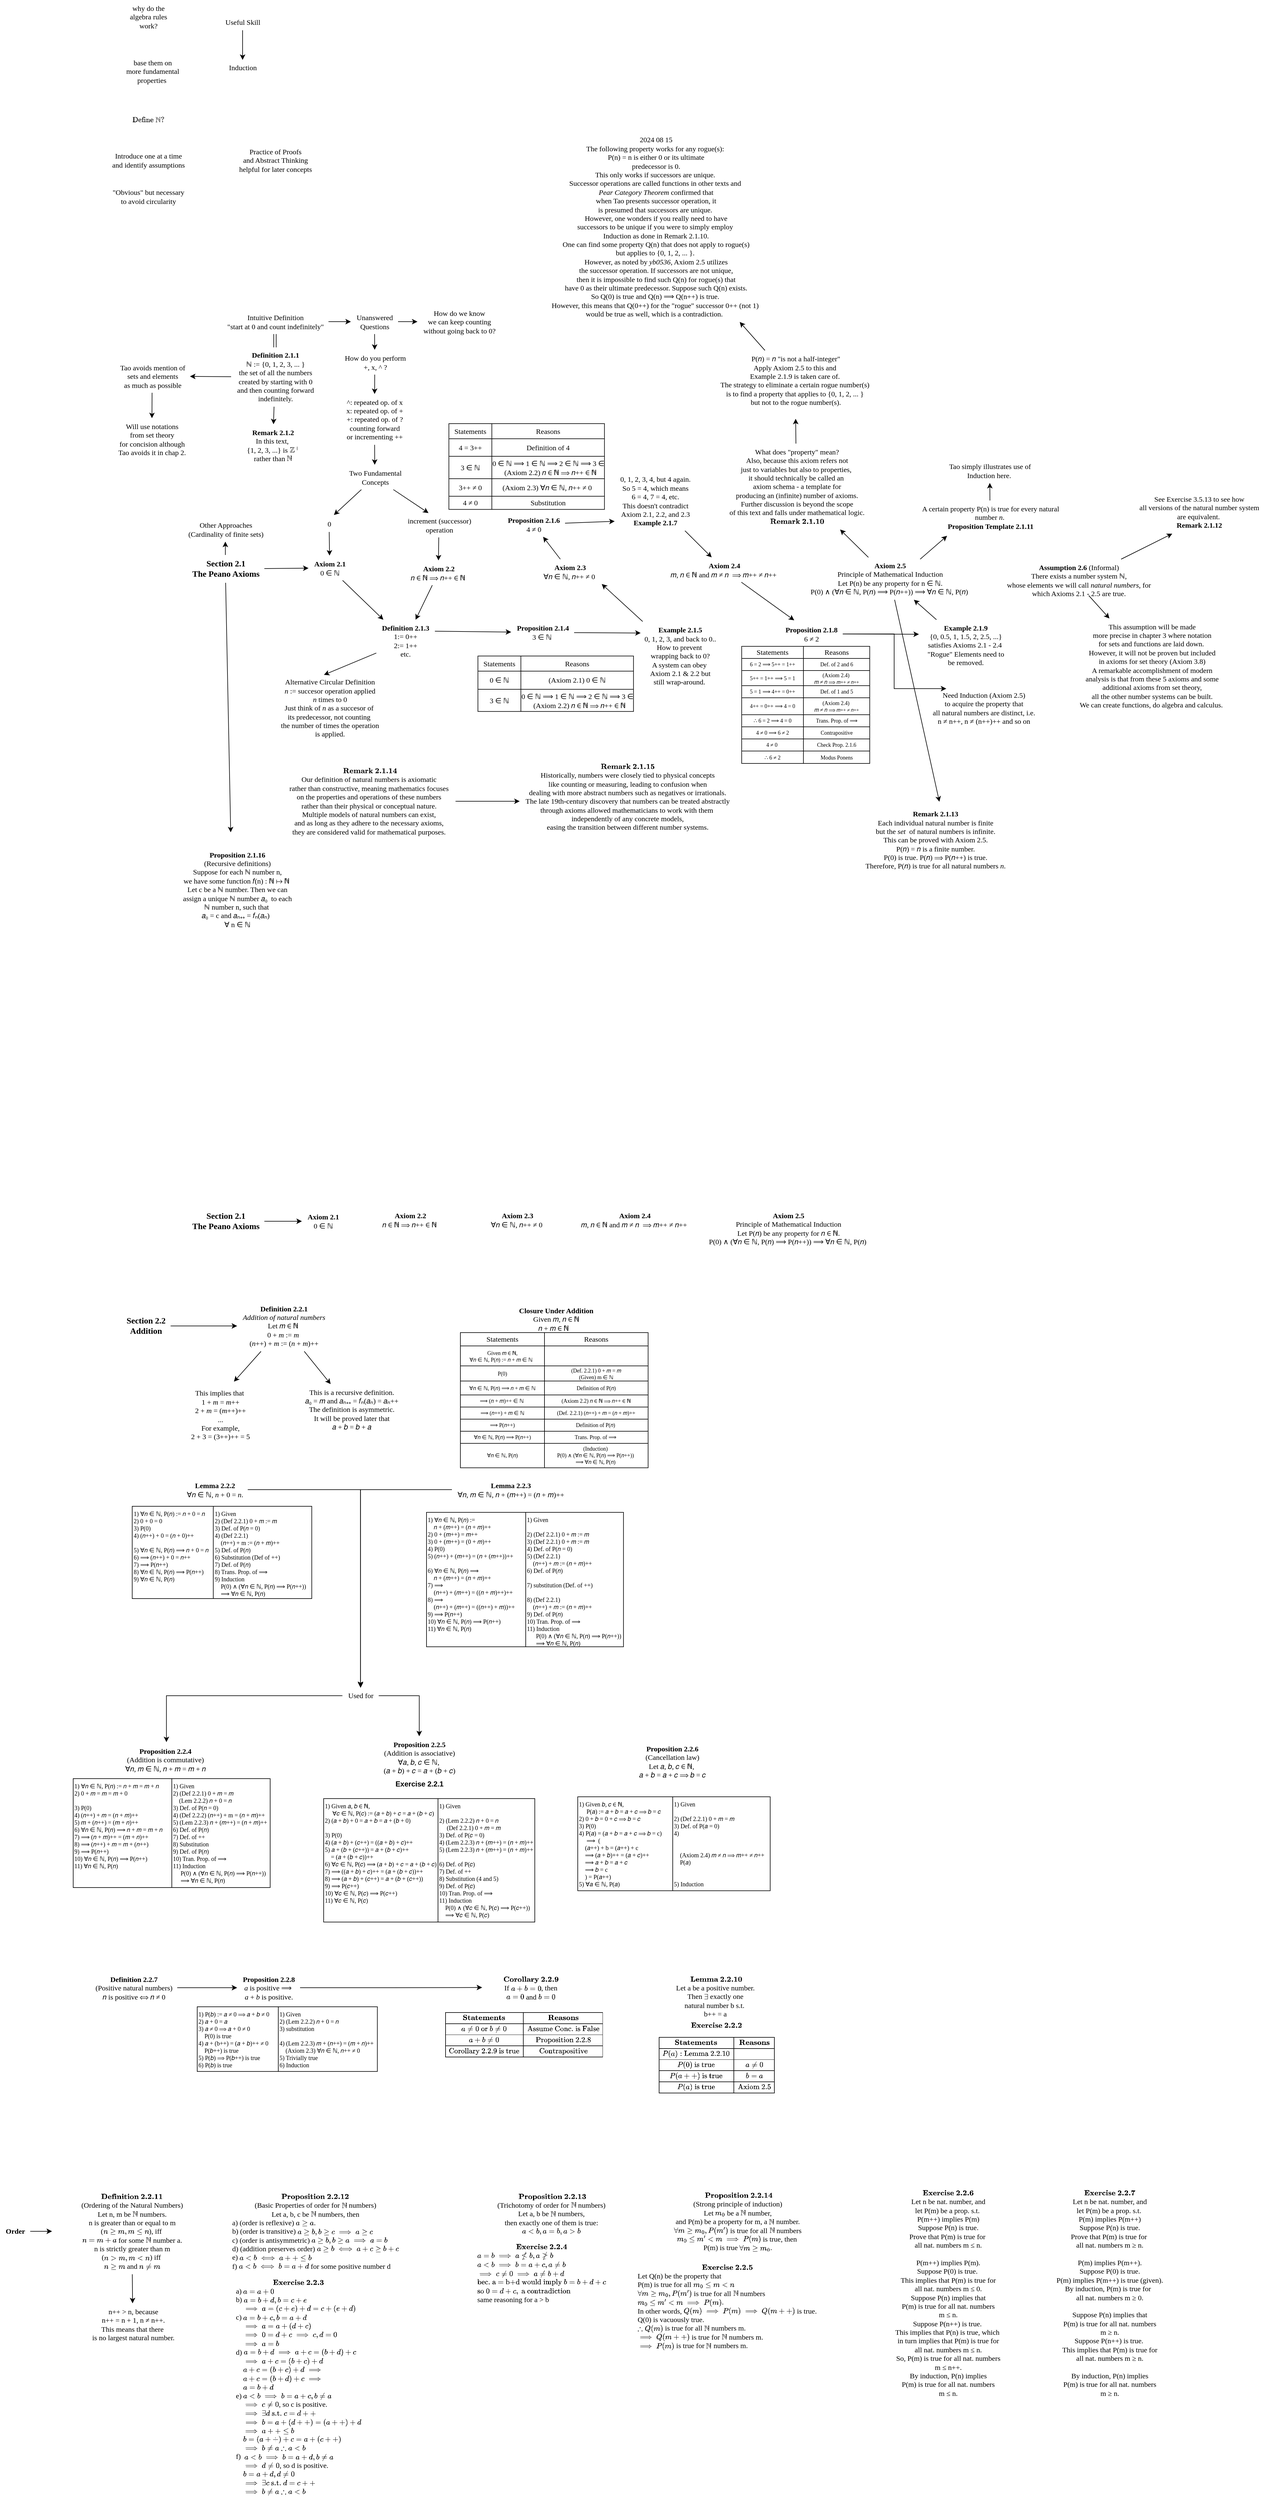 <mxfile version="24.7.5">
  <diagram id="VTB3VfOLk1Pi009MlJo3" name="Page-1">
    <mxGraphModel dx="1223" dy="465" grid="0" gridSize="10" guides="1" tooltips="1" connect="1" arrows="1" fold="1" page="0" pageScale="1" pageWidth="850" pageHeight="1100" math="1" shadow="0">
      <root>
        <mxCell id="0" />
        <mxCell id="1" style="" parent="0" />
        <mxCell id="R7qa3hSG3WKsnmx5klRy-1" value="why do the&lt;div&gt;algebra rules&lt;/div&gt;&lt;div&gt;work?&lt;/div&gt;" style="text;html=1;align=center;verticalAlign=middle;resizable=0;points=[];autosize=1;strokeColor=none;fillColor=none;fontFamily=Garamond;" parent="1" vertex="1">
          <mxGeometry x="-93" y="112" width="80" height="55" as="geometry" />
        </mxCell>
        <mxCell id="R7qa3hSG3WKsnmx5klRy-2" value="base them on&lt;div&gt;more fundamental&lt;div&gt;properties&amp;nbsp;&lt;/div&gt;&lt;/div&gt;" style="text;html=1;align=center;verticalAlign=middle;resizable=0;points=[];autosize=1;strokeColor=none;fillColor=none;fontFamily=Garamond;" parent="1" vertex="1">
          <mxGeometry x="-99" y="202" width="106" height="55" as="geometry" />
        </mxCell>
        <mxCell id="R7qa3hSG3WKsnmx5klRy-5" value="" style="rounded=0;orthogonalLoop=1;jettySize=auto;html=1;fontFamily=Garamond;" parent="1" source="R7qa3hSG3WKsnmx5klRy-3" target="R7qa3hSG3WKsnmx5klRy-4" edge="1">
          <mxGeometry relative="1" as="geometry" />
        </mxCell>
        <mxCell id="R7qa3hSG3WKsnmx5klRy-3" value="Useful Skill" style="text;html=1;align=center;verticalAlign=middle;resizable=0;points=[];autosize=1;strokeColor=none;fillColor=none;fontFamily=Garamond;" parent="1" vertex="1">
          <mxGeometry x="65" y="136" width="76" height="26" as="geometry" />
        </mxCell>
        <mxCell id="R7qa3hSG3WKsnmx5klRy-4" value="Induction" style="text;html=1;align=center;verticalAlign=middle;resizable=0;points=[];autosize=1;strokeColor=none;fillColor=none;fontFamily=Garamond;" parent="1" vertex="1">
          <mxGeometry x="71" y="211" width="64" height="26" as="geometry" />
        </mxCell>
        <mxCell id="R7qa3hSG3WKsnmx5klRy-7" value="$$\textrm{Define }\mathbb{N}?$$" style="text;html=1;align=center;verticalAlign=middle;resizable=0;points=[];autosize=1;strokeColor=none;fillColor=none;fontFamily=Garamond;" parent="1" vertex="1">
          <mxGeometry x="-147" y="296" width="188" height="26" as="geometry" />
        </mxCell>
        <mxCell id="R7qa3hSG3WKsnmx5klRy-8" value="Introduce one at a time&lt;div&gt;and identify assumptions&lt;/div&gt;" style="text;html=1;align=center;verticalAlign=middle;resizable=0;points=[];autosize=1;strokeColor=none;fillColor=none;fontFamily=Garamond;" parent="1" vertex="1">
          <mxGeometry x="-122" y="356" width="138" height="41" as="geometry" />
        </mxCell>
        <mxCell id="R7qa3hSG3WKsnmx5klRy-9" value="&quot;Obvious&quot; but necessary&lt;div&gt;to avoid circularity&lt;/div&gt;" style="text;html=1;align=center;verticalAlign=middle;resizable=0;points=[];autosize=1;strokeColor=none;fillColor=none;fontFamily=Garamond;" parent="1" vertex="1">
          <mxGeometry x="-121" y="416" width="136" height="41" as="geometry" />
        </mxCell>
        <mxCell id="R7qa3hSG3WKsnmx5klRy-10" value="Practice of Proofs&lt;div&gt;and Abstract Thinking&lt;/div&gt;&lt;div&gt;helpful for later concepts&lt;/div&gt;" style="text;html=1;align=center;verticalAlign=middle;resizable=0;points=[];autosize=1;strokeColor=none;fillColor=none;fontFamily=Garamond;" parent="1" vertex="1">
          <mxGeometry x="88" y="349" width="138" height="55" as="geometry" />
        </mxCell>
        <mxCell id="zjmZ-NEFmvkbTpF5paMS-5" value="" style="edgeStyle=none;rounded=0;orthogonalLoop=1;jettySize=auto;html=1;fontFamily=Garamond;" parent="1" source="R7qa3hSG3WKsnmx5klRy-12" target="R7qa3hSG3WKsnmx5klRy-35" edge="1">
          <mxGeometry relative="1" as="geometry" />
        </mxCell>
        <mxCell id="zjmZ-NEFmvkbTpF5paMS-6" value="" style="edgeStyle=none;rounded=0;orthogonalLoop=1;jettySize=auto;html=1;fontFamily=Garamond;" parent="1" source="R7qa3hSG3WKsnmx5klRy-12" target="R7qa3hSG3WKsnmx5klRy-13" edge="1">
          <mxGeometry relative="1" as="geometry" />
        </mxCell>
        <mxCell id="R7qa3hSG3WKsnmx5klRy-12" value="&lt;span style=&quot;font-size: 14px;&quot;&gt;&lt;b&gt;Section 2.1&lt;/b&gt;&lt;/span&gt;&lt;div&gt;&lt;span style=&quot;font-size: 14px;&quot;&gt;&lt;b&gt;The Peano Axioms&lt;/b&gt;&lt;/span&gt;&lt;/div&gt;" style="text;html=1;align=center;verticalAlign=middle;resizable=0;points=[];autosize=1;strokeColor=none;fillColor=none;fontFamily=Garamond;" parent="1" vertex="1">
          <mxGeometry x="10" y="1029" width="129" height="46" as="geometry" />
        </mxCell>
        <mxCell id="R7qa3hSG3WKsnmx5klRy-13" value="Other Approaches&lt;div&gt;(Cardinality of finite sets)&lt;/div&gt;" style="text;html=1;align=center;verticalAlign=middle;resizable=0;points=[];autosize=1;strokeColor=none;fillColor=none;fontFamily=Garamond;" parent="1" vertex="1">
          <mxGeometry x="3.5" y="966" width="142" height="41" as="geometry" />
        </mxCell>
        <mxCell id="R7qa3hSG3WKsnmx5klRy-20" value="" style="edgeStyle=none;rounded=0;orthogonalLoop=1;jettySize=auto;html=1;fontFamily=Garamond;" parent="1" source="R7qa3hSG3WKsnmx5klRy-15" target="R7qa3hSG3WKsnmx5klRy-16" edge="1">
          <mxGeometry relative="1" as="geometry" />
        </mxCell>
        <mxCell id="R7qa3hSG3WKsnmx5klRy-32" value="" style="edgeStyle=none;rounded=0;orthogonalLoop=1;jettySize=auto;html=1;shape=link;fontFamily=Garamond;" parent="1" source="R7qa3hSG3WKsnmx5klRy-15" target="R7qa3hSG3WKsnmx5klRy-31" edge="1">
          <mxGeometry relative="1" as="geometry" />
        </mxCell>
        <mxCell id="R7qa3hSG3WKsnmx5klRy-15" value="Intuitive Definition&lt;div&gt;&quot;start at 0 and count indefinitely&quot;&lt;/div&gt;" style="text;html=1;align=center;verticalAlign=middle;resizable=0;points=[];autosize=1;strokeColor=none;fillColor=none;fontFamily=Garamond;" parent="1" vertex="1">
          <mxGeometry x="68" y="623" width="177" height="41" as="geometry" />
        </mxCell>
        <mxCell id="R7qa3hSG3WKsnmx5klRy-21" value="" style="edgeStyle=none;rounded=0;orthogonalLoop=1;jettySize=auto;html=1;fontFamily=Garamond;" parent="1" source="R7qa3hSG3WKsnmx5klRy-16" target="R7qa3hSG3WKsnmx5klRy-17" edge="1">
          <mxGeometry relative="1" as="geometry" />
        </mxCell>
        <mxCell id="R7qa3hSG3WKsnmx5klRy-22" value="" style="edgeStyle=none;rounded=0;orthogonalLoop=1;jettySize=auto;html=1;fontFamily=Garamond;" parent="1" source="R7qa3hSG3WKsnmx5klRy-16" target="R7qa3hSG3WKsnmx5klRy-18" edge="1">
          <mxGeometry relative="1" as="geometry" />
        </mxCell>
        <mxCell id="R7qa3hSG3WKsnmx5klRy-16" value="Unanswered&lt;div&gt;Questions&lt;/div&gt;" style="text;html=1;align=center;verticalAlign=middle;resizable=0;points=[];autosize=1;strokeColor=none;fillColor=none;fontFamily=Garamond;" parent="1" vertex="1">
          <mxGeometry x="282" y="623" width="78" height="41" as="geometry" />
        </mxCell>
        <mxCell id="R7qa3hSG3WKsnmx5klRy-17" value="How do we know&lt;div&gt;we can keep counting&lt;/div&gt;&lt;div&gt;without going back to 0?&lt;/div&gt;" style="text;html=1;align=center;verticalAlign=middle;resizable=0;points=[];autosize=1;strokeColor=none;fillColor=none;fontFamily=Garamond;" parent="1" vertex="1">
          <mxGeometry x="392" y="616" width="137" height="55" as="geometry" />
        </mxCell>
        <mxCell id="R7qa3hSG3WKsnmx5klRy-24" value="" style="edgeStyle=none;rounded=0;orthogonalLoop=1;jettySize=auto;html=1;fontFamily=Garamond;" parent="1" source="R7qa3hSG3WKsnmx5klRy-18" target="R7qa3hSG3WKsnmx5klRy-23" edge="1">
          <mxGeometry relative="1" as="geometry" />
        </mxCell>
        <mxCell id="R7qa3hSG3WKsnmx5klRy-18" value="How do you perform&lt;div&gt;+, x, ^ ?&lt;/div&gt;" style="text;html=1;align=center;verticalAlign=middle;resizable=0;points=[];autosize=1;strokeColor=none;fillColor=none;fontFamily=Garamond;" parent="1" vertex="1">
          <mxGeometry x="262" y="690" width="119" height="41" as="geometry" />
        </mxCell>
        <mxCell id="R7qa3hSG3WKsnmx5klRy-26" value="" style="edgeStyle=none;rounded=0;orthogonalLoop=1;jettySize=auto;html=1;fontFamily=Garamond;" parent="1" source="R7qa3hSG3WKsnmx5klRy-23" target="R7qa3hSG3WKsnmx5klRy-25" edge="1">
          <mxGeometry relative="1" as="geometry" />
        </mxCell>
        <mxCell id="R7qa3hSG3WKsnmx5klRy-23" value="^: repeated op. of x&lt;div&gt;x: repeated op. of +&lt;/div&gt;&lt;div&gt;+: repeated op. of ?&lt;br&gt;counting forward&lt;/div&gt;&lt;div&gt;or incrementing ++&lt;/div&gt;" style="text;html=1;align=center;verticalAlign=middle;resizable=0;points=[];autosize=1;strokeColor=none;fillColor=none;fontFamily=Garamond;" parent="1" vertex="1">
          <mxGeometry x="265" y="763" width="112" height="84" as="geometry" />
        </mxCell>
        <mxCell id="R7qa3hSG3WKsnmx5klRy-25" value="Two Fundamental&lt;div&gt;Concepts&lt;/div&gt;" style="text;html=1;align=center;verticalAlign=middle;resizable=0;points=[];autosize=1;strokeColor=none;fillColor=none;fontFamily=Garamond;" parent="1" vertex="1">
          <mxGeometry x="269" y="880" width="105" height="41" as="geometry" />
        </mxCell>
        <mxCell id="R7qa3hSG3WKsnmx5klRy-37" value="" style="edgeStyle=none;rounded=0;orthogonalLoop=1;jettySize=auto;html=1;fontFamily=Garamond;" parent="1" source="R7qa3hSG3WKsnmx5klRy-27" target="R7qa3hSG3WKsnmx5klRy-35" edge="1">
          <mxGeometry relative="1" as="geometry" />
        </mxCell>
        <mxCell id="R7qa3hSG3WKsnmx5klRy-27" value="0" style="text;html=1;align=center;verticalAlign=middle;resizable=0;points=[];autosize=1;strokeColor=none;fillColor=none;fontFamily=Garamond;" parent="1" vertex="1">
          <mxGeometry x="234" y="965" width="24" height="26" as="geometry" />
        </mxCell>
        <mxCell id="R7qa3hSG3WKsnmx5klRy-38" value="" style="edgeStyle=none;rounded=0;orthogonalLoop=1;jettySize=auto;html=1;fontFamily=Garamond;" parent="1" source="R7qa3hSG3WKsnmx5klRy-28" target="R7qa3hSG3WKsnmx5klRy-36" edge="1">
          <mxGeometry relative="1" as="geometry" />
        </mxCell>
        <mxCell id="R7qa3hSG3WKsnmx5klRy-28" value="increment&amp;nbsp;&lt;span style=&quot;background-color: initial;&quot;&gt;(successor)&lt;/span&gt;&lt;div&gt;&lt;div&gt;operation&lt;/div&gt;&lt;/div&gt;" style="text;html=1;align=center;verticalAlign=middle;resizable=0;points=[];autosize=1;strokeColor=none;fillColor=none;fontFamily=Garamond;" parent="1" vertex="1">
          <mxGeometry x="366" y="959" width="123" height="41" as="geometry" />
        </mxCell>
        <mxCell id="R7qa3hSG3WKsnmx5klRy-29" style="edgeStyle=none;rounded=0;orthogonalLoop=1;jettySize=auto;html=1;entryX=0.831;entryY=-0.078;entryDx=0;entryDy=0;entryPerimeter=0;fontFamily=Garamond;" parent="1" source="R7qa3hSG3WKsnmx5klRy-25" target="R7qa3hSG3WKsnmx5klRy-27" edge="1">
          <mxGeometry relative="1" as="geometry" />
        </mxCell>
        <mxCell id="R7qa3hSG3WKsnmx5klRy-30" style="edgeStyle=none;rounded=0;orthogonalLoop=1;jettySize=auto;html=1;entryX=0.36;entryY=0.017;entryDx=0;entryDy=0;entryPerimeter=0;fontFamily=Garamond;" parent="1" source="R7qa3hSG3WKsnmx5klRy-25" target="R7qa3hSG3WKsnmx5klRy-28" edge="1">
          <mxGeometry relative="1" as="geometry" />
        </mxCell>
        <mxCell id="R7qa3hSG3WKsnmx5klRy-34" value="" style="edgeStyle=none;rounded=0;orthogonalLoop=1;jettySize=auto;html=1;fontFamily=Garamond;" parent="1" source="R7qa3hSG3WKsnmx5klRy-31" target="R7qa3hSG3WKsnmx5klRy-33" edge="1">
          <mxGeometry relative="1" as="geometry" />
        </mxCell>
        <mxCell id="zjmZ-NEFmvkbTpF5paMS-8" value="" style="edgeStyle=none;rounded=0;orthogonalLoop=1;jettySize=auto;html=1;fontFamily=Garamond;" parent="1" source="R7qa3hSG3WKsnmx5klRy-31" target="zjmZ-NEFmvkbTpF5paMS-7" edge="1">
          <mxGeometry relative="1" as="geometry" />
        </mxCell>
        <mxCell id="R7qa3hSG3WKsnmx5klRy-31" value="&lt;div&gt;&lt;span style=&quot;background-color: initial;&quot;&gt;&lt;b&gt;Definition 2.1.1&lt;/b&gt;&lt;/span&gt;&lt;/div&gt;&lt;div&gt;ℕ := {0, 1, 2, 3, ... }&lt;span style=&quot;background-color: initial;&quot;&gt;&lt;br&gt;&lt;/span&gt;&lt;/div&gt;&lt;div&gt;&lt;span style=&quot;background-color: initial;&quot;&gt;the set of all the numbers&lt;/span&gt;&lt;br&gt;&lt;/div&gt;&lt;div&gt;created by starting with 0&lt;/div&gt;&lt;div&gt;and then counting forward&lt;/div&gt;&lt;div&gt;indefinitely.&lt;/div&gt;" style="text;html=1;align=center;verticalAlign=middle;resizable=0;points=[];autosize=1;strokeColor=none;fillColor=none;fontFamily=Garamond;" parent="1" vertex="1">
          <mxGeometry x="84" y="686" width="145" height="98" as="geometry" />
        </mxCell>
        <mxCell id="CBVLK-WkIeFTfU5mRH9x-29" value="" style="edgeStyle=none;rounded=0;orthogonalLoop=1;jettySize=auto;html=1;fontFamily=Garamond;" parent="1" source="R7qa3hSG3WKsnmx5klRy-33" target="CBVLK-WkIeFTfU5mRH9x-28" edge="1">
          <mxGeometry relative="1" as="geometry" />
        </mxCell>
        <mxCell id="R7qa3hSG3WKsnmx5klRy-33" value="Tao avoids mention of&lt;div&gt;sets and elements&lt;/div&gt;&lt;div&gt;as much as possible&lt;/div&gt;" style="text;html=1;align=center;verticalAlign=middle;resizable=0;points=[];autosize=1;strokeColor=none;fillColor=none;fontFamily=Garamond;" parent="1" vertex="1">
          <mxGeometry x="-109" y="706" width="125" height="55" as="geometry" />
        </mxCell>
        <mxCell id="R7qa3hSG3WKsnmx5klRy-41" style="edgeStyle=none;rounded=0;orthogonalLoop=1;jettySize=auto;html=1;fontFamily=Garamond;" parent="1" source="R7qa3hSG3WKsnmx5klRy-35" target="R7qa3hSG3WKsnmx5klRy-39" edge="1">
          <mxGeometry relative="1" as="geometry" />
        </mxCell>
        <mxCell id="R7qa3hSG3WKsnmx5klRy-35" value="&lt;b&gt;Axiom 2.1&lt;/b&gt;&lt;div&gt;0&amp;nbsp;∈&amp;nbsp;ℕ&lt;/div&gt;" style="text;html=1;align=center;verticalAlign=middle;resizable=0;points=[];autosize=1;strokeColor=none;fillColor=none;fontFamily=Garamond;" parent="1" vertex="1">
          <mxGeometry x="212" y="1030" width="70" height="41" as="geometry" />
        </mxCell>
        <mxCell id="R7qa3hSG3WKsnmx5klRy-40" value="" style="edgeStyle=none;rounded=0;orthogonalLoop=1;jettySize=auto;html=1;fontFamily=Garamond;" parent="1" source="R7qa3hSG3WKsnmx5klRy-36" target="R7qa3hSG3WKsnmx5klRy-39" edge="1">
          <mxGeometry relative="1" as="geometry" />
        </mxCell>
        <mxCell id="R7qa3hSG3WKsnmx5klRy-36" value="&lt;b&gt;Axiom 2.2&lt;/b&gt;&lt;div&gt;𝑛 ∈&amp;nbsp;ℕ&amp;nbsp;⟹ 𝑛++ ∈&amp;nbsp;ℕ&amp;nbsp;&lt;/div&gt;" style="text;html=1;align=center;verticalAlign=middle;resizable=0;points=[];autosize=1;strokeColor=none;fillColor=none;fontFamily=Garamond;" parent="1" vertex="1">
          <mxGeometry x="367" y="1038" width="119" height="41" as="geometry" />
        </mxCell>
        <mxCell id="R7qa3hSG3WKsnmx5klRy-43" value="" style="edgeStyle=none;rounded=0;orthogonalLoop=1;jettySize=auto;html=1;exitX=1.009;exitY=0.271;exitDx=0;exitDy=0;exitPerimeter=0;fontFamily=Garamond;" parent="1" source="R7qa3hSG3WKsnmx5klRy-39" target="R7qa3hSG3WKsnmx5klRy-42" edge="1">
          <mxGeometry relative="1" as="geometry" />
        </mxCell>
        <mxCell id="R7qa3hSG3WKsnmx5klRy-39" value="&lt;div&gt;&lt;b&gt;Definition 2.1.3&lt;/b&gt;&lt;/div&gt;&lt;div&gt;1:= 0++&lt;/div&gt;&lt;div&gt;2:= 1++&lt;/div&gt;&lt;div&gt;etc.&lt;/div&gt;" style="text;html=1;align=center;verticalAlign=middle;resizable=0;points=[];autosize=1;strokeColor=none;fillColor=none;fontFamily=Garamond;" parent="1" vertex="1">
          <mxGeometry x="324" y="1136" width="96" height="70" as="geometry" />
        </mxCell>
        <mxCell id="9szI25GNg8KeYRrrIIkh-3" value="" style="rounded=0;orthogonalLoop=1;jettySize=auto;html=1;entryX=0.022;entryY=0.168;entryDx=0;entryDy=0;entryPerimeter=0;fontFamily=Garamond;" parent="1" source="R7qa3hSG3WKsnmx5klRy-42" target="zjmZ-NEFmvkbTpF5paMS-1" edge="1">
          <mxGeometry relative="1" as="geometry" />
        </mxCell>
        <mxCell id="R7qa3hSG3WKsnmx5klRy-42" value="&lt;div&gt;&lt;b&gt;Proposition 2.1.4&lt;/b&gt;&lt;/div&gt;&lt;div&gt;3&amp;nbsp;&lt;span style=&quot;background-color: initial;&quot;&gt;∈&amp;nbsp;ℕ&amp;nbsp;&lt;/span&gt;&lt;/div&gt;" style="text;html=1;align=center;verticalAlign=middle;resizable=0;points=[];autosize=1;strokeColor=none;fillColor=none;fontFamily=Garamond;" parent="1" vertex="1">
          <mxGeometry x="547" y="1136.5" width="104" height="41" as="geometry" />
        </mxCell>
        <mxCell id="zjmZ-NEFmvkbTpF5paMS-1" value="&lt;div&gt;&lt;span style=&quot;background-color: initial;&quot;&gt;&lt;b&gt;Example 2.1.5&lt;/b&gt;&lt;/span&gt;&lt;/div&gt;&lt;div&gt;&lt;span style=&quot;background-color: initial;&quot;&gt;0, 1, 2, 3, and back to 0..&lt;/span&gt;&lt;br&gt;&lt;/div&gt;How to prevent&amp;nbsp;&lt;div&gt;wrapping back to 0?&lt;/div&gt;&lt;div&gt;A system can obey&amp;nbsp;&lt;/div&gt;&lt;div&gt;Axiom 2.1 &amp;amp; 2.2 but&lt;/div&gt;&lt;div&gt;still wrap-around.&amp;nbsp;&lt;/div&gt;" style="text;html=1;align=center;verticalAlign=middle;resizable=0;points=[];autosize=1;strokeColor=none;fillColor=none;fontFamily=Garamond;" parent="1" vertex="1">
          <mxGeometry x="758" y="1139" width="136" height="113" as="geometry" />
        </mxCell>
        <mxCell id="zjmZ-NEFmvkbTpF5paMS-10" value="" style="edgeStyle=none;rounded=0;orthogonalLoop=1;jettySize=auto;html=1;fontFamily=Garamond;" parent="1" source="zjmZ-NEFmvkbTpF5paMS-3" target="zjmZ-NEFmvkbTpF5paMS-9" edge="1">
          <mxGeometry relative="1" as="geometry" />
        </mxCell>
        <mxCell id="zjmZ-NEFmvkbTpF5paMS-3" value="&lt;span style=&quot;background-color: initial;&quot;&gt;&lt;b&gt;Axiom 2.3&lt;/b&gt;&lt;/span&gt;&lt;div&gt;&lt;span style=&quot;background-color: initial;&quot;&gt;∀&lt;/span&gt;𝑛&lt;span style=&quot;background-color: initial;&quot;&gt;&amp;nbsp;&lt;/span&gt;∈&amp;nbsp;ℕ, 𝑛++ ≠ 0&amp;nbsp;&lt;/div&gt;" style="text;html=1;align=center;verticalAlign=middle;resizable=0;points=[];autosize=1;strokeColor=none;fillColor=none;fontFamily=Garamond;" parent="1" vertex="1">
          <mxGeometry x="592" y="1036" width="104" height="41" as="geometry" />
        </mxCell>
        <mxCell id="zjmZ-NEFmvkbTpF5paMS-4" style="edgeStyle=none;rounded=0;orthogonalLoop=1;jettySize=auto;html=1;entryX=1.006;entryY=1;entryDx=0;entryDy=0;entryPerimeter=0;fontFamily=Garamond;" parent="1" source="zjmZ-NEFmvkbTpF5paMS-1" target="zjmZ-NEFmvkbTpF5paMS-3" edge="1">
          <mxGeometry relative="1" as="geometry" />
        </mxCell>
        <mxCell id="zjmZ-NEFmvkbTpF5paMS-7" value="&lt;div&gt;&lt;b&gt;Remark 2.1.2&lt;/b&gt;&lt;/div&gt;&lt;div&gt;In this text,&amp;nbsp;&lt;/div&gt;&lt;div&gt;{1, 2, 3, ...} is \( \mathbb{Z}^+ \)&lt;/div&gt;&lt;div&gt;rather than \( \mathbb{N} \)&lt;/div&gt;" style="text;html=1;align=center;verticalAlign=middle;resizable=0;points=[];autosize=1;strokeColor=none;fillColor=none;fontFamily=Garamond;" parent="1" vertex="1">
          <mxGeometry x="63" y="813" width="180" height="70" as="geometry" />
        </mxCell>
        <mxCell id="zjmZ-NEFmvkbTpF5paMS-13" value="" style="edgeStyle=none;rounded=0;orthogonalLoop=1;jettySize=auto;html=1;entryX=0;entryY=0.841;entryDx=0;entryDy=0;entryPerimeter=0;fontFamily=Garamond;" parent="1" source="zjmZ-NEFmvkbTpF5paMS-9" target="zjmZ-NEFmvkbTpF5paMS-12" edge="1">
          <mxGeometry relative="1" as="geometry" />
        </mxCell>
        <mxCell id="zjmZ-NEFmvkbTpF5paMS-9" value="&lt;div&gt;&lt;b&gt;Proposition 2.1.6&lt;/b&gt;&lt;/div&gt;&lt;div&gt;4 ≠ 0&lt;/div&gt;" style="text;html=1;align=center;verticalAlign=middle;resizable=0;points=[];autosize=1;strokeColor=none;fillColor=none;fontFamily=Garamond;" parent="1" vertex="1">
          <mxGeometry x="532" y="958" width="104" height="41" as="geometry" />
        </mxCell>
        <mxCell id="zjmZ-NEFmvkbTpF5paMS-15" value="" style="edgeStyle=none;rounded=0;orthogonalLoop=1;jettySize=auto;html=1;fontFamily=Garamond;" parent="1" source="zjmZ-NEFmvkbTpF5paMS-12" target="zjmZ-NEFmvkbTpF5paMS-14" edge="1">
          <mxGeometry relative="1" as="geometry" />
        </mxCell>
        <mxCell id="zjmZ-NEFmvkbTpF5paMS-12" value="&lt;div&gt;0, 1, 2, 3, 4, but 4 again.&lt;/div&gt;&lt;div&gt;So 5 = 4, which means&lt;/div&gt;&lt;div&gt;6 = 4, 7 = 4, etc.&lt;/div&gt;&lt;div&gt;This doesn&#39;t contradict&lt;/div&gt;&lt;div&gt;Axiom 2.1, 2.2, and 2.3&lt;/div&gt;&lt;div&gt;&lt;b&gt;Example 2.1.7&lt;/b&gt;&lt;/div&gt;" style="text;html=1;align=center;verticalAlign=middle;resizable=0;points=[];autosize=1;strokeColor=none;fillColor=none;fontFamily=Garamond;" parent="1" vertex="1">
          <mxGeometry x="718" y="891" width="134" height="98" as="geometry" />
        </mxCell>
        <mxCell id="zjmZ-NEFmvkbTpF5paMS-14" value="&lt;div&gt;&lt;span style=&quot;background-color: initial;&quot;&gt;&lt;b&gt;Axiom 2.4&lt;/b&gt;&lt;/span&gt;&lt;/div&gt;&lt;div&gt;&lt;span style=&quot;background-color: initial;&quot;&gt;𝑚, 𝑛 ∈&amp;nbsp;ℕ&lt;/span&gt;&amp;nbsp;and 𝑚&amp;nbsp;&lt;span style=&quot;background-color: initial;&quot;&gt;≠&amp;nbsp;&lt;/span&gt;𝑛&lt;span style=&quot;background-color: initial;&quot;&gt;&amp;nbsp;&lt;/span&gt;&lt;span style=&quot;background-color: initial;&quot;&gt;&amp;nbsp;&lt;/span&gt;&lt;span style=&quot;background-color: initial;&quot;&gt;⟹&amp;nbsp;&lt;/span&gt;𝑚&lt;span style=&quot;background-color: initial;&quot;&gt;++&amp;nbsp;&lt;/span&gt;&lt;span style=&quot;background-color: initial;&quot;&gt;≠&amp;nbsp;&lt;/span&gt;𝑛&lt;span style=&quot;background-color: initial;&quot;&gt;++&lt;/span&gt;&lt;span style=&quot;background-color: initial;&quot;&gt;&amp;nbsp;&lt;/span&gt;&lt;/div&gt;" style="text;html=1;align=center;verticalAlign=middle;resizable=0;points=[];autosize=1;strokeColor=none;fillColor=none;fontFamily=Garamond;" parent="1" vertex="1">
          <mxGeometry x="797" y="1033" width="204" height="41" as="geometry" />
        </mxCell>
        <mxCell id="9szI25GNg8KeYRrrIIkh-5" value="" style="edgeStyle=none;rounded=0;orthogonalLoop=1;jettySize=auto;html=1;entryX=-0.028;entryY=0.286;entryDx=0;entryDy=0;entryPerimeter=0;fontFamily=Garamond;" parent="1" source="zjmZ-NEFmvkbTpF5paMS-16" target="9szI25GNg8KeYRrrIIkh-1" edge="1">
          <mxGeometry relative="1" as="geometry" />
        </mxCell>
        <mxCell id="zjmZ-NEFmvkbTpF5paMS-16" value="&lt;div&gt;&lt;span style=&quot;background-color: initial;&quot;&gt;&lt;b&gt;Proposition 2.1.8&lt;/b&gt;&lt;/span&gt;&lt;/div&gt;&lt;div&gt;&lt;span style=&quot;background-color: initial;&quot;&gt;6 ≠ 2&lt;/span&gt;&lt;br&gt;&lt;/div&gt;" style="text;html=1;align=center;verticalAlign=middle;resizable=0;points=[];autosize=1;strokeColor=none;fillColor=none;fontFamily=Garamond;" parent="1" vertex="1">
          <mxGeometry x="991" y="1139" width="104" height="41" as="geometry" />
        </mxCell>
        <mxCell id="zjmZ-NEFmvkbTpF5paMS-18" style="edgeStyle=none;rounded=0;orthogonalLoop=1;jettySize=auto;html=1;entryX=0.229;entryY=-0.049;entryDx=0;entryDy=0;entryPerimeter=0;fontFamily=Garamond;" parent="1" source="zjmZ-NEFmvkbTpF5paMS-14" target="zjmZ-NEFmvkbTpF5paMS-16" edge="1">
          <mxGeometry relative="1" as="geometry" />
        </mxCell>
        <mxCell id="9szI25GNg8KeYRrrIIkh-7" value="" style="edgeStyle=none;rounded=0;orthogonalLoop=1;jettySize=auto;html=1;fontFamily=Garamond;" parent="1" source="9szI25GNg8KeYRrrIIkh-1" target="9szI25GNg8KeYRrrIIkh-6" edge="1">
          <mxGeometry relative="1" as="geometry" />
        </mxCell>
        <mxCell id="9szI25GNg8KeYRrrIIkh-1" value="&lt;div&gt;&lt;span style=&quot;background-color: initial;&quot;&gt;&lt;b&gt;Example 2.1.9&lt;/b&gt;&lt;/span&gt;&lt;/div&gt;&lt;div&gt;&lt;span style=&quot;background-color: initial;&quot;&gt;{0, 0.5, 1, 1.5, 2, 2.5, ...}&lt;/span&gt;&lt;br&gt;&lt;/div&gt;&lt;div&gt;&lt;span style=&quot;background-color: initial;&quot;&gt;satisfies Axioms 2.1 - 2.4&amp;nbsp;&lt;/span&gt;&lt;br&gt;&lt;/div&gt;&lt;div&gt;&quot;Rogue&quot; Elements need to&lt;/div&gt;&lt;div&gt;be removed.&lt;/div&gt;" style="text;html=1;align=center;verticalAlign=middle;resizable=0;points=[];autosize=1;strokeColor=none;fillColor=none;fontFamily=Garamond;" parent="1" vertex="1">
          <mxGeometry x="1225" y="1136" width="145" height="84" as="geometry" />
        </mxCell>
        <mxCell id="9szI25GNg8KeYRrrIIkh-10" value="" style="edgeStyle=none;rounded=0;orthogonalLoop=1;jettySize=auto;html=1;fontFamily=Garamond;" parent="1" source="9szI25GNg8KeYRrrIIkh-6" target="9szI25GNg8KeYRrrIIkh-9" edge="1">
          <mxGeometry relative="1" as="geometry" />
        </mxCell>
        <mxCell id="9szI25GNg8KeYRrrIIkh-6" value="&lt;div&gt;&lt;b&gt;Axiom 2.5&lt;/b&gt;&lt;/div&gt;&lt;div&gt;Principle of Mathematical Induction&lt;/div&gt;&lt;div&gt;Let P(n) be any property for n ∈&amp;nbsp;ℕ&lt;span style=&quot;background-color: initial;&quot;&gt;.&lt;/span&gt;&lt;/div&gt;&lt;div&gt;P(0) ∧ (&lt;span style=&quot;background-color: initial;&quot;&gt;∀&lt;/span&gt;𝑛&lt;span style=&quot;background-color: initial;&quot;&gt;&amp;nbsp;∈ ℕ, P(&lt;/span&gt;𝑛&lt;span style=&quot;background-color: initial;&quot;&gt;)&lt;/span&gt;&lt;span style=&quot;background-color: initial;&quot;&gt;&amp;nbsp;⟹ P(&lt;/span&gt;𝑛&lt;span style=&quot;background-color: initial;&quot;&gt;++))&lt;/span&gt;&lt;span style=&quot;background-color: initial;&quot;&gt;&amp;nbsp;⟹&amp;nbsp;&lt;/span&gt;&lt;span style=&quot;background-color: initial;&quot;&gt;∀&lt;/span&gt;𝑛&lt;span style=&quot;background-color: initial;&quot;&gt;&amp;nbsp;∈ ℕ,&amp;nbsp;&lt;/span&gt;&lt;span style=&quot;background-color: initial;&quot;&gt;P(&lt;/span&gt;𝑛&lt;span style=&quot;background-color: initial;&quot;&gt;)&amp;nbsp;&lt;/span&gt;&lt;/div&gt;" style="text;html=1;align=center;verticalAlign=middle;resizable=0;points=[];autosize=1;strokeColor=none;fillColor=none;fontFamily=Garamond;" parent="1" vertex="1">
          <mxGeometry x="1033" y="1033" width="280" height="70" as="geometry" />
        </mxCell>
        <mxCell id="9szI25GNg8KeYRrrIIkh-12" value="" style="edgeStyle=none;rounded=0;orthogonalLoop=1;jettySize=auto;html=1;fontFamily=Garamond;" parent="1" source="9szI25GNg8KeYRrrIIkh-9" target="9szI25GNg8KeYRrrIIkh-11" edge="1">
          <mxGeometry relative="1" as="geometry" />
        </mxCell>
        <mxCell id="9szI25GNg8KeYRrrIIkh-9" value="&lt;div&gt;What does &quot;property&quot; mean?&lt;/div&gt;&lt;div&gt;Also, because this axiom refers not&lt;/div&gt;&lt;div&gt;just to variables but also to properties,&amp;nbsp;&lt;/div&gt;&lt;div&gt;it should technically be called an&amp;nbsp;&lt;/div&gt;&lt;div&gt;axiom schema - a template for&lt;/div&gt;&lt;div&gt;producing an (infinite) number of axioms.&lt;/div&gt;&lt;div&gt;Further discussion is beyond the scope&lt;/div&gt;&lt;div&gt;of this text and falls under mathematical logic.&lt;/div&gt;\( \textbf{Remark 2.1.10} \)" style="text;html=1;align=center;verticalAlign=middle;resizable=0;points=[];autosize=1;strokeColor=none;fillColor=none;fontFamily=Garamond;" parent="1" vertex="1">
          <mxGeometry x="898" y="845" width="241" height="142" as="geometry" />
        </mxCell>
        <mxCell id="9szI25GNg8KeYRrrIIkh-15" value="" style="edgeStyle=none;rounded=0;orthogonalLoop=1;jettySize=auto;html=1;fontFamily=Garamond;" parent="1" source="9szI25GNg8KeYRrrIIkh-11" target="9szI25GNg8KeYRrrIIkh-14" edge="1">
          <mxGeometry relative="1" as="geometry" />
        </mxCell>
        <mxCell id="9szI25GNg8KeYRrrIIkh-11" value="P(𝑛) = 𝑛&amp;nbsp;&quot;is not a half-integer&quot;&lt;div&gt;Apply Axiom 2.5 to this and&amp;nbsp;&lt;/div&gt;&lt;div&gt;Example 2.1.9 is taken care of.&amp;nbsp;&lt;/div&gt;&lt;div&gt;The strategy to eliminate a certain rogue number(s)&amp;nbsp;&lt;/div&gt;&lt;div&gt;is to find a property that applies to {0, 1, 2, ... }&amp;nbsp;&lt;/div&gt;&lt;div&gt;but not to the rogue number(s).&lt;/div&gt;&lt;div&gt;&lt;br&gt;&lt;/div&gt;" style="text;html=1;align=center;verticalAlign=middle;resizable=0;points=[];autosize=1;strokeColor=none;fillColor=none;fontFamily=Garamond;" parent="1" vertex="1">
          <mxGeometry x="883" y="691" width="267" height="113" as="geometry" />
        </mxCell>
        <mxCell id="9szI25GNg8KeYRrrIIkh-26" value="" style="edgeStyle=none;rounded=0;orthogonalLoop=1;jettySize=auto;html=1;fontFamily=Garamond;" parent="1" source="9szI25GNg8KeYRrrIIkh-27" target="9szI25GNg8KeYRrrIIkh-29" edge="1">
          <mxGeometry relative="1" as="geometry" />
        </mxCell>
        <mxCell id="9szI25GNg8KeYRrrIIkh-27" value="&lt;div&gt;&lt;span style=&quot;background-color: initial;&quot;&gt;A certain property P(n)&amp;nbsp;is true for every natural&lt;/span&gt;&lt;/div&gt;&lt;div&gt;&lt;span style=&quot;background-color: initial;&quot;&gt;number &lt;i&gt;n&lt;/i&gt;.&amp;nbsp;&lt;/span&gt;&lt;/div&gt;&lt;div&gt;&lt;span style=&quot;background-color: initial;&quot;&gt;&lt;b&gt;Proposition Template 2.1.11&lt;/b&gt;&lt;/span&gt;&lt;/div&gt;" style="text;html=1;align=center;verticalAlign=middle;resizable=0;points=[];autosize=1;strokeColor=none;fillColor=none;fontFamily=Garamond;" parent="1" vertex="1">
          <mxGeometry x="1216" y="939" width="245" height="55" as="geometry" />
        </mxCell>
        <mxCell id="9szI25GNg8KeYRrrIIkh-28" style="edgeStyle=none;rounded=0;orthogonalLoop=1;jettySize=auto;html=1;entryX=0.21;entryY=1.062;entryDx=0;entryDy=0;entryPerimeter=0;fontFamily=Garamond;" parent="1" target="9szI25GNg8KeYRrrIIkh-27" edge="1">
          <mxGeometry relative="1" as="geometry">
            <mxPoint x="1223" y="1036" as="sourcePoint" />
          </mxGeometry>
        </mxCell>
        <mxCell id="9szI25GNg8KeYRrrIIkh-29" value="Tao simply illustrates use of&lt;div&gt;Induction here.&amp;nbsp;&lt;/div&gt;" style="text;html=1;align=center;verticalAlign=middle;resizable=0;points=[];autosize=1;strokeColor=none;fillColor=none;fontFamily=Garamond;" parent="1" vertex="1">
          <mxGeometry x="1261.5" y="869" width="153" height="41" as="geometry" />
        </mxCell>
        <mxCell id="9szI25GNg8KeYRrrIIkh-30" value="&lt;b&gt;Assumption 2.6&lt;/b&gt; (Informal)&lt;div&gt;There exists a number system ℕ,&lt;/div&gt;&lt;div&gt;whose elements we will call &lt;i&gt;natural numbers&lt;/i&gt;, for&lt;/div&gt;&lt;div&gt;which Axioms 2.1 - 2.5 are true.&lt;/div&gt;" style="text;html=1;align=center;verticalAlign=middle;resizable=0;points=[];autosize=1;strokeColor=none;fillColor=none;fontFamily=Garamond;" parent="1" vertex="1">
          <mxGeometry x="1357" y="1036" width="256" height="70" as="geometry" />
        </mxCell>
        <mxCell id="9szI25GNg8KeYRrrIIkh-31" value="" style="edgeStyle=none;rounded=0;orthogonalLoop=1;jettySize=auto;html=1;fontFamily=Garamond;" parent="1" target="9szI25GNg8KeYRrrIIkh-32" edge="1">
          <mxGeometry relative="1" as="geometry">
            <mxPoint x="1501.641" y="1096" as="sourcePoint" />
          </mxGeometry>
        </mxCell>
        <mxCell id="9szI25GNg8KeYRrrIIkh-32" value="&lt;div&gt;&lt;span style=&quot;background-color: initial;&quot;&gt;This assumption will be made&lt;/span&gt;&lt;br&gt;&lt;/div&gt;&lt;div&gt;more precise in chapter 3 where notation&lt;/div&gt;&lt;div&gt;for sets and functions are laid down.&amp;nbsp;&lt;/div&gt;&lt;div&gt;However, it will not be proven but included&lt;/div&gt;&lt;div&gt;in axioms for set theory (Axiom 3.8)&lt;/div&gt;&lt;div&gt;A remarkable accomplishment of modern&lt;/div&gt;&lt;div&gt;analysis is that from these 5 axioms and some&lt;/div&gt;&lt;div&gt;additional axioms from set theory,&lt;/div&gt;&lt;div&gt;all the other number systems can be built.&lt;/div&gt;&lt;div&gt;We can create functions, do algebra and calculus.&amp;nbsp;&lt;/div&gt;" style="text;html=1;align=center;verticalAlign=middle;resizable=0;points=[];autosize=1;strokeColor=none;fillColor=none;fontFamily=Garamond;" parent="1" vertex="1">
          <mxGeometry x="1477" y="1134" width="258" height="156" as="geometry" />
        </mxCell>
        <mxCell id="9szI25GNg8KeYRrrIIkh-33" value="&lt;div&gt;See Exercise 3.5.13 to see how&lt;/div&gt;&lt;div&gt;all versions of the natural number system&lt;/div&gt;&lt;div&gt;are equivalent.&amp;nbsp;&lt;/div&gt;&lt;b&gt;Remark 2.1.12&lt;/b&gt;" style="text;html=1;align=center;verticalAlign=middle;resizable=0;points=[];autosize=1;strokeColor=none;fillColor=none;fontFamily=Garamond;" parent="1" vertex="1">
          <mxGeometry x="1576" y="923" width="216" height="70" as="geometry" />
        </mxCell>
        <mxCell id="9szI25GNg8KeYRrrIIkh-34" style="edgeStyle=none;rounded=0;orthogonalLoop=1;jettySize=auto;html=1;entryX=0.295;entryY=1.012;entryDx=0;entryDy=0;entryPerimeter=0;fontFamily=Garamond;" parent="1" source="9szI25GNg8KeYRrrIIkh-30" target="9szI25GNg8KeYRrrIIkh-33" edge="1">
          <mxGeometry relative="1" as="geometry" />
        </mxCell>
        <mxCell id="9szI25GNg8KeYRrrIIkh-35" value="&lt;div&gt;&lt;b&gt;Remark 2.1.13&lt;/b&gt;&lt;/div&gt;&lt;div&gt;Each individual natural number is finite&lt;/div&gt;&lt;div&gt;but the &lt;i&gt;set&amp;nbsp;&lt;/i&gt;&amp;nbsp;of natural numbers is infinite.&lt;/div&gt;&lt;div&gt;This can be proved with Axiom 2.5.&lt;/div&gt;&lt;div&gt;&lt;span style=&quot;background-color: initial;&quot;&gt;P&lt;/span&gt;&lt;span style=&quot;background-color: initial;&quot;&gt;(𝑛)&lt;/span&gt;&amp;nbsp;= 𝑛 is a finite number.&lt;/div&gt;&lt;div&gt;P(0) is true. P(𝑛)&amp;nbsp;⟹ P(𝑛++)&amp;nbsp;is true.&lt;/div&gt;&lt;div&gt;Therefore, P(𝑛) is true for all natural numbers &lt;i&gt;n&lt;/i&gt;.&lt;/div&gt;" style="text;html=1;align=center;verticalAlign=middle;resizable=0;points=[];autosize=1;strokeColor=none;fillColor=none;fontFamily=Garamond;" parent="1" vertex="1">
          <mxGeometry x="1123" y="1443" width="250" height="113" as="geometry" />
        </mxCell>
        <mxCell id="9szI25GNg8KeYRrrIIkh-38" value="" style="edgeStyle=none;rounded=0;orthogonalLoop=1;jettySize=auto;html=1;fontFamily=Garamond;" parent="1" source="9szI25GNg8KeYRrrIIkh-36" target="9szI25GNg8KeYRrrIIkh-37" edge="1">
          <mxGeometry relative="1" as="geometry" />
        </mxCell>
        <mxCell id="9szI25GNg8KeYRrrIIkh-36" value="&lt;svg xmlns=&quot;http://www.w3.org/2000/svg&quot; width=&quot;16.233ex&quot; height=&quot;1.595ex&quot; role=&quot;img&quot; viewBox=&quot;0 -694 7175 705&quot; xmlns:xlink=&quot;http://www.w3.org/1999/xlink&quot; style=&quot;vertical-align: -0.025ex;&quot;&gt;&lt;defs&gt;&lt;path id=&quot;MJX-330-TEX-B-1D411&quot; d=&quot;M394 0Q370 3 222 3Q75 3 51 0H39V62H147V624H39V686H234Q256 686 299 686T362 687Q479 687 554 669T681 593Q716 550 716 497Q716 390 568 338Q569 337 572 336T577 332Q605 317 623 300T650 258T662 218T668 172Q678 98 689 76Q707 40 748 40Q770 40 780 54T795 88T801 111Q805 117 827 117H831Q846 117 852 113T858 92Q857 78 852 63T834 30T797 1T739 -11Q630 -11 580 12T511 87Q506 104 506 168Q506 170 506 178T507 194Q507 289 438 313Q424 318 356 318H298V62H406V0H394ZM366 369Q459 370 490 381Q548 402 548 476V498V517Q548 578 513 600Q479 624 392 624H358H298V369H366Z&quot;&gt;&lt;/path&gt;&lt;path id=&quot;MJX-330-TEX-B-1D41E&quot; d=&quot;M32 225Q32 332 102 392T272 452H283Q382 452 436 401Q494 343 494 243Q494 226 486 222T440 217Q431 217 394 217T327 218H175V209Q175 177 179 154T196 107T236 69T306 50Q312 49 323 49Q376 49 410 85Q421 99 427 111T434 127T442 133T463 135H468Q494 135 494 117Q494 110 489 97T468 66T431 32T373 5T292 -6Q181 -6 107 55T32 225ZM383 276Q377 346 348 374T280 402Q253 402 230 390T195 357Q179 331 176 279V266H383V276Z&quot;&gt;&lt;/path&gt;&lt;path id=&quot;MJX-330-TEX-B-1D426&quot; d=&quot;M40 442Q217 450 218 450H224V365Q226 367 235 378T254 397T278 416T314 435T362 448Q376 450 400 450H406Q503 450 534 393Q545 376 545 370Q545 368 555 379Q611 450 716 450Q774 450 809 434Q850 414 861 379T873 276V213V198V62H942V0H933Q915 3 809 3Q702 3 684 0H675V62H744V194V275Q744 348 735 373T690 399Q645 399 607 370T557 290Q555 281 554 171V62H623V0H614Q596 3 489 3Q374 3 365 0H356V62H425V194V275Q425 348 416 373T371 399Q326 399 288 370T238 290Q236 281 235 171V62H304V0H295Q277 3 171 3Q64 3 46 0H37V62H106V210V303Q106 353 104 363T91 376Q77 380 50 380H37V442H40Z&quot;&gt;&lt;/path&gt;&lt;path id=&quot;MJX-330-TEX-B-1D41A&quot; d=&quot;M64 349Q64 399 107 426T255 453Q346 453 402 423T473 341Q478 327 478 310T479 196V77Q493 63 529 62Q549 62 553 57T558 31Q558 9 552 5T514 0H497H481Q375 0 367 56L356 46Q300 -6 210 -6Q130 -6 81 30T32 121Q32 188 111 226T332 272H350V292Q350 313 348 327T337 361T306 391T248 402T194 399H189Q204 376 204 354Q204 327 187 306T134 284Q97 284 81 305T64 349ZM164 121Q164 89 186 67T238 45Q274 45 307 63T346 108L350 117V226H347Q248 218 206 189T164 121Z&quot;&gt;&lt;/path&gt;&lt;path id=&quot;MJX-330-TEX-B-1D42B&quot; d=&quot;M405 293T374 293T324 312T305 361Q305 378 312 394Q315 397 315 399Q305 399 294 394T266 375T238 329T222 249Q221 241 221 149V62H308V0H298Q280 3 161 3Q47 3 38 0H29V62H98V210V303Q98 353 96 363T83 376Q69 380 42 380H29V442H32L118 446Q204 450 205 450H210V414L211 378Q247 449 315 449H321Q384 449 413 422T442 360Q442 332 424 313Z&quot;&gt;&lt;/path&gt;&lt;path id=&quot;MJX-330-TEX-B-1D424&quot; d=&quot;M32 686L123 690Q214 694 215 694H221V255L377 382H346V444H355Q370 441 476 441Q544 441 556 444H562V382H476L347 277L515 62H587V0H579Q564 3 476 3Q370 3 352 0H343V62H358L373 63L260 206L237 189L216 172V62H285V0H277Q259 3 157 3Q46 3 37 0H29V62H98V332Q98 387 98 453T99 534Q99 593 97 605T83 620Q69 624 42 624H29V686H32Z&quot;&gt;&lt;/path&gt;&lt;path id=&quot;MJX-330-TEX-B-20&quot; d=&quot;&quot;&gt;&lt;/path&gt;&lt;path id=&quot;MJX-330-TEX-B-1D7D0&quot; d=&quot;M175 580Q175 578 185 572T205 551T215 510Q215 467 191 449T137 430Q107 430 83 448T58 511Q58 558 91 592T168 640T259 654Q328 654 383 637Q451 610 484 563T517 459Q517 401 482 360T368 262Q340 243 265 184L210 140H274Q416 140 429 145Q439 148 447 186T455 237H517V233Q516 230 501 119Q489 9 486 4V0H57V25Q57 51 58 54Q60 57 109 106T215 214T288 291Q364 377 364 458Q364 515 328 553T231 592Q214 592 201 589T181 584T175 580Z&quot;&gt;&lt;/path&gt;&lt;path id=&quot;MJX-330-TEX-B-2E&quot; d=&quot;M74 85Q74 121 99 146T156 171Q200 171 222 143T245 85Q245 56 224 29T160 1Q118 1 96 27T74 85Z&quot;&gt;&lt;/path&gt;&lt;path id=&quot;MJX-330-TEX-B-1D7CF&quot; d=&quot;M481 0L294 3Q136 3 109 0H96V62H227V304Q227 546 225 546Q169 529 97 529H80V591H97Q231 591 308 647L319 655H333Q355 655 359 644Q361 640 361 351V62H494V0H481Z&quot;&gt;&lt;/path&gt;&lt;path id=&quot;MJX-330-TEX-B-1D7D2&quot; d=&quot;M531 0Q510 3 381 3Q238 3 214 0H201V62H313V155H32V217L205 434Q342 606 362 630T387 655L391 656Q395 656 401 656T414 656H427Q447 656 451 645Q453 641 453 429V217H542V155H453V62H542V0H531ZM324 217V494L103 218L213 217H324Z&quot;&gt;&lt;/path&gt;&lt;/defs&gt;&lt;g stroke=&quot;currentColor&quot; fill=&quot;currentColor&quot; stroke-width=&quot;0&quot; transform=&quot;scale(1,-1)&quot;&gt;&lt;g data-mml-node=&quot;math&quot;&gt;&lt;g data-mml-node=&quot;mtext&quot;&gt;&lt;use data-c=&quot;1D411&quot; xlink:href=&quot;#MJX-330-TEX-B-1D411&quot;&gt;&lt;/use&gt;&lt;use data-c=&quot;1D41E&quot; xlink:href=&quot;#MJX-330-TEX-B-1D41E&quot; transform=&quot;translate(862,0)&quot;&gt;&lt;/use&gt;&lt;use data-c=&quot;1D426&quot; xlink:href=&quot;#MJX-330-TEX-B-1D426&quot; transform=&quot;translate(1389,0)&quot;&gt;&lt;/use&gt;&lt;use data-c=&quot;1D41A&quot; xlink:href=&quot;#MJX-330-TEX-B-1D41A&quot; transform=&quot;translate(2347,0)&quot;&gt;&lt;/use&gt;&lt;use data-c=&quot;1D42B&quot; xlink:href=&quot;#MJX-330-TEX-B-1D42B&quot; transform=&quot;translate(2906,0)&quot;&gt;&lt;/use&gt;&lt;use data-c=&quot;1D424&quot; xlink:href=&quot;#MJX-330-TEX-B-1D424&quot; transform=&quot;translate(3380,0)&quot;&gt;&lt;/use&gt;&lt;use data-c=&quot;20&quot; xlink:href=&quot;#MJX-330-TEX-B-20&quot; transform=&quot;translate(3987,0)&quot;&gt;&lt;/use&gt;&lt;use data-c=&quot;1D7D0&quot; xlink:href=&quot;#MJX-330-TEX-B-1D7D0&quot; transform=&quot;translate(4237,0)&quot;&gt;&lt;/use&gt;&lt;use data-c=&quot;2E&quot; xlink:href=&quot;#MJX-330-TEX-B-2E&quot; transform=&quot;translate(4812,0)&quot;&gt;&lt;/use&gt;&lt;use data-c=&quot;1D7CF&quot; xlink:href=&quot;#MJX-330-TEX-B-1D7CF&quot; transform=&quot;translate(5131,0)&quot;&gt;&lt;/use&gt;&lt;use data-c=&quot;2E&quot; xlink:href=&quot;#MJX-330-TEX-B-2E&quot; transform=&quot;translate(5706,0)&quot;&gt;&lt;/use&gt;&lt;use data-c=&quot;1D7CF&quot; xlink:href=&quot;#MJX-330-TEX-B-1D7CF&quot; transform=&quot;translate(6025,0)&quot;&gt;&lt;/use&gt;&lt;use data-c=&quot;1D7D2&quot; xlink:href=&quot;#MJX-330-TEX-B-1D7D2&quot; transform=&quot;translate(6600,0)&quot;&gt;&lt;/use&gt;&lt;/g&gt;&lt;/g&gt;&lt;/g&gt;&lt;/svg&gt;&lt;div&gt;Our definition of natural numbers is&amp;nbsp;&lt;span style=&quot;background-color: initial;&quot;&gt;axiomatic&amp;nbsp;&lt;/span&gt;&lt;/div&gt;&lt;div&gt;&lt;span style=&quot;background-color: initial;&quot;&gt;rather than constructive, meaning mathematics focuses&amp;nbsp;&lt;/span&gt;&lt;/div&gt;&lt;div&gt;on the properties and operations of these numbers&amp;nbsp;&lt;/div&gt;&lt;div&gt;rather than their physical or conceptual nature.&amp;nbsp;&lt;/div&gt;&lt;div&gt;Multiple models of natural numbers can exist,&amp;nbsp;&lt;/div&gt;&lt;div&gt;and as long as they adhere to the necessary axioms,&amp;nbsp;&lt;/div&gt;&lt;div&gt;they are considered valid for mathematical purposes.&amp;nbsp;&lt;/div&gt;" style="text;html=1;align=center;verticalAlign=middle;resizable=0;points=[];autosize=1;strokeColor=none;fillColor=none;fontFamily=Garamond;" parent="1" vertex="1">
          <mxGeometry x="171" y="1372.5" width="284" height="127" as="geometry" />
        </mxCell>
        <mxCell id="9szI25GNg8KeYRrrIIkh-37" value="\( \textbf{Remark 2.1.15} \)&lt;div&gt;Historically, numbers were closely tied to physical concepts&lt;br&gt;&lt;/div&gt;&lt;div&gt;like counting or measuring, leading to confusion&amp;nbsp;&lt;span style=&quot;background-color: initial;&quot;&gt;when&lt;/span&gt;&lt;br&gt;&lt;/div&gt;&lt;div&gt;dealing with more abstract numbers such as negatives or irrationals.&lt;span style=&quot;background-color: initial;&quot;&gt;&lt;br&gt;&lt;/span&gt;&lt;/div&gt;&lt;div&gt;The late 19th-century discovery that numbers can be treated abstractly&lt;br&gt;&lt;/div&gt;&lt;div&gt;through axioms allowed mathematicians to work with them&amp;nbsp;&lt;br&gt;&lt;/div&gt;&lt;div&gt;independently of any concrete models,&lt;br&gt;&lt;/div&gt;&lt;div&gt;easing the transition between different number systems.&lt;span style=&quot;background-color: initial;&quot;&gt;&lt;br&gt;&lt;/span&gt;&lt;/div&gt;&lt;div&gt;&lt;br&gt;&lt;/div&gt;" style="text;html=1;align=center;verticalAlign=middle;resizable=0;points=[];autosize=1;strokeColor=none;fillColor=none;fontFamily=Garamond;" parent="1" vertex="1">
          <mxGeometry x="561" y="1365" width="356" height="142" as="geometry" />
        </mxCell>
        <mxCell id="9szI25GNg8KeYRrrIIkh-40" value="&lt;div style=&quot;font-size: 12px;&quot;&gt;&lt;b style=&quot;font-size: 12px;&quot;&gt;&lt;font style=&quot;font-size: 12px;&quot;&gt;Proposition 2.1.16&lt;/font&gt;&lt;/b&gt;&lt;/div&gt;&lt;div style=&quot;font-size: 12px;&quot;&gt;&lt;font style=&quot;font-size: 12px;&quot;&gt;(Recursive definitions)&lt;/font&gt;&lt;/div&gt;&lt;div style=&quot;font-size: 12px;&quot;&gt;&lt;font style=&quot;font-size: 12px;&quot;&gt;Suppose for&amp;nbsp;each ℕ number n,&lt;/font&gt;&lt;/div&gt;&lt;div style=&quot;font-size: 12px;&quot;&gt;&lt;font style=&quot;font-size: 12px;&quot;&gt;we have some function 𝑓(n) : ℕ ↦ ℕ&amp;nbsp;&lt;/font&gt;&lt;/div&gt;&lt;div style=&quot;font-size: 12px;&quot;&gt;&lt;font style=&quot;font-size: 12px;&quot;&gt;Let c be a ℕ&amp;nbsp;number. Then we can&lt;/font&gt;&lt;/div&gt;&lt;div style=&quot;font-size: 12px;&quot;&gt;&lt;font style=&quot;font-size: 12px;&quot;&gt;&lt;font style=&quot;font-size: 12px;&quot;&gt;assign a unique ℕ&amp;nbsp;number 𝑎₀&amp;nbsp;&lt;/font&gt;&amp;nbsp;&lt;font style=&quot;font-size: 12px;&quot;&gt;to each&lt;/font&gt;&lt;/font&gt;&lt;/div&gt;&lt;div style=&quot;font-size: 12px;&quot;&gt;&lt;font style=&quot;font-size: 12px;&quot;&gt;&lt;span style=&quot;background-color: initial; font-size: 12px;&quot;&gt;ℕ&amp;nbsp;&lt;/span&gt;number n, such that&amp;nbsp;&lt;/font&gt;&lt;/div&gt;&lt;div style=&quot;font-size: 12px;&quot;&gt;&lt;font style=&quot;font-size: 12px;&quot;&gt;&lt;font style=&quot;background-color: initial; font-size: 12px;&quot;&gt;𝑎₀&lt;/font&gt;&lt;span style=&quot;background-color: initial; font-size: 12px;&quot;&gt;&amp;nbsp;&lt;/span&gt;&lt;font style=&quot;font-size: 12px;&quot;&gt;= c and&amp;nbsp;&lt;/font&gt;&lt;font style=&quot;font-size: 12px;&quot;&gt;𝑎&lt;font&gt;ₙ₊₊&amp;nbsp;&lt;/font&gt;&lt;/font&gt;&lt;font style=&quot;font-size: 12px;&quot;&gt;= 𝑓ₙ(𝑎ₙ)&amp;nbsp;&amp;nbsp;&lt;/font&gt;&lt;/font&gt;&lt;/div&gt;&lt;div style=&quot;font-size: 12px;&quot;&gt;&lt;font style=&quot;font-size: 12px;&quot;&gt;&lt;font style=&quot;font-size: 12px;&quot;&gt;&lt;font style=&quot;font-size: 12px;&quot;&gt;∀ &lt;/font&gt;n&amp;nbsp;&lt;font style=&quot;font-size: 12px;&quot;&gt;∈&lt;/font&gt;&lt;/font&gt;&lt;font style=&quot;font-size: 12px;&quot;&gt; ℕ&lt;/font&gt;&lt;/font&gt;&lt;/div&gt;&lt;div style=&quot;font-size: 12px;&quot;&gt;&lt;br style=&quot;font-size: 12px;&quot;&gt;&lt;/div&gt;" style="text;html=1;align=center;verticalAlign=middle;resizable=0;points=[];autosize=1;strokeColor=none;fillColor=none;fontFamily=Garamond;fontSize=12;" parent="1" vertex="1">
          <mxGeometry x="-6" y="1511" width="199" height="156" as="geometry" />
        </mxCell>
        <mxCell id="9szI25GNg8KeYRrrIIkh-41" style="edgeStyle=none;rounded=0;orthogonalLoop=1;jettySize=auto;html=1;entryX=0.449;entryY=-0.152;entryDx=0;entryDy=0;entryPerimeter=0;fontFamily=Garamond;" parent="1" source="R7qa3hSG3WKsnmx5klRy-12" target="9szI25GNg8KeYRrrIIkh-40" edge="1">
          <mxGeometry relative="1" as="geometry" />
        </mxCell>
        <mxCell id="9szI25GNg8KeYRrrIIkh-42" style="edgeStyle=none;rounded=0;orthogonalLoop=1;jettySize=auto;html=1;entryX=0.527;entryY=-0.055;entryDx=0;entryDy=0;entryPerimeter=0;fontFamily=Garamond;" parent="1" source="9szI25GNg8KeYRrrIIkh-6" target="9szI25GNg8KeYRrrIIkh-35" edge="1">
          <mxGeometry relative="1" as="geometry" />
        </mxCell>
        <mxCell id="hOuXd42JfDo8-fssJ-RP-43" value="" style="rounded=0;orthogonalLoop=1;jettySize=auto;html=1;fontFamily=Garamond;" parent="1" source="c4-g_TUZqkZrB4LUwKxe-2" target="hOuXd42JfDo8-fssJ-RP-37" edge="1">
          <mxGeometry relative="1" as="geometry" />
        </mxCell>
        <mxCell id="c4-g_TUZqkZrB4LUwKxe-2" value="&lt;span style=&quot;font-size: 14px;&quot;&gt;&lt;b&gt;Section 2.1&lt;/b&gt;&lt;/span&gt;&lt;div&gt;&lt;span style=&quot;font-size: 14px;&quot;&gt;&lt;b&gt;The Peano Axioms&lt;/b&gt;&lt;/span&gt;&lt;/div&gt;" style="text;html=1;align=center;verticalAlign=middle;resizable=0;points=[];autosize=1;strokeColor=none;fillColor=none;fontFamily=Garamond;" parent="1" vertex="1">
          <mxGeometry x="10" y="2107" width="129" height="46" as="geometry" />
        </mxCell>
        <mxCell id="c4-g_TUZqkZrB4LUwKxe-14" value="" style="edgeStyle=none;rounded=0;orthogonalLoop=1;jettySize=auto;html=1;fontFamily=Garamond;" parent="1" source="c4-g_TUZqkZrB4LUwKxe-8" target="c4-g_TUZqkZrB4LUwKxe-12" edge="1">
          <mxGeometry relative="1" as="geometry" />
        </mxCell>
        <mxCell id="c4-g_TUZqkZrB4LUwKxe-8" value="&lt;div&gt;&lt;b&gt;Definition 2.2.1&lt;/b&gt;&lt;/div&gt;&lt;div&gt;&lt;i&gt;Addition of natural numbers&lt;/i&gt;&lt;/div&gt;&lt;div&gt;Let 𝑚 ∈ ℕ&amp;nbsp;&lt;/div&gt;&lt;div&gt;0 + &lt;i&gt;m &lt;/i&gt;:=&amp;nbsp;&lt;i&gt;m&lt;/i&gt;&amp;nbsp;&lt;/div&gt;&lt;div&gt;(&lt;i&gt;n&lt;/i&gt;++) + &lt;i&gt;m&lt;/i&gt;&amp;nbsp;:= (&lt;i&gt;n &lt;/i&gt;+ &lt;i&gt;m&lt;/i&gt;)++&lt;/div&gt;" style="text;html=1;align=center;verticalAlign=middle;resizable=0;points=[];autosize=1;strokeColor=none;fillColor=none;fontFamily=Garamond;" parent="1" vertex="1">
          <mxGeometry x="94" y="2261" width="154" height="84" as="geometry" />
        </mxCell>
        <mxCell id="c4-g_TUZqkZrB4LUwKxe-9" value="This implies that&amp;nbsp;&lt;div&gt;1 + &lt;i&gt;m &lt;/i&gt;= &lt;i&gt;m&lt;/i&gt;++&lt;/div&gt;&lt;div&gt;2 + &lt;i&gt;m&lt;/i&gt;&amp;nbsp;= (&lt;i&gt;m&lt;/i&gt;++)++&lt;/div&gt;&lt;div&gt;...&lt;/div&gt;&lt;div&gt;For example,&lt;/div&gt;&lt;div&gt;2 + 3 = (3++)++ = 5&lt;/div&gt;" style="text;html=1;align=center;verticalAlign=middle;resizable=0;points=[];autosize=1;strokeColor=none;fillColor=none;fontFamily=Garamond;" parent="1" vertex="1">
          <mxGeometry x="8" y="2401" width="115" height="98" as="geometry" />
        </mxCell>
        <mxCell id="c4-g_TUZqkZrB4LUwKxe-12" value="This is a recursive definition.&lt;div&gt;&lt;div&gt;𝑎₀ = 𝑚 and 𝑎ₙ₊₊ = 𝑓ₙ(𝑎ₙ) = 𝑎ₙ++&lt;/div&gt;&lt;/div&gt;&lt;div&gt;The definition is asymmetric.&lt;/div&gt;&lt;div&gt;It will be proved later that&lt;/div&gt;&lt;div&gt;𝑎 + 𝑏 = 𝑏 + 𝑎&lt;/div&gt;" style="text;html=1;align=center;verticalAlign=middle;resizable=0;points=[];autosize=1;strokeColor=none;fillColor=none;fontFamily=Garamond;" parent="1" vertex="1">
          <mxGeometry x="194" y="2399" width="177" height="84" as="geometry" />
        </mxCell>
        <mxCell id="c4-g_TUZqkZrB4LUwKxe-15" style="edgeStyle=none;rounded=0;orthogonalLoop=1;jettySize=auto;html=1;entryX=0.702;entryY=-0.061;entryDx=0;entryDy=0;entryPerimeter=0;fontFamily=Garamond;" parent="1" source="c4-g_TUZqkZrB4LUwKxe-8" target="c4-g_TUZqkZrB4LUwKxe-9" edge="1">
          <mxGeometry relative="1" as="geometry" />
        </mxCell>
        <mxCell id="c4-g_TUZqkZrB4LUwKxe-16" value="&lt;div&gt;&lt;span style=&quot;background-color: initial;&quot;&gt;&lt;b&gt;Closure Under Addition&lt;/b&gt;&lt;/span&gt;&lt;/div&gt;&lt;div&gt;&lt;span style=&quot;background-color: initial;&quot;&gt;Given 𝑚, 𝑛 ∈ ℕ&lt;/span&gt;&lt;br&gt;&lt;/div&gt;&lt;div&gt;𝑛 + 𝑚 ∈ ℕ&amp;nbsp;&amp;nbsp;&lt;i&gt;&amp;nbsp;&lt;/i&gt;&lt;/div&gt;" style="text;html=1;align=center;verticalAlign=middle;resizable=0;points=[];autosize=1;strokeColor=none;fillColor=none;fontFamily=Garamond;" parent="1" vertex="1">
          <mxGeometry x="550" y="2264" width="141" height="55" as="geometry" />
        </mxCell>
        <mxCell id="c4-g_TUZqkZrB4LUwKxe-26" value="&lt;span style=&quot;color: rgba(0, 0, 0, 0); font-size: 0px; text-align: start;&quot;&gt;d3CmxGraphModel%3E%3Croot%3E%3CmxCell%20id%3D%220%22%2F%3E%3CmxCell%20id%3D%221%22%20parent%3D%220%22%2F%3E%3CmxCell%20id%3D%222%22%20value%3D%22%26lt%3Bspan%20style%3D%26quot%3Bfont-size%3A%2014px%3B%26quot%3B%26gt%3B%26lt%3Bb%26gt%3BSection%202.2%26lt%3B%2Fb%26gt%3B%26lt%3B%2Fspan%26gt%3B%26lt%3Bdiv%26gt%3B%26lt%3Bspan%20style%3D%26quot%3Bfont-size%3A%2014px%3B%26quot%3B%26gt%3B%26lt%3Bb%26gt%3BAddition%26lt%3B%2Fb%26gt%3B%26lt%3B%2Fspan%26gt%3B%26lt%3B%2Fdiv%26gt%3B%22%20style%3D%22text%3Bhtml%3D1%3Balign%3Dcenter%3BverticalAlign%3Dmiddle%3Bresizable%3D0%3Bpoints%3D%5B%5D%3Bautosize%3D1%3BstrokeColor%3Dnone%3BfillColor%3Dnone%3B%22%20vertex%3D%221%22%20parent%3D%221%22%3E%3CmxGeometry%20x%3D%22-64%22%20y%3D%222263%22%20width%3D%2292%22%20height%3D%2246%22%20as%3D%22geometry%22%2F%3E%3C%2FmxCell%3E%3C%2Froot%3E%3C%2FmxGraphModel%3E&lt;/span&gt;" style="text;html=1;align=center;verticalAlign=middle;resizable=0;points=[];autosize=1;strokeColor=none;fillColor=none;fontFamily=Garamond;" parent="1" vertex="1">
          <mxGeometry x="-68" y="2267" width="18" height="26" as="geometry" />
        </mxCell>
        <mxCell id="c4-g_TUZqkZrB4LUwKxe-28" value="" style="edgeStyle=none;rounded=0;orthogonalLoop=1;jettySize=auto;html=1;fontFamily=Garamond;" parent="1" source="c4-g_TUZqkZrB4LUwKxe-27" target="c4-g_TUZqkZrB4LUwKxe-8" edge="1">
          <mxGeometry relative="1" as="geometry" />
        </mxCell>
        <mxCell id="c4-g_TUZqkZrB4LUwKxe-27" value="&lt;span style=&quot;font-size: 14px;&quot;&gt;&lt;b&gt;Section 2.2&lt;/b&gt;&lt;/span&gt;&lt;div&gt;&lt;span style=&quot;font-size: 14px;&quot;&gt;&lt;b&gt;Addition&lt;/b&gt;&lt;/span&gt;&lt;/div&gt;" style="text;html=1;align=center;verticalAlign=middle;resizable=0;points=[];autosize=1;strokeColor=none;fillColor=none;fontFamily=Garamond;" parent="1" vertex="1">
          <mxGeometry x="-99" y="2280" width="83" height="46" as="geometry" />
        </mxCell>
        <mxCell id="0GUqSQ3BvXO5kXjx153W-16" style="edgeStyle=orthogonalEdgeStyle;rounded=0;orthogonalLoop=1;jettySize=auto;html=1;fontFamily=Garamond;" parent="1" source="c4-g_TUZqkZrB4LUwKxe-30" target="0GUqSQ3BvXO5kXjx153W-12" edge="1">
          <mxGeometry relative="1" as="geometry" />
        </mxCell>
        <mxCell id="c4-g_TUZqkZrB4LUwKxe-30" value="&lt;div&gt;&lt;b&gt;Lemma 2.2.2&lt;/b&gt;&lt;/div&gt;&lt;div&gt;∀𝑛 ∈ ℕ,&amp;nbsp;&lt;i style=&quot;background-color: initial;&quot;&gt;n&lt;/i&gt;&lt;span style=&quot;background-color: initial;&quot;&gt;&amp;nbsp;+ 0 = &lt;/span&gt;&lt;i style=&quot;background-color: initial;&quot;&gt;n&lt;/i&gt;&lt;span style=&quot;background-color: initial;&quot;&gt;.&lt;/span&gt;&lt;/div&gt;" style="text;html=1;align=center;verticalAlign=middle;resizable=0;points=[];autosize=1;strokeColor=none;fillColor=none;fontFamily=Garamond;" parent="1" vertex="1">
          <mxGeometry x="2.5" y="2553" width="109" height="41" as="geometry" />
        </mxCell>
        <mxCell id="c4-g_TUZqkZrB4LUwKxe-38" value="&lt;div&gt;&lt;b&gt;Lemma 2.2.3&lt;/b&gt;&lt;/div&gt;&lt;div&gt;&lt;span style=&quot;background-color: initial;&quot;&gt;∀𝑛, 𝑚 ∈ ℕ, 𝑛 + (𝑚++) = (𝑛 + 𝑚)++&lt;/span&gt;&lt;/div&gt;" style="text;html=1;align=center;verticalAlign=middle;resizable=0;points=[];autosize=1;strokeColor=none;fillColor=none;fontFamily=Garamond;" parent="1" vertex="1">
          <mxGeometry x="449" y="2553" width="193" height="41" as="geometry" />
        </mxCell>
        <mxCell id="c4-g_TUZqkZrB4LUwKxe-40" value="&lt;div&gt;&lt;b&gt;Proposition 2.2.4&lt;/b&gt;&lt;/div&gt;&lt;div&gt;(Addition is commutative)&lt;/div&gt;&lt;div&gt;∀𝑛, 𝑚 ∈ ℕ, 𝑛 + 𝑚 = 𝑚 + 𝑛&lt;br&gt;&lt;/div&gt;" style="text;html=1;align=center;verticalAlign=middle;resizable=0;points=[];autosize=1;strokeColor=none;fillColor=none;fontFamily=Garamond;" parent="1" vertex="1">
          <mxGeometry x="-100" y="2992" width="150" height="55" as="geometry" />
        </mxCell>
        <mxCell id="0GUqSQ3BvXO5kXjx153W-13" value="" style="edgeStyle=orthogonalEdgeStyle;rounded=0;orthogonalLoop=1;jettySize=auto;html=1;fontFamily=Garamond;" parent="1" source="0GUqSQ3BvXO5kXjx153W-8" target="0GUqSQ3BvXO5kXjx153W-9" edge="1">
          <mxGeometry relative="1" as="geometry" />
        </mxCell>
        <mxCell id="0GUqSQ3BvXO5kXjx153W-8" value="&lt;div&gt;&lt;b&gt;Definition 2.2.7&lt;/b&gt;&lt;/div&gt;&lt;div&gt;(Positive natural numbers)&lt;/div&gt;&lt;div&gt;𝑛 is positive ⟺ 𝑛 ≠ 0&lt;/div&gt;" style="text;html=1;align=center;verticalAlign=middle;resizable=0;points=[];autosize=1;strokeColor=none;fillColor=none;fontFamily=Garamond;" parent="1" vertex="1">
          <mxGeometry x="-150" y="3369" width="145" height="55" as="geometry" />
        </mxCell>
        <mxCell id="0GUqSQ3BvXO5kXjx153W-9" value="&lt;div&gt;&lt;b&gt;Proposition 2.2.8&lt;/b&gt;&lt;/div&gt;&lt;div&gt;&lt;i&gt;a &lt;/i&gt;is positive ⟹&amp;nbsp;&lt;/div&gt;&lt;div&gt;&lt;i&gt;a &lt;/i&gt;+ &lt;i&gt;b&lt;/i&gt;&amp;nbsp;is positive.&lt;/div&gt;" style="text;html=1;align=center;verticalAlign=middle;resizable=0;points=[];autosize=1;strokeColor=none;fillColor=none;fontFamily=Garamond;" parent="1" vertex="1">
          <mxGeometry x="94" y="3369" width="104" height="55" as="geometry" />
        </mxCell>
        <mxCell id="0GUqSQ3BvXO5kXjx153W-10" value="&lt;div&gt;&lt;div&gt;&lt;b&gt;Proposition 2.2.5&lt;/b&gt;&lt;/div&gt;(Addition is associative)&lt;/div&gt;&lt;div&gt;&lt;span style=&quot;background-color: initial;&quot;&gt;∀𝑎, 𝑏, 𝑐 ∈ ℕ,&amp;nbsp;&lt;/span&gt;&lt;/div&gt;&lt;div&gt;(𝑎 + 𝑏) + 𝑐 = 𝑎 + (𝑏 + 𝑐)&lt;/div&gt;" style="text;html=1;align=center;verticalAlign=middle;resizable=0;points=[];autosize=1;strokeColor=none;fillColor=none;fontFamily=Garamond;" parent="1" vertex="1">
          <mxGeometry x="327" y="2981" width="135" height="70" as="geometry" />
        </mxCell>
        <mxCell id="0GUqSQ3BvXO5kXjx153W-11" style="edgeStyle=orthogonalEdgeStyle;rounded=0;orthogonalLoop=1;jettySize=auto;html=1;fontFamily=Garamond;" parent="1" source="0GUqSQ3BvXO5kXjx153W-12" target="0GUqSQ3BvXO5kXjx153W-10" edge="1">
          <mxGeometry relative="1" as="geometry">
            <Array as="points">
              <mxPoint x="395" y="2914" />
            </Array>
          </mxGeometry>
        </mxCell>
        <mxCell id="0GUqSQ3BvXO5kXjx153W-12" value="Used for" style="text;html=1;align=center;verticalAlign=middle;resizable=0;points=[];autosize=1;strokeColor=none;fillColor=none;fontFamily=Garamond;" parent="1" vertex="1">
          <mxGeometry x="268" y="2901" width="60" height="26" as="geometry" />
        </mxCell>
        <mxCell id="0GUqSQ3BvXO5kXjx153W-14" value="&lt;div&gt;&lt;b&gt;Proposition 2.2.6&lt;/b&gt;&lt;/div&gt;&lt;div&gt;(Cancellation law)&lt;/div&gt;&lt;div&gt;Let 𝑎, 𝑏, 𝑐 ∈ ℕ,&amp;nbsp;&lt;/div&gt;&lt;div&gt;𝑎 + 𝑏 = 𝑎 + 𝑐 ⟹ 𝑏 = 𝑐&lt;/div&gt;" style="text;html=1;align=center;verticalAlign=middle;resizable=0;points=[];autosize=1;strokeColor=none;fillColor=none;fontFamily=Garamond;" parent="1" vertex="1">
          <mxGeometry x="748" y="2988" width="130" height="70" as="geometry" />
        </mxCell>
        <mxCell id="0GUqSQ3BvXO5kXjx153W-17" style="edgeStyle=orthogonalEdgeStyle;rounded=0;orthogonalLoop=1;jettySize=auto;html=1;entryX=0.497;entryY=-0.051;entryDx=0;entryDy=0;entryPerimeter=0;fontFamily=Garamond;" parent="1" source="c4-g_TUZqkZrB4LUwKxe-38" target="0GUqSQ3BvXO5kXjx153W-12" edge="1">
          <mxGeometry relative="1" as="geometry" />
        </mxCell>
        <mxCell id="0GUqSQ3BvXO5kXjx153W-18" style="edgeStyle=orthogonalEdgeStyle;rounded=0;orthogonalLoop=1;jettySize=auto;html=1;entryX=0.514;entryY=-0.024;entryDx=0;entryDy=0;entryPerimeter=0;fontFamily=Garamond;" parent="1" source="0GUqSQ3BvXO5kXjx153W-12" target="c4-g_TUZqkZrB4LUwKxe-40" edge="1">
          <mxGeometry relative="1" as="geometry" />
        </mxCell>
        <mxCell id="0GUqSQ3BvXO5kXjx153W-19" value="\( \textbf{Corollary 2.2.9} \)&lt;div&gt;If \( a+b = 0 \), then&lt;/div&gt;&lt;div&gt;\(a=0\) and \(b= 0\)&lt;/div&gt;" style="text;html=1;align=center;verticalAlign=middle;resizable=0;points=[];autosize=1;strokeColor=none;fillColor=none;fontFamily=Garamond;" parent="1" vertex="1">
          <mxGeometry x="501" y="3369" width="155" height="55" as="geometry" />
        </mxCell>
        <mxCell id="0GUqSQ3BvXO5kXjx153W-20" style="edgeStyle=orthogonalEdgeStyle;rounded=0;orthogonalLoop=1;jettySize=auto;html=1;entryX=-0.013;entryY=0.493;entryDx=0;entryDy=0;entryPerimeter=0;fontFamily=Garamond;" parent="1" source="0GUqSQ3BvXO5kXjx153W-9" target="0GUqSQ3BvXO5kXjx153W-19" edge="1">
          <mxGeometry relative="1" as="geometry" />
        </mxCell>
        <mxCell id="CBVLK-WkIeFTfU5mRH9x-4" value="\(\textbf{ Lemma 2.2.10} \)&lt;div&gt;Let a be a positive number.&lt;/div&gt;&lt;div&gt;Then \( \exists \) exactly one&lt;/div&gt;&lt;div&gt;natural number b s.t.&amp;nbsp;&lt;/div&gt;&lt;div&gt;b++ = a&lt;/div&gt;" style="text;html=1;align=center;verticalAlign=middle;resizable=0;points=[];autosize=1;strokeColor=none;fillColor=none;fontFamily=Garamond;" parent="1" vertex="1">
          <mxGeometry x="806" y="3369" width="155" height="84" as="geometry" />
        </mxCell>
        <mxCell id="CBVLK-WkIeFTfU5mRH9x-9" value="" style="edgeStyle=none;rounded=0;orthogonalLoop=1;jettySize=auto;html=1;fontFamily=Garamond;" parent="1" source="CBVLK-WkIeFTfU5mRH9x-6" target="CBVLK-WkIeFTfU5mRH9x-8" edge="1">
          <mxGeometry relative="1" as="geometry" />
        </mxCell>
        <mxCell id="CBVLK-WkIeFTfU5mRH9x-6" value="\( \textbf{Definition 2.2.11} \)&lt;div&gt;(Ordering of the Natural Numbers)&lt;/div&gt;&lt;div&gt;Let n, m be \( \mathbb{N} \) numbers.&lt;/div&gt;&lt;div&gt;n is greater than or equal to m&lt;/div&gt;&lt;div&gt;(\( n \geq m, m \leq n\)), iff&amp;nbsp;&lt;/div&gt;&lt;div&gt;\( n = m + a \) for some \( \mathbb{N} \) number a.&lt;/div&gt;&lt;div&gt;n is strictly greater than m&lt;/div&gt;&lt;div&gt;(\(n &amp;gt; m, m &amp;lt; n\)) iff&amp;nbsp;&lt;/div&gt;&lt;div&gt;\( n \geq m \) and \( n \neq m \)&lt;/div&gt;" style="text;html=1;align=center;verticalAlign=middle;resizable=0;points=[];autosize=1;strokeColor=none;fillColor=none;fontFamily=Garamond;" parent="1" vertex="1">
          <mxGeometry x="-212" y="3728" width="264" height="142" as="geometry" />
        </mxCell>
        <mxCell id="CBVLK-WkIeFTfU5mRH9x-8" value="n++ &amp;gt; n, because&lt;div&gt;n++ = n + 1, n&amp;nbsp;≠ n++.&lt;/div&gt;&lt;div&gt;This means that there&amp;nbsp;&lt;/div&gt;&lt;div&gt;is no largest natural number.&lt;/div&gt;" style="text;html=1;align=center;verticalAlign=middle;resizable=0;points=[];autosize=1;strokeColor=none;fillColor=none;fontFamily=Garamond;" parent="1" vertex="1">
          <mxGeometry x="-155.5" y="3918" width="154" height="70" as="geometry" />
        </mxCell>
        <mxCell id="CBVLK-WkIeFTfU5mRH9x-10" value="\( \textbf{Proposition 2.2.12} \)&lt;div&gt;(Basic Properties of order for \( \mathbb{N} \) numbers)&lt;/div&gt;&lt;div&gt;Let a, b, c be \(\mathbb{N} \) numbers, then&lt;/div&gt;&lt;div style=&quot;text-align: left;&quot;&gt;a) (order is reflexive) \( a \geq a\).&lt;/div&gt;&lt;div style=&quot;text-align: left;&quot;&gt;b) (order is transitive) \( a \geq b, b \geq c \implies a \geq c \)&lt;/div&gt;&lt;div style=&quot;text-align: left;&quot;&gt;c) (order is antisymmetric) \( a \geq b, b \geq a \implies a = b \)&lt;/div&gt;&lt;div style=&quot;text-align: left;&quot;&gt;d) (addition preserves order) \( a \geq b \iff a+c \geq b + c \)&lt;/div&gt;&lt;div style=&quot;text-align: left;&quot;&gt;e) \( a &amp;lt; b \iff a++ \leq b \)&lt;/div&gt;&lt;div style=&quot;text-align: left;&quot;&gt;f) \( a&amp;lt;b \iff b = a + d \) for some positive number d&lt;/div&gt;" style="text;html=1;align=center;verticalAlign=middle;resizable=0;points=[];autosize=1;strokeColor=none;fillColor=none;fontFamily=Garamond;" parent="1" vertex="1">
          <mxGeometry x="62" y="3728" width="321" height="142" as="geometry" />
        </mxCell>
        <mxCell id="CBVLK-WkIeFTfU5mRH9x-13" value="" style="edgeStyle=none;rounded=0;orthogonalLoop=1;jettySize=auto;html=1;fontFamily=Garamond;" parent="1" source="CBVLK-WkIeFTfU5mRH9x-11" target="CBVLK-WkIeFTfU5mRH9x-6" edge="1">
          <mxGeometry relative="1" as="geometry" />
        </mxCell>
        <mxCell id="CBVLK-WkIeFTfU5mRH9x-11" value="&lt;b&gt;Order&lt;/b&gt;" style="text;html=1;align=center;verticalAlign=middle;resizable=0;points=[];autosize=1;strokeColor=none;fillColor=none;fontFamily=Garamond;" parent="1" vertex="1">
          <mxGeometry x="-298" y="3786" width="50" height="26" as="geometry" />
        </mxCell>
        <mxCell id="CBVLK-WkIeFTfU5mRH9x-15" value="\( \textbf{ Proposition 2.2.13} \)&lt;div&gt;(Trichotomy of order for \( \mathbb{N} \) numbers)&lt;/div&gt;&lt;div&gt;Let a, b be \( \mathbb{N} \) numbers,&lt;/div&gt;&lt;div&gt;then exactly one of them is true:&lt;/div&gt;&lt;div&gt;\( a &amp;lt; b, a = b, a &amp;gt; b \)&lt;/div&gt;" style="text;html=1;align=center;verticalAlign=middle;resizable=0;points=[];autosize=1;strokeColor=none;fillColor=none;fontFamily=Garamond;" parent="1" vertex="1">
          <mxGeometry x="479" y="3728" width="268" height="84" as="geometry" />
        </mxCell>
        <mxCell id="CBVLK-WkIeFTfU5mRH9x-18" value="\( \textbf{ Proposition 2.2.14} \)&lt;div&gt;(Strong principle of induction)&lt;/div&gt;&lt;div&gt;Let \( m_0 \) be a \( \mathbb{N} \) number,&lt;/div&gt;&lt;div&gt;and P(m) be a property for m, a \( \mathbb{N} \) number.&lt;/div&gt;&lt;div&gt;\( \forall m \geq m_0, P(m&#39;) \) is true for all \( \mathbb{N} \) numbers&lt;span style=&quot;background-color: initial;&quot;&gt;&lt;br&gt;&lt;/span&gt;&lt;/div&gt;&lt;div&gt;&lt;span style=&quot;background-color: initial;&quot;&gt;\( m_0 \leq m&#39; &amp;lt; m \implies P(m) \) is true, then&amp;nbsp;&lt;/span&gt;&lt;br&gt;&lt;/div&gt;&lt;div&gt;P(m) is true \( \forall m \geq m_0 \).&lt;/div&gt;&lt;div&gt;&lt;div&gt;&lt;br&gt;&lt;/div&gt;&lt;/div&gt;" style="text;html=1;align=center;verticalAlign=middle;resizable=0;points=[];autosize=1;strokeColor=none;fillColor=none;fontFamily=Garamond;" parent="1" vertex="1">
          <mxGeometry x="744" y="3726" width="353" height="127" as="geometry" />
        </mxCell>
        <mxCell id="CBVLK-WkIeFTfU5mRH9x-22" value="&lt;div&gt;&lt;div class=&quot;dark bg-gray-950 contain-inline-size rounded-md border-[0.5px] border-token-border-medium&quot;&gt;&lt;div class=&quot;overflow-y-auto p-4&quot; dir=&quot;ltr&quot;&gt;&lt;code class=&quot;!whitespace-pre hljs language-latex&quot;&gt;&lt;br&gt;&lt;/code&gt;&lt;/div&gt;&lt;/div&gt;&lt;/div&gt;&lt;p&gt;&lt;/p&gt;" style="text;html=1;align=center;verticalAlign=middle;resizable=0;points=[];autosize=1;strokeColor=none;fillColor=none;fontFamily=Garamond;" parent="1" vertex="1">
          <mxGeometry x="1265" y="3727" width="18" height="38" as="geometry" />
        </mxCell>
        <mxCell id="hOuXd42JfDo8-fssJ-RP-37" value="&lt;b&gt;Axiom 2.1&lt;/b&gt;&lt;div&gt;0&amp;nbsp;∈&amp;nbsp;ℕ&lt;/div&gt;" style="text;html=1;align=center;verticalAlign=middle;resizable=0;points=[];autosize=1;strokeColor=none;fillColor=none;fontFamily=Garamond;" parent="1" vertex="1">
          <mxGeometry x="201" y="2109.5" width="70" height="41" as="geometry" />
        </mxCell>
        <mxCell id="hOuXd42JfDo8-fssJ-RP-38" value="&lt;b&gt;Axiom 2.2&lt;/b&gt;&lt;div&gt;𝑛 ∈&amp;nbsp;ℕ&amp;nbsp;⟹ 𝑛++ ∈&amp;nbsp;ℕ&amp;nbsp;&lt;/div&gt;" style="text;html=1;align=center;verticalAlign=middle;resizable=0;points=[];autosize=1;strokeColor=none;fillColor=none;fontFamily=Garamond;" parent="1" vertex="1">
          <mxGeometry x="320" y="2107" width="119" height="41" as="geometry" />
        </mxCell>
        <mxCell id="hOuXd42JfDo8-fssJ-RP-39" value="&lt;span style=&quot;background-color: initial;&quot;&gt;&lt;b&gt;Axiom 2.3&lt;/b&gt;&lt;/span&gt;&lt;div&gt;&lt;span style=&quot;background-color: initial;&quot;&gt;∀𝑛&amp;nbsp;&lt;/span&gt;∈&amp;nbsp;ℕ, 𝑛++ ≠ 0&amp;nbsp;&lt;/div&gt;" style="text;html=1;align=center;verticalAlign=middle;resizable=0;points=[];autosize=1;strokeColor=none;fillColor=none;fontFamily=Garamond;" parent="1" vertex="1">
          <mxGeometry x="505" y="2107" width="104" height="41" as="geometry" />
        </mxCell>
        <mxCell id="hOuXd42JfDo8-fssJ-RP-40" value="&lt;div&gt;&lt;span style=&quot;background-color: initial;&quot;&gt;&lt;b&gt;Axiom 2.4&lt;/b&gt;&lt;/span&gt;&lt;/div&gt;&lt;div&gt;&lt;span style=&quot;background-color: initial;&quot;&gt;𝑚, 𝑛 ∈&amp;nbsp;ℕ&lt;/span&gt;&amp;nbsp;and 𝑚&amp;nbsp;&lt;span style=&quot;background-color: initial;&quot;&gt;≠&amp;nbsp;&lt;/span&gt;𝑛&lt;span style=&quot;background-color: initial;&quot;&gt;&amp;nbsp;&lt;/span&gt;&lt;span style=&quot;background-color: initial;&quot;&gt;&amp;nbsp;&lt;/span&gt;&lt;span style=&quot;background-color: initial;&quot;&gt;⟹&amp;nbsp;&lt;/span&gt;𝑚&lt;span style=&quot;background-color: initial;&quot;&gt;++&amp;nbsp;&lt;/span&gt;&lt;span style=&quot;background-color: initial;&quot;&gt;≠&amp;nbsp;&lt;/span&gt;𝑛&lt;span style=&quot;background-color: initial;&quot;&gt;++&lt;/span&gt;&lt;span style=&quot;background-color: initial;&quot;&gt;&amp;nbsp;&lt;/span&gt;&lt;/div&gt;" style="text;html=1;align=center;verticalAlign=middle;resizable=0;points=[];autosize=1;strokeColor=none;fillColor=none;fontFamily=Garamond;" parent="1" vertex="1">
          <mxGeometry x="649" y="2107" width="204" height="41" as="geometry" />
        </mxCell>
        <mxCell id="hOuXd42JfDo8-fssJ-RP-41" value="&lt;div&gt;&lt;b&gt;Axiom 2.5&lt;/b&gt;&lt;/div&gt;&lt;div&gt;Principle of Mathematical Induction&lt;/div&gt;&lt;div&gt;Let P(𝑛) be any property for 𝑛&amp;nbsp;∈&amp;nbsp;ℕ&lt;span style=&quot;background-color: initial;&quot;&gt;.&lt;/span&gt;&lt;/div&gt;&lt;div&gt;P(0) ∧ (&lt;span style=&quot;background-color: initial;&quot;&gt;∀&lt;/span&gt;𝑛&lt;span style=&quot;background-color: initial;&quot;&gt;&amp;nbsp;∈ ℕ, P(&lt;/span&gt;𝑛&lt;span style=&quot;background-color: initial;&quot;&gt;)&lt;/span&gt;&lt;span style=&quot;background-color: initial;&quot;&gt;&amp;nbsp;⟹ P(&lt;/span&gt;𝑛&lt;span style=&quot;background-color: initial;&quot;&gt;++))&lt;/span&gt;&lt;span style=&quot;background-color: initial;&quot;&gt;&amp;nbsp;⟹&amp;nbsp;&lt;/span&gt;&lt;span style=&quot;background-color: initial;&quot;&gt;∀&lt;/span&gt;𝑛&lt;span style=&quot;background-color: initial;&quot;&gt;&amp;nbsp;∈ ℕ,&amp;nbsp;&lt;/span&gt;&lt;span style=&quot;background-color: initial;&quot;&gt;P(&lt;/span&gt;𝑛&lt;span style=&quot;background-color: initial;&quot;&gt;)&amp;nbsp;&lt;/span&gt;&lt;/div&gt;" style="text;html=1;align=center;verticalAlign=middle;resizable=0;points=[];autosize=1;strokeColor=none;fillColor=none;fontFamily=Garamond;" parent="1" vertex="1">
          <mxGeometry x="865" y="2107" width="280" height="70" as="geometry" />
        </mxCell>
        <mxCell id="hOuXd42JfDo8-fssJ-RP-89" value="" style="shape=table;startSize=0;container=1;collapsible=0;childLayout=tableLayout;fontSize=16;spacing=2;fontFamily=Garamond;" parent="1" vertex="1">
          <mxGeometry x="492" y="1196" width="257.143" height="91.576" as="geometry" />
        </mxCell>
        <mxCell id="hOuXd42JfDo8-fssJ-RP-90" value="" style="shape=tableRow;horizontal=0;startSize=0;swimlaneHead=0;swimlaneBody=0;strokeColor=inherit;top=0;left=0;bottom=0;right=0;collapsible=0;dropTarget=0;fillColor=none;points=[[0,0.5],[1,0.5]];portConstraint=eastwest;fontSize=16;fontFamily=Garamond;" parent="hOuXd42JfDo8-fssJ-RP-89" vertex="1">
          <mxGeometry width="257.143" height="25" as="geometry" />
        </mxCell>
        <mxCell id="hOuXd42JfDo8-fssJ-RP-91" value="Statements" style="shape=partialRectangle;html=1;whiteSpace=wrap;connectable=0;strokeColor=inherit;overflow=hidden;fillColor=none;top=0;left=0;bottom=0;right=0;pointerEvents=1;fontSize=12;fontFamily=Garamond;" parent="hOuXd42JfDo8-fssJ-RP-90" vertex="1">
          <mxGeometry width="71" height="25" as="geometry">
            <mxRectangle width="71" height="25" as="alternateBounds" />
          </mxGeometry>
        </mxCell>
        <mxCell id="hOuXd42JfDo8-fssJ-RP-92" value="Reasons" style="shape=partialRectangle;html=1;whiteSpace=wrap;connectable=0;strokeColor=inherit;overflow=hidden;fillColor=none;top=0;left=0;bottom=0;right=0;pointerEvents=1;fontSize=12;fontFamily=Garamond;" parent="hOuXd42JfDo8-fssJ-RP-90" vertex="1">
          <mxGeometry x="71" width="186" height="25" as="geometry">
            <mxRectangle width="186" height="25" as="alternateBounds" />
          </mxGeometry>
        </mxCell>
        <mxCell id="hOuXd42JfDo8-fssJ-RP-93" value="" style="shape=tableRow;horizontal=0;startSize=0;swimlaneHead=0;swimlaneBody=0;strokeColor=inherit;top=0;left=0;bottom=0;right=0;collapsible=0;dropTarget=0;fillColor=none;points=[[0,0.5],[1,0.5]];portConstraint=eastwest;fontSize=16;fontFamily=Garamond;" parent="hOuXd42JfDo8-fssJ-RP-89" vertex="1">
          <mxGeometry y="25" width="257.143" height="30" as="geometry" />
        </mxCell>
        <mxCell id="hOuXd42JfDo8-fssJ-RP-94" value="0&amp;nbsp;&lt;span style=&quot;text-wrap: nowrap;&quot;&gt;∈&amp;nbsp;ℕ&lt;/span&gt;" style="shape=partialRectangle;html=1;whiteSpace=wrap;connectable=0;strokeColor=inherit;overflow=hidden;fillColor=none;top=0;left=0;bottom=0;right=0;pointerEvents=1;fontSize=12;fontFamily=Garamond;" parent="hOuXd42JfDo8-fssJ-RP-93" vertex="1">
          <mxGeometry width="71" height="30" as="geometry">
            <mxRectangle width="71" height="30" as="alternateBounds" />
          </mxGeometry>
        </mxCell>
        <mxCell id="hOuXd42JfDo8-fssJ-RP-95" value="&lt;font&gt;(Axiom 2.1) 0&amp;nbsp;&lt;span style=&quot;text-wrap: nowrap;&quot;&gt;∈&amp;nbsp;ℕ&lt;/span&gt;&lt;/font&gt;" style="shape=partialRectangle;html=1;whiteSpace=wrap;connectable=0;strokeColor=inherit;overflow=hidden;fillColor=none;top=0;left=0;bottom=0;right=0;pointerEvents=1;fontSize=12;fontFamily=Garamond;" parent="hOuXd42JfDo8-fssJ-RP-93" vertex="1">
          <mxGeometry x="71" width="186" height="30" as="geometry">
            <mxRectangle width="186" height="30" as="alternateBounds" />
          </mxGeometry>
        </mxCell>
        <mxCell id="hOuXd42JfDo8-fssJ-RP-96" value="" style="shape=tableRow;horizontal=0;startSize=0;swimlaneHead=0;swimlaneBody=0;strokeColor=inherit;top=0;left=0;bottom=0;right=0;collapsible=0;dropTarget=0;fillColor=none;points=[[0,0.5],[1,0.5]];portConstraint=eastwest;fontSize=16;fontFamily=Garamond;" parent="hOuXd42JfDo8-fssJ-RP-89" vertex="1">
          <mxGeometry y="55" width="257.143" height="37" as="geometry" />
        </mxCell>
        <mxCell id="hOuXd42JfDo8-fssJ-RP-97" value="3&amp;nbsp;&lt;span style=&quot;text-wrap: nowrap;&quot;&gt;∈&amp;nbsp;ℕ&lt;/span&gt;" style="shape=partialRectangle;html=1;whiteSpace=wrap;connectable=0;strokeColor=inherit;overflow=hidden;fillColor=none;top=0;left=0;bottom=0;right=0;pointerEvents=1;fontSize=12;fontFamily=Garamond;" parent="hOuXd42JfDo8-fssJ-RP-96" vertex="1">
          <mxGeometry width="71" height="37" as="geometry">
            <mxRectangle width="71" height="37" as="alternateBounds" />
          </mxGeometry>
        </mxCell>
        <mxCell id="hOuXd42JfDo8-fssJ-RP-98" value="0&amp;nbsp;&lt;span style=&quot;text-wrap: nowrap;&quot;&gt;∈&amp;nbsp;ℕ&amp;nbsp;&lt;/span&gt;&lt;span style=&quot;text-wrap: nowrap;&quot;&gt;⟹ 1&amp;nbsp;&lt;/span&gt;&lt;span style=&quot;text-wrap: nowrap;&quot;&gt;∈&amp;nbsp;ℕ&amp;nbsp;&lt;/span&gt;&lt;span style=&quot;text-wrap: nowrap;&quot;&gt;⟹ 2&amp;nbsp;&lt;/span&gt;&lt;span style=&quot;text-wrap: nowrap;&quot;&gt;∈&amp;nbsp;ℕ&amp;nbsp;&lt;/span&gt;&lt;span style=&quot;text-wrap: nowrap;&quot;&gt;⟹ 3&amp;nbsp;&lt;/span&gt;&lt;span style=&quot;text-wrap: nowrap;&quot;&gt;∈&amp;nbsp;ℕ&lt;/span&gt;&lt;div&gt;&lt;span style=&quot;text-wrap: nowrap;&quot;&gt;(Axiom 2.2)&amp;nbsp;&lt;/span&gt;&lt;span style=&quot;text-wrap: nowrap;&quot;&gt;𝑛&amp;nbsp;&lt;/span&gt;&lt;span style=&quot;text-wrap: nowrap; background-color: initial;&quot;&gt;∈&amp;nbsp;ℕ&amp;nbsp;⟹&amp;nbsp;&lt;/span&gt;&lt;span style=&quot;text-wrap: nowrap;&quot;&gt;𝑛&lt;/span&gt;&lt;span style=&quot;text-wrap: nowrap; background-color: initial;&quot;&gt;++ ∈&amp;nbsp;ℕ&amp;nbsp;&lt;/span&gt;&lt;span style=&quot;text-wrap: nowrap; background-color: initial;&quot;&gt;&amp;nbsp;&lt;/span&gt;&lt;/div&gt;" style="shape=partialRectangle;html=1;whiteSpace=wrap;connectable=0;strokeColor=inherit;overflow=hidden;fillColor=none;top=0;left=0;bottom=0;right=0;pointerEvents=1;fontSize=12;fontFamily=Garamond;" parent="hOuXd42JfDo8-fssJ-RP-96" vertex="1">
          <mxGeometry x="71" width="186" height="37" as="geometry">
            <mxRectangle width="186" height="37" as="alternateBounds" />
          </mxGeometry>
        </mxCell>
        <mxCell id="T92xEpX8nzs6pt4qWGD1-2" value="" style="shape=table;startSize=0;container=1;collapsible=0;childLayout=tableLayout;fontSize=10;" parent="1" vertex="1">
          <mxGeometry x="407" y="2611" width="325.588" height="222.069" as="geometry" />
        </mxCell>
        <mxCell id="T92xEpX8nzs6pt4qWGD1-3" value="" style="shape=tableRow;horizontal=0;startSize=0;swimlaneHead=0;swimlaneBody=0;strokeColor=inherit;top=0;left=0;bottom=0;right=0;collapsible=0;dropTarget=0;fillColor=none;points=[[0,0.5],[1,0.5]];portConstraint=eastwest;fontSize=16;" parent="T92xEpX8nzs6pt4qWGD1-2" vertex="1">
          <mxGeometry width="325.588" height="222" as="geometry" />
        </mxCell>
        <mxCell id="T92xEpX8nzs6pt4qWGD1-4" value="1) ∀𝑛 ∈ ℕ, P(𝑛) :=&amp;nbsp;&lt;div&gt;&amp;nbsp; &amp;nbsp; 𝑛 + (𝑚++) = (𝑛 + 𝑚)++&lt;div&gt;2)&amp;nbsp;&lt;span style=&quot;background-color: initial;&quot;&gt;0 + (𝑚++) = 𝑚++&lt;/span&gt;&lt;/div&gt;&lt;div&gt;&lt;span style=&quot;background-color: initial;&quot;&gt;3)&amp;nbsp;&lt;/span&gt;&lt;span style=&quot;background-color: initial;&quot;&gt;0 + (𝑚++) = (0 + 𝑚)++&lt;/span&gt;&lt;/div&gt;&lt;div&gt;&lt;span style=&quot;background-color: initial;&quot;&gt;4) P(0)&amp;nbsp;&lt;/span&gt;&lt;/div&gt;&lt;div&gt;&lt;span style=&quot;background-color: initial;&quot;&gt;5)&amp;nbsp;&lt;/span&gt;&lt;span style=&quot;background-color: initial;&quot;&gt;(𝑛++) + (𝑚++) = (𝑛 + (𝑚++))++&lt;/span&gt;&lt;/div&gt;&lt;/div&gt;&lt;div&gt;&lt;span style=&quot;background-color: initial;&quot;&gt;&lt;br&gt;&lt;/span&gt;&lt;/div&gt;&lt;div&gt;&lt;span style=&quot;background-color: initial;&quot;&gt;6)&amp;nbsp;&lt;/span&gt;&lt;span style=&quot;background-color: initial;&quot;&gt;∀𝑛 ∈ ℕ, P(𝑛) ⟹&amp;nbsp;&lt;/span&gt;&lt;/div&gt;&amp;nbsp; &amp;nbsp; 𝑛 + (𝑚++) = (𝑛 + 𝑚)++&lt;div&gt;7) ⟹&amp;nbsp;&lt;/div&gt;&lt;div&gt;&lt;span style=&quot;background-color: initial;&quot;&gt;&amp;nbsp; &amp;nbsp; (𝑛++) + (𝑚++)&lt;/span&gt;&lt;span style=&quot;background-color: initial;&quot;&gt;&amp;nbsp;= ((𝑛 + 𝑚)++)++&lt;/span&gt;&lt;/div&gt;&lt;div&gt;&lt;span style=&quot;background-color: initial;&quot;&gt;8) ⟹&amp;nbsp;&lt;/span&gt;&lt;/div&gt;&lt;div&gt;&lt;span style=&quot;background-color: initial;&quot;&gt;&amp;nbsp; &amp;nbsp; (𝑛++) + (𝑚++) = ((𝑛++) + 𝑚))++&lt;/span&gt;&lt;/div&gt;&lt;div&gt;&lt;span style=&quot;background-color: initial;&quot;&gt;9) ⟹ P(𝑛++)&lt;/span&gt;&lt;/div&gt;&lt;div&gt;&lt;span style=&quot;background-color: initial;&quot;&gt;10) ∀𝑛 ∈ ℕ, P(𝑛) ⟹ P(𝑛++)&lt;/span&gt;&lt;/div&gt;&lt;div&gt;&lt;span style=&quot;background-color: initial;&quot;&gt;11) ∀𝑛 ∈ ℕ, P(𝑛)&lt;/span&gt;&lt;/div&gt;" style="shape=partialRectangle;html=1;whiteSpace=wrap;connectable=0;strokeColor=inherit;overflow=hidden;fillColor=none;top=0;left=0;bottom=0;right=0;pointerEvents=1;fontSize=10;fontFamily=Garamond;align=left;verticalAlign=top;" parent="T92xEpX8nzs6pt4qWGD1-3" vertex="1">
          <mxGeometry width="164" height="222" as="geometry">
            <mxRectangle width="164" height="222" as="alternateBounds" />
          </mxGeometry>
        </mxCell>
        <mxCell id="T92xEpX8nzs6pt4qWGD1-5" value="1) Given&lt;div&gt;&lt;br&gt;&lt;div&gt;&lt;span style=&quot;background-color: initial;&quot;&gt;2)&amp;nbsp;&lt;/span&gt;&lt;span style=&quot;background-color: initial;&quot;&gt;(Def 2.2.1)&amp;nbsp;&lt;/span&gt;&lt;span style=&quot;background-color: initial;&quot;&gt;0 + 𝑚 := 𝑚&amp;nbsp;&lt;/span&gt;&lt;br&gt;&lt;/div&gt;&lt;div&gt;3) (Def 2.2.1)&amp;nbsp;&lt;span style=&quot;background-color: initial;&quot;&gt;0 + 𝑚 := 𝑚&lt;/span&gt;&lt;/div&gt;&lt;div&gt;&lt;span style=&quot;background-color: initial;&quot;&gt;4) Def. of P(𝑛 = 0)&lt;/span&gt;&lt;/div&gt;&lt;div&gt;5) (Def 2.2.1)&amp;nbsp;&lt;/div&gt;&lt;div&gt;&amp;nbsp; &amp;nbsp; (𝑛++) + 𝑚 := (𝑛 + 𝑚)++&amp;nbsp;&lt;/div&gt;&lt;/div&gt;&lt;div&gt;&lt;span style=&quot;background-color: initial;&quot;&gt;6) Def. of P(𝑛)&lt;/span&gt;&lt;/div&gt;&lt;div&gt;&lt;span style=&quot;background-color: initial;&quot;&gt;&lt;br&gt;&lt;/span&gt;&lt;/div&gt;&lt;div&gt;7) substitution (Def. of ++)&lt;/div&gt;&lt;div&gt;&lt;br&gt;&lt;/div&gt;&lt;div&gt;8)&amp;nbsp;&lt;span style=&quot;background-color: initial;&quot;&gt;(Def 2.2.1)&amp;nbsp;&lt;/span&gt;&lt;/div&gt;&lt;div&gt;&amp;nbsp; &amp;nbsp; (𝑛++) + 𝑚 := (𝑛 + 𝑚)++&lt;/div&gt;&lt;div&gt;9) Def. of P(𝑛)&lt;/div&gt;&lt;div&gt;10) Tran. Prop. of ⟹&lt;/div&gt;&lt;div&gt;11) Induction&lt;/div&gt;&lt;div&gt;&amp;nbsp; &amp;nbsp; &amp;nbsp; P(0) ∧ (∀𝑛 ∈ ℕ, P(𝑛) ⟹ P(𝑛++))&lt;/div&gt;&lt;div&gt;&amp;nbsp; &amp;nbsp; &amp;nbsp; ⟹ ∀𝑛 ∈ ℕ, P(𝑛)&lt;/div&gt;" style="shape=partialRectangle;html=1;whiteSpace=wrap;connectable=0;strokeColor=inherit;overflow=hidden;fillColor=none;top=0;left=0;bottom=0;right=0;pointerEvents=1;fontSize=10;fontFamily=Garamond;verticalAlign=top;align=left;" parent="T92xEpX8nzs6pt4qWGD1-3" vertex="1">
          <mxGeometry x="164" width="162" height="222" as="geometry">
            <mxRectangle width="162" height="222" as="alternateBounds" />
          </mxGeometry>
        </mxCell>
        <mxCell id="T92xEpX8nzs6pt4qWGD1-6" value="" style="shape=table;startSize=0;container=1;collapsible=0;childLayout=tableLayout;fontSize=10;" parent="1" vertex="1">
          <mxGeometry x="-177" y="3051" width="325.588" height="179.985" as="geometry" />
        </mxCell>
        <mxCell id="T92xEpX8nzs6pt4qWGD1-7" value="" style="shape=tableRow;horizontal=0;startSize=0;swimlaneHead=0;swimlaneBody=0;strokeColor=inherit;top=0;left=0;bottom=0;right=0;collapsible=0;dropTarget=0;fillColor=none;points=[[0,0.5],[1,0.5]];portConstraint=eastwest;fontSize=16;" parent="T92xEpX8nzs6pt4qWGD1-6" vertex="1">
          <mxGeometry width="325.588" height="180" as="geometry" />
        </mxCell>
        <mxCell id="T92xEpX8nzs6pt4qWGD1-8" value="1) ∀𝑛 ∈ ℕ, P(𝑛) := 𝑛 + 𝑚 = 𝑚 + 𝑛&amp;nbsp;&lt;div&gt;2) 0 + 𝑚 = 𝑚 = 𝑚 + 0&lt;/div&gt;&lt;div&gt;&lt;br&gt;&lt;/div&gt;&lt;div&gt;3) P(0)&lt;/div&gt;&lt;div&gt;4) (𝑛++) + 𝑚 = (𝑛 + 𝑚)++&lt;/div&gt;&lt;div&gt;5) 𝑚 + (𝑛++) = (𝑚 + 𝑛)++&lt;/div&gt;&lt;div&gt;6) ∀𝑛 ∈ ℕ, P(𝑛) ⟹ 𝑛 + 𝑚 = 𝑚 + 𝑛&lt;/div&gt;&lt;div&gt;7) ⟹ (𝑛 + 𝑚)++ = (𝑚 + 𝑛)++&lt;/div&gt;&lt;div&gt;8) ⟹ (𝑛++) + 𝑚 = 𝑚 + (𝑛++)&lt;/div&gt;&lt;div&gt;9) ⟹ P(𝑛++)&lt;/div&gt;&lt;div&gt;10) ∀𝑛 ∈ ℕ, P(𝑛) ⟹ P(𝑛++)&lt;/div&gt;&lt;div&gt;&lt;span style=&quot;background-color: initial;&quot;&gt;11)&amp;nbsp;&lt;/span&gt;&lt;span style=&quot;background-color: initial;&quot;&gt;∀𝑛 ∈ ℕ, P(𝑛)&lt;/span&gt;&lt;span style=&quot;background-color: initial;&quot;&gt;&amp;nbsp;&lt;/span&gt;&lt;/div&gt;" style="shape=partialRectangle;html=1;whiteSpace=wrap;connectable=0;strokeColor=inherit;overflow=hidden;fillColor=none;top=0;left=0;bottom=0;right=0;pointerEvents=1;fontSize=10;fontFamily=Garamond;align=left;verticalAlign=top;" parent="T92xEpX8nzs6pt4qWGD1-7" vertex="1">
          <mxGeometry width="163" height="180" as="geometry">
            <mxRectangle width="163" height="180" as="alternateBounds" />
          </mxGeometry>
        </mxCell>
        <mxCell id="T92xEpX8nzs6pt4qWGD1-9" value="1) Given&lt;div&gt;2) (Def 2.2.1) 0 + 𝑚 = 𝑚&amp;nbsp;&lt;/div&gt;&lt;div&gt;&amp;nbsp; &amp;nbsp; (Lem 2.2.2) 𝑛 + 0 = 𝑛&amp;nbsp;&lt;/div&gt;&lt;div&gt;3) Def. of P(𝑛 = 0)&lt;/div&gt;&lt;div&gt;4) (Def 2.2.2) (𝑛++) + m = (𝑛 + 𝑚)++&lt;/div&gt;&lt;div&gt;5) (Lem 2.2.3) 𝑛 + (𝑚++) = (𝑛 + 𝑚)++&lt;/div&gt;&lt;div&gt;6) Def. of P(𝑛)&lt;/div&gt;&lt;div&gt;7) Def. of ++&lt;/div&gt;&lt;div&gt;8) Substitution&lt;/div&gt;&lt;div&gt;9) Def. of P(𝑛)&lt;/div&gt;&lt;div&gt;10) Tran. Prop. of ⟹&amp;nbsp;&lt;/div&gt;&lt;div&gt;11) Induction&lt;/div&gt;&lt;div&gt;&amp;nbsp; &amp;nbsp; &amp;nbsp;P(0) ∧ (∀𝑛 ∈ ℕ, P(𝑛) ⟹ P(𝑛++))&lt;/div&gt;&lt;div&gt;&amp;nbsp; &amp;nbsp; &amp;nbsp;⟹ ∀𝑛 ∈ ℕ, P(𝑛)&lt;/div&gt;" style="shape=partialRectangle;html=1;whiteSpace=wrap;connectable=0;strokeColor=inherit;overflow=hidden;fillColor=none;top=0;left=0;bottom=0;right=0;pointerEvents=1;fontSize=10;fontFamily=Garamond;verticalAlign=top;align=left;" parent="T92xEpX8nzs6pt4qWGD1-7" vertex="1">
          <mxGeometry x="163" width="163" height="180" as="geometry">
            <mxRectangle width="163" height="180" as="alternateBounds" />
          </mxGeometry>
        </mxCell>
        <mxCell id="ngMiXpMsoBAc05N6Ov-h-2" value="" style="shape=table;startSize=0;container=1;collapsible=0;childLayout=tableLayout;fontSize=10;" vertex="1" parent="1">
          <mxGeometry x="237" y="3084" width="349.005" height="204.027" as="geometry" />
        </mxCell>
        <mxCell id="ngMiXpMsoBAc05N6Ov-h-3" value="" style="shape=tableRow;horizontal=0;startSize=0;swimlaneHead=0;swimlaneBody=0;strokeColor=inherit;top=0;left=0;bottom=0;right=0;collapsible=0;dropTarget=0;fillColor=none;points=[[0,0.5],[1,0.5]];portConstraint=eastwest;fontSize=16;" vertex="1" parent="ngMiXpMsoBAc05N6Ov-h-2">
          <mxGeometry width="349.005" height="204" as="geometry" />
        </mxCell>
        <mxCell id="ngMiXpMsoBAc05N6Ov-h-4" value="1) Given 𝑎, 𝑏 ∈ ℕ,&lt;div&gt;&amp;nbsp; &amp;nbsp; &amp;nbsp;∀𝑐 ∈ ℕ, P(𝑐) := (𝑎 + 𝑏) + 𝑐 = 𝑎 + (𝑏 + 𝑐)&lt;/div&gt;&lt;div&gt;&lt;span style=&quot;background-color: initial;&quot;&gt;2) (𝑎 + 𝑏) + 0 = 𝑎 + 𝑏 = 𝑎 + (𝑏 + 0)&lt;/span&gt;&lt;/div&gt;&lt;div&gt;&lt;span style=&quot;background-color: initial;&quot;&gt;&lt;br&gt;&lt;/span&gt;&lt;/div&gt;&lt;div&gt;&lt;span style=&quot;background-color: initial;&quot;&gt;3) P(0)&lt;/span&gt;&lt;/div&gt;&lt;div&gt;&lt;span style=&quot;background-color: initial;&quot;&gt;4) (𝑎 + 𝑏) + (𝑐++) = ((𝑎 + 𝑏) + 𝑐)++&lt;/span&gt;&lt;/div&gt;&lt;div&gt;&lt;span style=&quot;background-color: initial;&quot;&gt;5) 𝑎 + (𝑏 + (𝑐++)) = 𝑎 + (𝑏 + 𝑐)++&amp;nbsp;&lt;/span&gt;&lt;/div&gt;&lt;div&gt;&lt;span style=&quot;background-color: initial;&quot;&gt;&amp;nbsp; &amp;nbsp; = (𝑎 + (𝑏 + 𝑐))++&lt;/span&gt;&lt;/div&gt;&lt;div&gt;&lt;span style=&quot;background-color: initial;&quot;&gt;6) ∀𝑐 ∈ ℕ, P(𝑐) ⟹ (𝑎 + 𝑏) + 𝑐 = 𝑎 + (𝑏 + 𝑐)&lt;/span&gt;&lt;/div&gt;&lt;div&gt;7) ⟹&amp;nbsp;&lt;span style=&quot;background-color: initial;&quot;&gt;((𝑎 + 𝑏) + 𝑐)++ =&amp;nbsp;&lt;/span&gt;&lt;span style=&quot;background-color: initial;&quot;&gt;(𝑎 + (𝑏 + 𝑐))++&lt;/span&gt;&lt;/div&gt;&lt;div&gt;&lt;span style=&quot;background-color: initial;&quot;&gt;8) ⟹&amp;nbsp;&lt;/span&gt;&lt;span style=&quot;background-color: initial;&quot;&gt;(𝑎 + 𝑏) + (𝑐++)&lt;/span&gt;&lt;span style=&quot;background-color: initial;&quot;&gt;&amp;nbsp;=&amp;nbsp;&lt;/span&gt;&lt;span style=&quot;background-color: initial;&quot;&gt;𝑎 + (𝑏 + (𝑐++))&lt;/span&gt;&lt;span style=&quot;background-color: initial;&quot;&gt;&amp;nbsp;&lt;/span&gt;&lt;/div&gt;&lt;div&gt;&lt;span style=&quot;background-color: initial;&quot;&gt;9) ⟹ P(𝑐++)&lt;/span&gt;&lt;/div&gt;&lt;div&gt;&lt;span style=&quot;background-color: initial;&quot;&gt;10) ∀𝑐 ∈ ℕ, P(𝑐) ⟹ P(𝑐++)&lt;/span&gt;&lt;/div&gt;&lt;div&gt;&lt;span style=&quot;background-color: initial;&quot;&gt;11) ∀𝑐 ∈ ℕ, P(𝑐)&lt;/span&gt;&lt;/div&gt;" style="shape=partialRectangle;html=1;whiteSpace=wrap;connectable=0;strokeColor=inherit;overflow=hidden;fillColor=none;top=0;left=0;bottom=0;right=0;pointerEvents=1;fontSize=10;fontFamily=Garamond;align=left;verticalAlign=top;" vertex="1" parent="ngMiXpMsoBAc05N6Ov-h-3">
          <mxGeometry width="189" height="204" as="geometry">
            <mxRectangle width="189" height="204" as="alternateBounds" />
          </mxGeometry>
        </mxCell>
        <mxCell id="ngMiXpMsoBAc05N6Ov-h-5" value="1) Given&lt;div&gt;&lt;br&gt;&lt;div&gt;2) (Lem 2.2.2) 𝑛 + 0 = 𝑛&amp;nbsp;&lt;/div&gt;&lt;div&gt;&amp;nbsp; &amp;nbsp; &amp;nbsp;(Def 2.2.1) 0 + 𝑚 = 𝑚&amp;nbsp;&lt;/div&gt;&lt;div&gt;3) Def. of P(𝑐 = 0)&lt;/div&gt;&lt;/div&gt;&lt;div&gt;4) (Lem 2.2.3) 𝑛 + (𝑚++) = (𝑛 + 𝑚)++&lt;/div&gt;&lt;div&gt;5)&amp;nbsp;&lt;span style=&quot;background-color: initial;&quot;&gt;(Lem 2.2.3) 𝑛 + (𝑚++) = (𝑛 + 𝑚)++&lt;/span&gt;&lt;/div&gt;&lt;div&gt;&lt;br&gt;&lt;/div&gt;&lt;div&gt;6) Def. of P(𝑐)&lt;/div&gt;&lt;div&gt;7) Def. of ++&lt;/div&gt;&lt;div&gt;8) Substitution (4 and 5)&lt;/div&gt;&lt;div&gt;9) Def. of P(𝑐)&lt;/div&gt;&lt;div&gt;10) Tran. Prop. of ⟹&amp;nbsp;&lt;/div&gt;&lt;div&gt;11) Induction&lt;/div&gt;&lt;div&gt;&amp;nbsp; &amp;nbsp; P(0) ∧ (∀𝑐 ∈ ℕ, P(𝑐) ⟹ P(𝑐++))&lt;/div&gt;&lt;div&gt;&amp;nbsp; &amp;nbsp; ⟹ ∀𝑐 ∈ ℕ, P(𝑐)&lt;/div&gt;" style="shape=partialRectangle;html=1;whiteSpace=wrap;connectable=0;strokeColor=inherit;overflow=hidden;fillColor=none;top=0;left=0;bottom=0;right=0;pointerEvents=1;fontSize=10;fontFamily=Garamond;verticalAlign=top;align=left;" vertex="1" parent="ngMiXpMsoBAc05N6Ov-h-3">
          <mxGeometry x="189" width="160" height="204" as="geometry">
            <mxRectangle width="160" height="204" as="alternateBounds" />
          </mxGeometry>
        </mxCell>
        <mxCell id="R7qa3hSG3WKsnmx5klRy-45" value="Proofs and Exercises" style="" parent="0" />
        <mxCell id="R7qa3hSG3WKsnmx5klRy-48" value="&lt;div&gt;&lt;br&gt;&lt;/div&gt;" style="text;html=1;align=center;verticalAlign=middle;resizable=0;points=[];autosize=1;strokeColor=none;fillColor=none;fontFamily=Garamond;" parent="R7qa3hSG3WKsnmx5klRy-45" vertex="1">
          <mxGeometry x="781" y="1382" width="18" height="26" as="geometry" />
        </mxCell>
        <mxCell id="0GUqSQ3BvXO5kXjx153W-22" value="$$\begin{array}{|c|c|}\hline \textbf{Statements} &amp;amp; \textbf{Reasons} \\ \hline a\neq 0 \text{ or } b\neq0 &amp;amp; \text{Assume Conc. is False} \\ \hline a+b\neq 0 &amp;amp; \text{Proposition 2.2.8} \\ \hline \text{Corollary 2.2.9 is true} &amp;amp; \text{Contrapositive} \\ \hline \end{array}$$" style="text;html=1;align=center;verticalAlign=middle;resizable=0;points=[];autosize=1;strokeColor=none;fillColor=none;fontFamily=Garamond;" parent="R7qa3hSG3WKsnmx5klRy-45" vertex="1">
          <mxGeometry x="-85.5" y="3461" width="1306" height="26" as="geometry" />
        </mxCell>
        <mxCell id="CBVLK-WkIeFTfU5mRH9x-5" value="&lt;div&gt;\( \textbf{Exercise 2.2.2} \)&lt;/div&gt;$$ \begin{array}{|c|c|}\hline \textbf{Statements} &amp;amp; \textbf{Reasons} \\ \hline P(a): \text{Lemma 2.2.10} &amp;amp; \\ \hline P(0) \text{ is true} &amp;amp; a \neq 0 \\ \hline P(a++) \text{ is true} &amp;amp; b = a \\ \hline P(a) \text{ is true} &amp;amp; \text{Axiom 2.5} \\ \hline \end{array} $$" style="text;html=1;align=center;verticalAlign=middle;resizable=0;points=[];autosize=1;strokeColor=none;fillColor=none;fontFamily=Garamond;" parent="R7qa3hSG3WKsnmx5klRy-45" vertex="1">
          <mxGeometry x="260" y="3496" width="1252" height="41" as="geometry" />
        </mxCell>
        <mxCell id="CBVLK-WkIeFTfU5mRH9x-16" value="&lt;div style=&quot;text-align: center;&quot;&gt;&lt;span style=&quot;background-color: initial;&quot;&gt;\( \textbf{Exercise 2.2.3} \)&lt;/span&gt;&lt;/div&gt;&lt;div&gt;&lt;div&gt;a) \( a = a+0 \)&lt;/div&gt;&lt;div&gt;b) \( a = b+d, b = c+e \)&lt;/div&gt;&lt;div&gt;&amp;nbsp; &amp;nbsp; \( \implies a = (c + e) + d = c + (e + d) \)&lt;/div&gt;&lt;/div&gt;&lt;div&gt;c) \( a = b+c, b = a + d&amp;nbsp; \)&lt;/div&gt;&lt;div&gt;&amp;nbsp; &amp;nbsp; \(\implies a = a + (d + c) \)&lt;/div&gt;&lt;div&gt;&amp;nbsp; &amp;nbsp; \( \implies 0 = d+c \implies c, d = 0 \)&lt;/div&gt;&lt;div&gt;&amp;nbsp; &amp;nbsp; \( \implies a = b \)&lt;/div&gt;&lt;div&gt;d) \( a = b+d \implies a + c = (b + d) + c \)&lt;/div&gt;&lt;div&gt;&amp;nbsp; &amp;nbsp; \( \implies a + c = (b + c) + d \)&lt;/div&gt;&lt;div&gt;&amp;nbsp; &amp;nbsp; \( a + c = (b + c) + d \implies \)&lt;/div&gt;&lt;div&gt;&amp;nbsp; &amp;nbsp; \( a + c = (b + d) + c \implies \)&lt;/div&gt;&lt;div&gt;&amp;nbsp; &amp;nbsp; \( a = b + d \)&lt;/div&gt;&lt;div&gt;e) \( a&amp;lt;b \implies b= a+ c, b \neq a \)&lt;/div&gt;&lt;div&gt;&amp;nbsp; &amp;nbsp; \( \implies c \neq 0 \), so c is positive.&lt;/div&gt;&lt;div&gt;&amp;nbsp; &amp;nbsp; \( \implies \exists d \text{ s.t. } c = d++ \)&lt;/div&gt;&lt;div&gt;&amp;nbsp; &amp;nbsp; \( \implies b = a + (d++) = (a++) + d \)&lt;/div&gt;&lt;div&gt;&amp;nbsp; &amp;nbsp; \( \implies a++ \leq b \)&lt;/div&gt;&lt;div&gt;&amp;nbsp; &amp;nbsp; \( b = (a++) + c = a + (c++) \)&lt;/div&gt;&lt;div&gt;&amp;nbsp; &amp;nbsp; \( \implies b \neq a \therefore a &amp;lt; b \)&lt;/div&gt;&lt;div&gt;f)&amp;nbsp;&lt;span style=&quot;background-color: initial;&quot;&gt;&amp;nbsp;&lt;/span&gt;&lt;span style=&quot;background-color: initial;&quot;&gt;\( a&amp;lt;b \implies b= a+ d, b \neq a \)&lt;/span&gt;&lt;/div&gt;&lt;div&gt;&amp;nbsp; &amp;nbsp; \( \implies d \neq 0 \), so d is positive.&lt;/div&gt;&lt;div&gt;&amp;nbsp; &amp;nbsp; \( b = a + d, d \neq 0 \)&lt;/div&gt;&lt;div&gt;&amp;nbsp; &amp;nbsp; \( \implies \exists c \text { s.t. } d = c++ \)&lt;/div&gt;&lt;div&gt;&lt;span style=&quot;background-color: initial;&quot;&gt;&amp;nbsp; &amp;nbsp;&amp;nbsp;&lt;/span&gt;&lt;span style=&quot;background-color: initial;&quot;&gt;\( \implies b \neq a \therefore a &amp;lt; b \)&lt;/span&gt;&lt;br&gt;&lt;/div&gt;" style="text;html=1;align=left;verticalAlign=middle;resizable=0;points=[];autosize=1;strokeColor=none;fillColor=none;fontFamily=Garamond;" parent="R7qa3hSG3WKsnmx5klRy-45" vertex="1">
          <mxGeometry x="90" y="3870" width="231" height="372" as="geometry" />
        </mxCell>
        <mxCell id="CBVLK-WkIeFTfU5mRH9x-17" value="&lt;div style=&quot;text-align: center;&quot;&gt;&lt;span style=&quot;background-color: initial;&quot;&gt;\( \textbf{Exercise 2.2.4} \)&lt;/span&gt;&lt;/div&gt;&lt;div&gt;&lt;div&gt;\( a=b \implies a \nleq b, a \ngeq b\)&lt;/div&gt;&lt;/div&gt;&lt;div&gt;\( a &amp;lt; b \implies b = a + c, a \neq b\)&lt;/div&gt;&lt;div&gt;\( \implies c \neq 0 \implies a \neq b + d \)&lt;/div&gt;&lt;div&gt;&lt;span style=&quot;background-color: initial;&quot;&gt;\( \text{bec. a = b+d would imply } b = b + d + c \)&lt;/span&gt;&lt;br&gt;&lt;/div&gt;&lt;div&gt;&lt;span style=&quot;background-color: initial;&quot;&gt;\( \text{so } 0 = d + c, \text { a contradiction} \)&lt;/span&gt;&lt;/div&gt;&lt;div&gt;&lt;span style=&quot;background-color: initial;&quot;&gt;same reasoning for a &amp;gt; b&lt;/span&gt;&lt;/div&gt;" style="text;html=1;align=left;verticalAlign=middle;resizable=0;points=[];autosize=1;strokeColor=none;fillColor=none;fontFamily=Garamond;" parent="R7qa3hSG3WKsnmx5klRy-45" vertex="1">
          <mxGeometry x="489" y="3811" width="263" height="113" as="geometry" />
        </mxCell>
        <mxCell id="CBVLK-WkIeFTfU5mRH9x-24" value="\( \textbf{Exercise 2.2.6} \)&lt;div&gt;Let n be nat. number, and&lt;/div&gt;&lt;div&gt;let P(m) be a prop. s.t.&amp;nbsp;&lt;/div&gt;&lt;div&gt;P(m++) implies P(m)&lt;/div&gt;&lt;div&gt;Suppose P(n) is true.&lt;/div&gt;&lt;div&gt;Prove that P(m) is true for&amp;nbsp;&lt;/div&gt;&lt;div&gt;all nat. numbers m&amp;nbsp;≤ n.&lt;/div&gt;&lt;div&gt;&lt;br&gt;&lt;/div&gt;&lt;div&gt;P(m++) implies P(m).&lt;/div&gt;&lt;div&gt;Suppose P(0) is true.&amp;nbsp;&lt;/div&gt;&lt;div&gt;This implies that P(m) is true for&lt;/div&gt;&lt;div&gt;all nat. numbers m&amp;nbsp;≤ 0.&lt;/div&gt;&lt;div&gt;Suppose P(n) implies that&lt;/div&gt;&lt;div&gt;P(m) is true for all nat. numbers&lt;/div&gt;&lt;div&gt;m&amp;nbsp;≤ n.&lt;/div&gt;&lt;div&gt;Suppose P(n++) is true.&amp;nbsp;&lt;/div&gt;&lt;div&gt;This implies that P(n) is true, which&amp;nbsp;&lt;/div&gt;&lt;div&gt;in turn implies that P(m) is true for&lt;/div&gt;&lt;div&gt;all nat. numbers m&amp;nbsp;≤ n.&lt;/div&gt;&lt;div&gt;So, P(m) is true for all nat. numbers&lt;/div&gt;&lt;div&gt;m&amp;nbsp;≤ n++.&lt;/div&gt;&lt;div&gt;By induction, P(n) implies&lt;/div&gt;&lt;div&gt;P(m) is true for all nat. numbers&lt;/div&gt;&lt;div&gt;m&amp;nbsp;≤ n.&lt;/div&gt;" style="text;html=1;align=center;verticalAlign=middle;resizable=0;points=[];autosize=1;strokeColor=none;fillColor=none;fontFamily=Garamond;" parent="R7qa3hSG3WKsnmx5klRy-45" vertex="1">
          <mxGeometry x="1172" y="3722" width="193" height="358" as="geometry" />
        </mxCell>
        <mxCell id="CBVLK-WkIeFTfU5mRH9x-25" value="&lt;div style=&quot;text-align: center;&quot;&gt;&lt;span style=&quot;background-color: initial;&quot;&gt;\( \textbf{ Exercise 2.2.5 } \)&lt;/span&gt;&lt;/div&gt;&lt;div&gt;&lt;div&gt;Let Q(n) be the property that&lt;/div&gt;&lt;div&gt;P(m) is true for all \( m_0 \leq m &amp;lt; n \)&lt;/div&gt;&lt;div&gt;&lt;div&gt;\( \forall m \geq m_0, P(m&#39;) \) is true for all \( \mathbb{N} \) numbers&lt;span style=&quot;background-color: initial;&quot;&gt;&lt;br&gt;&lt;/span&gt;&lt;/div&gt;&lt;div&gt;&lt;span style=&quot;background-color: initial;&quot;&gt;\( m_0 \leq m&#39; &amp;lt; m \implies P(m) \).&lt;br&gt;In other words, \( Q(m) \implies P(m) \implies Q(m++)\) is true.&lt;/span&gt;&lt;/div&gt;&lt;/div&gt;&lt;div&gt;Q(0) is vacuously true.&lt;/div&gt;&lt;div&gt;\( \therefore Q(m) \) is true for all \( \mathbb{N} \) numbers m.&lt;/div&gt;&lt;div&gt;\( \implies Q(m++) \) is true for&amp;nbsp;&lt;span style=&quot;background-color: initial;&quot;&gt;\( \mathbb{N} \) numbers m.&lt;/span&gt;&lt;/div&gt;&lt;div&gt;&lt;span style=&quot;background-color: initial;&quot;&gt;\( \implies P(m) \) is true&amp;nbsp;&lt;/span&gt;&lt;span style=&quot;background-color: initial;&quot;&gt;for&amp;nbsp;&lt;/span&gt;&lt;span style=&quot;background-color: initial;&quot;&gt;\( \mathbb{N} \) numbers m.&lt;/span&gt;&lt;/div&gt;&lt;/div&gt;" style="text;html=1;align=left;verticalAlign=middle;resizable=0;points=[];autosize=1;strokeColor=none;fillColor=none;fontFamily=Garamond;" parent="R7qa3hSG3WKsnmx5klRy-45" vertex="1">
          <mxGeometry x="754" y="3845" width="353" height="156" as="geometry" />
        </mxCell>
        <mxCell id="CBVLK-WkIeFTfU5mRH9x-26" value="\( \textbf{Exercise 2.2.7} \)&lt;div&gt;Let n be nat. number, and&lt;/div&gt;&lt;div&gt;let P(m) be a prop. s.t.&amp;nbsp;&lt;/div&gt;&lt;div&gt;P(m) implies P(m++)&lt;/div&gt;&lt;div&gt;Suppose P(n) is true.&lt;/div&gt;&lt;div&gt;Prove that P(m) is true for&amp;nbsp;&lt;/div&gt;&lt;div&gt;all nat. numbers m&amp;nbsp;≥ n.&lt;/div&gt;&lt;div&gt;&lt;br&gt;&lt;/div&gt;&lt;div&gt;P(m) implies P(m++).&lt;/div&gt;&lt;div&gt;Suppose P(0) is true.&lt;/div&gt;&lt;div&gt;P(m) implies P(m++) is true (given).&lt;/div&gt;&lt;div&gt;&lt;span style=&quot;background-color: initial;&quot;&gt;By induction, P(m) is true for&amp;nbsp;&amp;nbsp;&lt;/span&gt;&lt;/div&gt;&lt;div&gt;all nat. numbers m&amp;nbsp;≥ 0.&lt;/div&gt;&lt;div&gt;&lt;br&gt;&lt;/div&gt;&lt;div&gt;Suppose P(n) implies that&lt;/div&gt;&lt;div&gt;P(m) is true for all nat. numbers&lt;/div&gt;&lt;div&gt;m&amp;nbsp;≥ n.&lt;/div&gt;&lt;div&gt;Suppose P(n++) is true.&amp;nbsp;&lt;/div&gt;&lt;div&gt;This implies that&amp;nbsp;&lt;span style=&quot;background-color: initial;&quot;&gt;P(m) is true for&lt;/span&gt;&lt;/div&gt;&lt;div&gt;all nat. numbers m&amp;nbsp;≥ n.&lt;/div&gt;&lt;div&gt;&lt;br&gt;&lt;/div&gt;&lt;div&gt;By induction, P(n) implies&lt;/div&gt;&lt;div&gt;P(m) is true for all nat. numbers&lt;/div&gt;&lt;div&gt;m&amp;nbsp;≥ n.&lt;/div&gt;" style="text;html=1;align=center;verticalAlign=middle;resizable=0;points=[];autosize=1;strokeColor=none;fillColor=none;fontFamily=Garamond;" parent="R7qa3hSG3WKsnmx5klRy-45" vertex="1">
          <mxGeometry x="1439" y="3722" width="194" height="358" as="geometry" />
        </mxCell>
        <mxCell id="CBVLK-WkIeFTfU5mRH9x-76" value="" style="shape=table;startSize=0;container=1;collapsible=0;childLayout=tableLayout;fontSize=12;spacing=2;fontFamily=Garamond;" parent="R7qa3hSG3WKsnmx5klRy-45" vertex="1">
          <mxGeometry x="444" y="812" width="257.143" height="141.767" as="geometry" />
        </mxCell>
        <mxCell id="CBVLK-WkIeFTfU5mRH9x-77" value="" style="shape=tableRow;horizontal=0;startSize=0;swimlaneHead=0;swimlaneBody=0;strokeColor=inherit;top=0;left=0;bottom=0;right=0;collapsible=0;dropTarget=0;fillColor=none;points=[[0,0.5],[1,0.5]];portConstraint=eastwest;fontSize=16;fontFamily=Garamond;" parent="CBVLK-WkIeFTfU5mRH9x-76" vertex="1">
          <mxGeometry width="257.143" height="25" as="geometry" />
        </mxCell>
        <mxCell id="CBVLK-WkIeFTfU5mRH9x-78" value="Statements" style="shape=partialRectangle;html=1;whiteSpace=wrap;connectable=0;strokeColor=inherit;overflow=hidden;fillColor=none;top=0;left=0;bottom=0;right=0;pointerEvents=1;fontSize=12;fontFamily=Garamond;" parent="CBVLK-WkIeFTfU5mRH9x-77" vertex="1">
          <mxGeometry width="71" height="25" as="geometry">
            <mxRectangle width="71" height="25" as="alternateBounds" />
          </mxGeometry>
        </mxCell>
        <mxCell id="CBVLK-WkIeFTfU5mRH9x-79" value="Reasons" style="shape=partialRectangle;html=1;whiteSpace=wrap;connectable=0;strokeColor=inherit;overflow=hidden;fillColor=none;top=0;left=0;bottom=0;right=0;pointerEvents=1;fontSize=12;fontFamily=Garamond;" parent="CBVLK-WkIeFTfU5mRH9x-77" vertex="1">
          <mxGeometry x="71" width="186" height="25" as="geometry">
            <mxRectangle width="186" height="25" as="alternateBounds" />
          </mxGeometry>
        </mxCell>
        <mxCell id="CBVLK-WkIeFTfU5mRH9x-80" value="" style="shape=tableRow;horizontal=0;startSize=0;swimlaneHead=0;swimlaneBody=0;strokeColor=inherit;top=0;left=0;bottom=0;right=0;collapsible=0;dropTarget=0;fillColor=none;points=[[0,0.5],[1,0.5]];portConstraint=eastwest;fontSize=16;fontFamily=Garamond;" parent="CBVLK-WkIeFTfU5mRH9x-76" vertex="1">
          <mxGeometry y="25" width="257.143" height="29" as="geometry" />
        </mxCell>
        <mxCell id="CBVLK-WkIeFTfU5mRH9x-81" value="4 = 3++" style="shape=partialRectangle;html=1;whiteSpace=wrap;connectable=0;strokeColor=inherit;overflow=hidden;fillColor=none;top=0;left=0;bottom=0;right=0;pointerEvents=1;fontSize=12;fontFamily=Garamond;" parent="CBVLK-WkIeFTfU5mRH9x-80" vertex="1">
          <mxGeometry width="71" height="29" as="geometry">
            <mxRectangle width="71" height="29" as="alternateBounds" />
          </mxGeometry>
        </mxCell>
        <mxCell id="CBVLK-WkIeFTfU5mRH9x-82" value="Definition of 4" style="shape=partialRectangle;html=1;whiteSpace=wrap;connectable=0;strokeColor=inherit;overflow=hidden;fillColor=none;top=0;left=0;bottom=0;right=0;pointerEvents=1;fontSize=12;fontFamily=Garamond;" parent="CBVLK-WkIeFTfU5mRH9x-80" vertex="1">
          <mxGeometry x="71" width="186" height="29" as="geometry">
            <mxRectangle width="186" height="29" as="alternateBounds" />
          </mxGeometry>
        </mxCell>
        <mxCell id="CBVLK-WkIeFTfU5mRH9x-83" value="" style="shape=tableRow;horizontal=0;startSize=0;swimlaneHead=0;swimlaneBody=0;strokeColor=inherit;top=0;left=0;bottom=0;right=0;collapsible=0;dropTarget=0;fillColor=none;points=[[0,0.5],[1,0.5]];portConstraint=eastwest;fontSize=16;fontFamily=Garamond;" parent="CBVLK-WkIeFTfU5mRH9x-76" vertex="1">
          <mxGeometry y="54" width="257.143" height="37" as="geometry" />
        </mxCell>
        <mxCell id="CBVLK-WkIeFTfU5mRH9x-84" value="3&amp;nbsp;&lt;span style=&quot;text-wrap: nowrap;&quot;&gt;∈&amp;nbsp;ℕ&lt;/span&gt;" style="shape=partialRectangle;html=1;whiteSpace=wrap;connectable=0;strokeColor=inherit;overflow=hidden;fillColor=none;top=0;left=0;bottom=0;right=0;pointerEvents=1;fontSize=12;fontFamily=Garamond;" parent="CBVLK-WkIeFTfU5mRH9x-83" vertex="1">
          <mxGeometry width="71" height="37" as="geometry">
            <mxRectangle width="71" height="37" as="alternateBounds" />
          </mxGeometry>
        </mxCell>
        <mxCell id="CBVLK-WkIeFTfU5mRH9x-85" value="0&amp;nbsp;&lt;span style=&quot;text-wrap: nowrap;&quot;&gt;∈&amp;nbsp;ℕ&amp;nbsp;&lt;/span&gt;&lt;span style=&quot;text-wrap: nowrap;&quot;&gt;⟹ 1&amp;nbsp;&lt;/span&gt;&lt;span style=&quot;text-wrap: nowrap;&quot;&gt;∈&amp;nbsp;ℕ&amp;nbsp;&lt;/span&gt;&lt;span style=&quot;text-wrap: nowrap;&quot;&gt;⟹ 2&amp;nbsp;&lt;/span&gt;&lt;span style=&quot;text-wrap: nowrap;&quot;&gt;∈&amp;nbsp;ℕ&amp;nbsp;&lt;/span&gt;&lt;span style=&quot;text-wrap: nowrap;&quot;&gt;⟹ 3&amp;nbsp;&lt;/span&gt;&lt;span style=&quot;text-wrap: nowrap;&quot;&gt;∈&amp;nbsp;ℕ&lt;/span&gt;&lt;div&gt;&lt;font&gt;&lt;span style=&quot;text-wrap: nowrap;&quot;&gt;(Axiom 2.2)&amp;nbsp;&lt;/span&gt;&lt;span style=&quot;text-wrap: nowrap;&quot;&gt;𝑛&lt;/span&gt;&lt;span style=&quot;text-wrap: nowrap; background-color: initial;&quot;&gt;&amp;nbsp;∈&amp;nbsp;ℕ&amp;nbsp;⟹&amp;nbsp;&lt;/span&gt;&lt;span style=&quot;text-wrap: nowrap;&quot;&gt;𝑛&lt;/span&gt;&lt;span style=&quot;text-wrap: nowrap; background-color: initial;&quot;&gt;++ ∈&amp;nbsp;ℕ&amp;nbsp;&lt;/span&gt;&lt;span style=&quot;text-wrap: nowrap; background-color: initial;&quot;&gt;&amp;nbsp;&lt;/span&gt;&lt;/font&gt;&lt;/div&gt;" style="shape=partialRectangle;html=1;whiteSpace=wrap;connectable=0;strokeColor=inherit;overflow=hidden;fillColor=none;top=0;left=0;bottom=0;right=0;pointerEvents=1;fontSize=12;fontFamily=Garamond;" parent="CBVLK-WkIeFTfU5mRH9x-83" vertex="1">
          <mxGeometry x="71" width="186" height="37" as="geometry">
            <mxRectangle width="186" height="37" as="alternateBounds" />
          </mxGeometry>
        </mxCell>
        <mxCell id="CBVLK-WkIeFTfU5mRH9x-86" style="shape=tableRow;horizontal=0;startSize=0;swimlaneHead=0;swimlaneBody=0;strokeColor=inherit;top=0;left=0;bottom=0;right=0;collapsible=0;dropTarget=0;fillColor=none;points=[[0,0.5],[1,0.5]];portConstraint=eastwest;fontSize=16;fontFamily=Garamond;" parent="CBVLK-WkIeFTfU5mRH9x-76" vertex="1">
          <mxGeometry y="91" width="257.143" height="29" as="geometry" />
        </mxCell>
        <mxCell id="CBVLK-WkIeFTfU5mRH9x-87" value="3++&amp;nbsp;&lt;span style=&quot;text-wrap: nowrap;&quot;&gt;≠ 0&lt;/span&gt;" style="shape=partialRectangle;html=1;whiteSpace=wrap;connectable=0;strokeColor=inherit;overflow=hidden;fillColor=none;top=0;left=0;bottom=0;right=0;pointerEvents=1;fontSize=12;fontFamily=Garamond;" parent="CBVLK-WkIeFTfU5mRH9x-86" vertex="1">
          <mxGeometry width="71" height="29" as="geometry">
            <mxRectangle width="71" height="29" as="alternateBounds" />
          </mxGeometry>
        </mxCell>
        <mxCell id="CBVLK-WkIeFTfU5mRH9x-88" value="(Axiom 2.3)&amp;nbsp;&lt;span style=&quot;text-wrap: nowrap; background-color: initial;&quot;&gt;∀&lt;/span&gt;&lt;span style=&quot;text-wrap: nowrap;&quot;&gt;𝑛&lt;/span&gt;&lt;span style=&quot;text-wrap: nowrap; background-color: initial;&quot;&gt;&amp;nbsp;&lt;/span&gt;&lt;span style=&quot;text-wrap: nowrap;&quot;&gt;∈&amp;nbsp;ℕ,&amp;nbsp;&lt;/span&gt;&lt;span style=&quot;text-wrap: nowrap;&quot;&gt;𝑛&lt;/span&gt;&lt;span style=&quot;text-wrap: nowrap;&quot;&gt;++ ≠ 0&amp;nbsp;&lt;/span&gt;" style="shape=partialRectangle;html=1;whiteSpace=wrap;connectable=0;strokeColor=inherit;overflow=hidden;fillColor=none;top=0;left=0;bottom=0;right=0;pointerEvents=1;fontSize=12;fontFamily=Garamond;" parent="CBVLK-WkIeFTfU5mRH9x-86" vertex="1">
          <mxGeometry x="71" width="186" height="29" as="geometry">
            <mxRectangle width="186" height="29" as="alternateBounds" />
          </mxGeometry>
        </mxCell>
        <mxCell id="CBVLK-WkIeFTfU5mRH9x-89" style="shape=tableRow;horizontal=0;startSize=0;swimlaneHead=0;swimlaneBody=0;strokeColor=inherit;top=0;left=0;bottom=0;right=0;collapsible=0;dropTarget=0;fillColor=none;points=[[0,0.5],[1,0.5]];portConstraint=eastwest;fontSize=16;fontFamily=Garamond;" parent="CBVLK-WkIeFTfU5mRH9x-76" vertex="1">
          <mxGeometry y="120" width="257.143" height="22" as="geometry" />
        </mxCell>
        <mxCell id="CBVLK-WkIeFTfU5mRH9x-90" value="4&amp;nbsp;&lt;span style=&quot;text-wrap: nowrap;&quot;&gt;≠ 0&lt;/span&gt;" style="shape=partialRectangle;html=1;whiteSpace=wrap;connectable=0;strokeColor=inherit;overflow=hidden;fillColor=none;top=0;left=0;bottom=0;right=0;pointerEvents=1;fontSize=12;fontFamily=Garamond;" parent="CBVLK-WkIeFTfU5mRH9x-89" vertex="1">
          <mxGeometry width="71" height="22" as="geometry">
            <mxRectangle width="71" height="22" as="alternateBounds" />
          </mxGeometry>
        </mxCell>
        <mxCell id="CBVLK-WkIeFTfU5mRH9x-91" value="Substitution" style="shape=partialRectangle;html=1;whiteSpace=wrap;connectable=0;strokeColor=inherit;overflow=hidden;fillColor=none;top=0;left=0;bottom=0;right=0;pointerEvents=1;fontSize=12;fontFamily=Garamond;" parent="CBVLK-WkIeFTfU5mRH9x-89" vertex="1">
          <mxGeometry x="71" width="186" height="22" as="geometry">
            <mxRectangle width="186" height="22" as="alternateBounds" />
          </mxGeometry>
        </mxCell>
        <mxCell id="hOuXd42JfDo8-fssJ-RP-46" value="" style="shape=table;startSize=0;container=1;collapsible=0;childLayout=tableLayout;fontSize=16;spacing=2;fontFamily=Garamond;" parent="R7qa3hSG3WKsnmx5klRy-45" vertex="1">
          <mxGeometry x="928" y="1180" width="211.643" height="193.526" as="geometry" />
        </mxCell>
        <mxCell id="hOuXd42JfDo8-fssJ-RP-47" value="" style="shape=tableRow;horizontal=0;startSize=0;swimlaneHead=0;swimlaneBody=0;strokeColor=inherit;top=0;left=0;bottom=0;right=0;collapsible=0;dropTarget=0;fillColor=none;points=[[0,0.5],[1,0.5]];portConstraint=eastwest;fontSize=16;fontFamily=Garamond;" parent="hOuXd42JfDo8-fssJ-RP-46" vertex="1">
          <mxGeometry width="211.643" height="20" as="geometry" />
        </mxCell>
        <mxCell id="hOuXd42JfDo8-fssJ-RP-48" value="Statements" style="shape=partialRectangle;html=1;whiteSpace=wrap;connectable=0;strokeColor=inherit;overflow=hidden;fillColor=none;top=0;left=0;bottom=0;right=0;pointerEvents=1;fontSize=12;fontFamily=Garamond;" parent="hOuXd42JfDo8-fssJ-RP-47" vertex="1">
          <mxGeometry width="102" height="20" as="geometry">
            <mxRectangle width="102" height="20" as="alternateBounds" />
          </mxGeometry>
        </mxCell>
        <mxCell id="hOuXd42JfDo8-fssJ-RP-49" value="Reasons" style="shape=partialRectangle;html=1;whiteSpace=wrap;connectable=0;strokeColor=inherit;overflow=hidden;fillColor=none;top=0;left=0;bottom=0;right=0;pointerEvents=1;fontSize=12;fontFamily=Garamond;" parent="hOuXd42JfDo8-fssJ-RP-47" vertex="1">
          <mxGeometry x="102" width="110" height="20" as="geometry">
            <mxRectangle width="110" height="20" as="alternateBounds" />
          </mxGeometry>
        </mxCell>
        <mxCell id="hOuXd42JfDo8-fssJ-RP-50" value="" style="shape=tableRow;horizontal=0;startSize=0;swimlaneHead=0;swimlaneBody=0;strokeColor=inherit;top=0;left=0;bottom=0;right=0;collapsible=0;dropTarget=0;fillColor=none;points=[[0,0.5],[1,0.5]];portConstraint=eastwest;fontSize=16;fontFamily=Garamond;" parent="hOuXd42JfDo8-fssJ-RP-46" vertex="1">
          <mxGeometry y="20" width="211.643" height="20" as="geometry" />
        </mxCell>
        <mxCell id="hOuXd42JfDo8-fssJ-RP-51" value="6 = 2 ⟹ 5++ = 1++" style="shape=partialRectangle;html=1;whiteSpace=wrap;connectable=0;strokeColor=inherit;overflow=hidden;fillColor=none;top=0;left=0;bottom=0;right=0;pointerEvents=1;fontSize=9;fontFamily=Garamond;" parent="hOuXd42JfDo8-fssJ-RP-50" vertex="1">
          <mxGeometry width="102" height="20" as="geometry">
            <mxRectangle width="102" height="20" as="alternateBounds" />
          </mxGeometry>
        </mxCell>
        <mxCell id="hOuXd42JfDo8-fssJ-RP-52" value="Def. of 2 and 6" style="shape=partialRectangle;html=1;whiteSpace=wrap;connectable=0;strokeColor=inherit;overflow=hidden;fillColor=none;top=0;left=0;bottom=0;right=0;pointerEvents=1;fontSize=9;fontFamily=Garamond;" parent="hOuXd42JfDo8-fssJ-RP-50" vertex="1">
          <mxGeometry x="102" width="110" height="20" as="geometry">
            <mxRectangle width="110" height="20" as="alternateBounds" />
          </mxGeometry>
        </mxCell>
        <mxCell id="hOuXd42JfDo8-fssJ-RP-53" value="" style="shape=tableRow;horizontal=0;startSize=0;swimlaneHead=0;swimlaneBody=0;strokeColor=inherit;top=0;left=0;bottom=0;right=0;collapsible=0;dropTarget=0;fillColor=none;points=[[0,0.5],[1,0.5]];portConstraint=eastwest;fontSize=16;fontFamily=Garamond;" parent="hOuXd42JfDo8-fssJ-RP-46" vertex="1">
          <mxGeometry y="40" width="211.643" height="25" as="geometry" />
        </mxCell>
        <mxCell id="hOuXd42JfDo8-fssJ-RP-54" value="5++ = 1++ ⟹ 5 = 1" style="shape=partialRectangle;html=1;whiteSpace=wrap;connectable=0;strokeColor=inherit;overflow=hidden;fillColor=none;top=0;left=0;bottom=0;right=0;pointerEvents=1;fontSize=9;fontFamily=Garamond;" parent="hOuXd42JfDo8-fssJ-RP-53" vertex="1">
          <mxGeometry width="102" height="25" as="geometry">
            <mxRectangle width="102" height="25" as="alternateBounds" />
          </mxGeometry>
        </mxCell>
        <mxCell id="hOuXd42JfDo8-fssJ-RP-55" value="&lt;div style=&quot;font-size: 9px;&quot;&gt;(Axiom 2.4)&amp;nbsp;&lt;/div&gt;&lt;div style=&quot;&quot;&gt;&lt;span style=&quot;font-size: 9px;&quot;&gt;𝑚 ≠ 𝑛 ⟹&amp;nbsp;&lt;/span&gt;&lt;span style=&quot;font-size: 8px;&quot;&gt;𝑚++ ≠ 𝑛++&lt;/span&gt;&lt;/div&gt;" style="shape=partialRectangle;html=1;whiteSpace=wrap;connectable=0;strokeColor=inherit;overflow=hidden;fillColor=none;top=0;left=0;bottom=0;right=0;pointerEvents=1;fontSize=9;fontFamily=Garamond;" parent="hOuXd42JfDo8-fssJ-RP-53" vertex="1">
          <mxGeometry x="102" width="110" height="25" as="geometry">
            <mxRectangle width="110" height="25" as="alternateBounds" />
          </mxGeometry>
        </mxCell>
        <mxCell id="hOuXd42JfDo8-fssJ-RP-56" style="shape=tableRow;horizontal=0;startSize=0;swimlaneHead=0;swimlaneBody=0;strokeColor=inherit;top=0;left=0;bottom=0;right=0;collapsible=0;dropTarget=0;fillColor=none;points=[[0,0.5],[1,0.5]];portConstraint=eastwest;fontSize=16;fontFamily=Garamond;" parent="hOuXd42JfDo8-fssJ-RP-46" vertex="1">
          <mxGeometry y="65" width="211.643" height="20" as="geometry" />
        </mxCell>
        <mxCell id="hOuXd42JfDo8-fssJ-RP-57" value="5 = 1 ⟹ 4++ = 0++" style="shape=partialRectangle;html=1;whiteSpace=wrap;connectable=0;strokeColor=inherit;overflow=hidden;fillColor=none;top=0;left=0;bottom=0;right=0;pointerEvents=1;fontSize=9;fontFamily=Garamond;" parent="hOuXd42JfDo8-fssJ-RP-56" vertex="1">
          <mxGeometry width="102" height="20" as="geometry">
            <mxRectangle width="102" height="20" as="alternateBounds" />
          </mxGeometry>
        </mxCell>
        <mxCell id="hOuXd42JfDo8-fssJ-RP-58" value="Def. of 1 and 5" style="shape=partialRectangle;html=1;whiteSpace=wrap;connectable=0;strokeColor=inherit;overflow=hidden;fillColor=none;top=0;left=0;bottom=0;right=0;pointerEvents=1;fontSize=9;fontFamily=Garamond;" parent="hOuXd42JfDo8-fssJ-RP-56" vertex="1">
          <mxGeometry x="102" width="110" height="20" as="geometry">
            <mxRectangle width="110" height="20" as="alternateBounds" />
          </mxGeometry>
        </mxCell>
        <mxCell id="hOuXd42JfDo8-fssJ-RP-59" style="shape=tableRow;horizontal=0;startSize=0;swimlaneHead=0;swimlaneBody=0;strokeColor=inherit;top=0;left=0;bottom=0;right=0;collapsible=0;dropTarget=0;fillColor=none;points=[[0,0.5],[1,0.5]];portConstraint=eastwest;fontSize=16;fontFamily=Garamond;" parent="hOuXd42JfDo8-fssJ-RP-46" vertex="1">
          <mxGeometry y="85" width="211.643" height="28" as="geometry" />
        </mxCell>
        <mxCell id="hOuXd42JfDo8-fssJ-RP-60" value="4++ = 0++ ⟹ 4 = 0" style="shape=partialRectangle;html=1;whiteSpace=wrap;connectable=0;strokeColor=inherit;overflow=hidden;fillColor=none;top=0;left=0;bottom=0;right=0;pointerEvents=1;fontSize=9;fontFamily=Garamond;" parent="hOuXd42JfDo8-fssJ-RP-59" vertex="1">
          <mxGeometry width="102" height="28" as="geometry">
            <mxRectangle width="102" height="28" as="alternateBounds" />
          </mxGeometry>
        </mxCell>
        <mxCell id="hOuXd42JfDo8-fssJ-RP-61" value="&lt;div style=&quot;font-size: 9px;&quot;&gt;(Axiom 2.4)&amp;nbsp;&lt;/div&gt;&lt;div style=&quot;font-size: 9px;&quot;&gt;𝑚 ≠ 𝑛&amp;nbsp;⟹&lt;span style=&quot;font-size: 8px;&quot;&gt;&amp;nbsp;𝑚++ ≠ 𝑛++&lt;/span&gt;&lt;br&gt;&lt;/div&gt;" style="shape=partialRectangle;html=1;whiteSpace=wrap;connectable=0;strokeColor=inherit;overflow=hidden;fillColor=none;top=0;left=0;bottom=0;right=0;pointerEvents=1;fontSize=9;fontFamily=Garamond;" parent="hOuXd42JfDo8-fssJ-RP-59" vertex="1">
          <mxGeometry x="102" width="110" height="28" as="geometry">
            <mxRectangle width="110" height="28" as="alternateBounds" />
          </mxGeometry>
        </mxCell>
        <mxCell id="hOuXd42JfDo8-fssJ-RP-62" style="shape=tableRow;horizontal=0;startSize=0;swimlaneHead=0;swimlaneBody=0;strokeColor=inherit;top=0;left=0;bottom=0;right=0;collapsible=0;dropTarget=0;fillColor=none;points=[[0,0.5],[1,0.5]];portConstraint=eastwest;fontSize=16;fontFamily=Garamond;" parent="hOuXd42JfDo8-fssJ-RP-46" vertex="1">
          <mxGeometry y="113" width="211.643" height="20" as="geometry" />
        </mxCell>
        <mxCell id="hOuXd42JfDo8-fssJ-RP-63" value="&lt;div style=&quot;font-size: 9px;&quot;&gt;∴ 6 = 2 ⟹ 4 = 0&lt;/div&gt;" style="shape=partialRectangle;html=1;whiteSpace=wrap;connectable=0;strokeColor=inherit;overflow=hidden;fillColor=none;top=0;left=0;bottom=0;right=0;pointerEvents=1;fontSize=9;fontFamily=Garamond;" parent="hOuXd42JfDo8-fssJ-RP-62" vertex="1">
          <mxGeometry width="102" height="20" as="geometry">
            <mxRectangle width="102" height="20" as="alternateBounds" />
          </mxGeometry>
        </mxCell>
        <mxCell id="hOuXd42JfDo8-fssJ-RP-64" value="&lt;div style=&quot;font-size: 9px;&quot;&gt;&lt;span style=&quot;background-color: initial; font-size: 9px;&quot;&gt;Trans. Prop. of ⟹&lt;/span&gt;&lt;br style=&quot;font-size: 9px;&quot;&gt;&lt;/div&gt;" style="shape=partialRectangle;html=1;whiteSpace=wrap;connectable=0;strokeColor=inherit;overflow=hidden;fillColor=none;top=0;left=0;bottom=0;right=0;pointerEvents=1;fontSize=9;fontFamily=Garamond;" parent="hOuXd42JfDo8-fssJ-RP-62" vertex="1">
          <mxGeometry x="102" width="110" height="20" as="geometry">
            <mxRectangle width="110" height="20" as="alternateBounds" />
          </mxGeometry>
        </mxCell>
        <mxCell id="hOuXd42JfDo8-fssJ-RP-65" style="shape=tableRow;horizontal=0;startSize=0;swimlaneHead=0;swimlaneBody=0;strokeColor=inherit;top=0;left=0;bottom=0;right=0;collapsible=0;dropTarget=0;fillColor=none;points=[[0,0.5],[1,0.5]];portConstraint=eastwest;fontSize=16;fontFamily=Garamond;" parent="hOuXd42JfDo8-fssJ-RP-46" vertex="1">
          <mxGeometry y="133" width="211.643" height="20" as="geometry" />
        </mxCell>
        <mxCell id="hOuXd42JfDo8-fssJ-RP-66" value="&lt;div style=&quot;font-size: 9px;&quot;&gt;4 ≠ 0 ⟹ 6 ≠ 2&lt;/div&gt;" style="shape=partialRectangle;html=1;whiteSpace=wrap;connectable=0;strokeColor=inherit;overflow=hidden;fillColor=none;top=0;left=0;bottom=0;right=0;pointerEvents=1;fontSize=9;fontFamily=Garamond;" parent="hOuXd42JfDo8-fssJ-RP-65" vertex="1">
          <mxGeometry width="102" height="20" as="geometry">
            <mxRectangle width="102" height="20" as="alternateBounds" />
          </mxGeometry>
        </mxCell>
        <mxCell id="hOuXd42JfDo8-fssJ-RP-67" value="Contrapositive" style="shape=partialRectangle;html=1;whiteSpace=wrap;connectable=0;strokeColor=inherit;overflow=hidden;fillColor=none;top=0;left=0;bottom=0;right=0;pointerEvents=1;fontSize=9;fontFamily=Garamond;" parent="hOuXd42JfDo8-fssJ-RP-65" vertex="1">
          <mxGeometry x="102" width="110" height="20" as="geometry">
            <mxRectangle width="110" height="20" as="alternateBounds" />
          </mxGeometry>
        </mxCell>
        <mxCell id="hOuXd42JfDo8-fssJ-RP-68" style="shape=tableRow;horizontal=0;startSize=0;swimlaneHead=0;swimlaneBody=0;strokeColor=inherit;top=0;left=0;bottom=0;right=0;collapsible=0;dropTarget=0;fillColor=none;points=[[0,0.5],[1,0.5]];portConstraint=eastwest;fontSize=16;fontFamily=Garamond;" parent="hOuXd42JfDo8-fssJ-RP-46" vertex="1">
          <mxGeometry y="153" width="211.643" height="20" as="geometry" />
        </mxCell>
        <mxCell id="hOuXd42JfDo8-fssJ-RP-69" value="4 ≠ 0&amp;nbsp;" style="shape=partialRectangle;html=1;whiteSpace=wrap;connectable=0;strokeColor=inherit;overflow=hidden;fillColor=none;top=0;left=0;bottom=0;right=0;pointerEvents=1;fontSize=9;fontFamily=Garamond;" parent="hOuXd42JfDo8-fssJ-RP-68" vertex="1">
          <mxGeometry width="102" height="20" as="geometry">
            <mxRectangle width="102" height="20" as="alternateBounds" />
          </mxGeometry>
        </mxCell>
        <mxCell id="hOuXd42JfDo8-fssJ-RP-70" value="Check Prop. 2.1.6" style="shape=partialRectangle;html=1;whiteSpace=wrap;connectable=0;strokeColor=inherit;overflow=hidden;fillColor=none;top=0;left=0;bottom=0;right=0;pointerEvents=1;fontSize=9;fontFamily=Garamond;" parent="hOuXd42JfDo8-fssJ-RP-68" vertex="1">
          <mxGeometry x="102" width="110" height="20" as="geometry">
            <mxRectangle width="110" height="20" as="alternateBounds" />
          </mxGeometry>
        </mxCell>
        <mxCell id="hOuXd42JfDo8-fssJ-RP-71" style="shape=tableRow;horizontal=0;startSize=0;swimlaneHead=0;swimlaneBody=0;strokeColor=inherit;top=0;left=0;bottom=0;right=0;collapsible=0;dropTarget=0;fillColor=none;points=[[0,0.5],[1,0.5]];portConstraint=eastwest;fontSize=16;fontFamily=Garamond;" parent="hOuXd42JfDo8-fssJ-RP-46" vertex="1">
          <mxGeometry y="173" width="211.643" height="21" as="geometry" />
        </mxCell>
        <mxCell id="hOuXd42JfDo8-fssJ-RP-72" value="∴ 6 ≠ 2" style="shape=partialRectangle;html=1;whiteSpace=wrap;connectable=0;strokeColor=inherit;overflow=hidden;fillColor=none;top=0;left=0;bottom=0;right=0;pointerEvents=1;fontSize=9;fontFamily=Garamond;" parent="hOuXd42JfDo8-fssJ-RP-71" vertex="1">
          <mxGeometry width="102" height="21" as="geometry">
            <mxRectangle width="102" height="21" as="alternateBounds" />
          </mxGeometry>
        </mxCell>
        <mxCell id="hOuXd42JfDo8-fssJ-RP-73" value="Modus Ponens" style="shape=partialRectangle;html=1;whiteSpace=wrap;connectable=0;strokeColor=inherit;overflow=hidden;fillColor=none;top=0;left=0;bottom=0;right=0;pointerEvents=1;fontSize=9;fontFamily=Garamond;" parent="hOuXd42JfDo8-fssJ-RP-71" vertex="1">
          <mxGeometry x="102" width="110" height="21" as="geometry">
            <mxRectangle width="110" height="21" as="alternateBounds" />
          </mxGeometry>
        </mxCell>
        <mxCell id="hOuXd42JfDo8-fssJ-RP-120" value="" style="shape=table;startSize=0;container=1;collapsible=0;childLayout=tableLayout;fontSize=8;spacing=2;fontFamily=Garamond;" parent="R7qa3hSG3WKsnmx5klRy-45" vertex="1">
          <mxGeometry x="463" y="2314" width="310.31" height="223.41" as="geometry" />
        </mxCell>
        <mxCell id="hOuXd42JfDo8-fssJ-RP-121" value="" style="shape=tableRow;horizontal=0;startSize=0;swimlaneHead=0;swimlaneBody=0;strokeColor=inherit;top=0;left=0;bottom=0;right=0;collapsible=0;dropTarget=0;fillColor=none;points=[[0,0.5],[1,0.5]];portConstraint=eastwest;fontSize=16;fontFamily=Garamond;" parent="hOuXd42JfDo8-fssJ-RP-120" vertex="1">
          <mxGeometry width="310.31" height="22" as="geometry" />
        </mxCell>
        <mxCell id="hOuXd42JfDo8-fssJ-RP-122" value="Statements" style="shape=partialRectangle;html=1;whiteSpace=wrap;connectable=0;strokeColor=inherit;overflow=hidden;fillColor=none;top=0;left=0;bottom=0;right=0;pointerEvents=1;fontSize=12;fontFamily=Garamond;" parent="hOuXd42JfDo8-fssJ-RP-121" vertex="1">
          <mxGeometry width="139" height="22" as="geometry">
            <mxRectangle width="139" height="22" as="alternateBounds" />
          </mxGeometry>
        </mxCell>
        <mxCell id="hOuXd42JfDo8-fssJ-RP-123" value="Reasons" style="shape=partialRectangle;html=1;whiteSpace=wrap;connectable=0;strokeColor=inherit;overflow=hidden;fillColor=none;top=0;left=0;bottom=0;right=0;pointerEvents=1;fontSize=12;fontFamily=Garamond;" parent="hOuXd42JfDo8-fssJ-RP-121" vertex="1">
          <mxGeometry x="139" width="171" height="22" as="geometry">
            <mxRectangle width="171" height="22" as="alternateBounds" />
          </mxGeometry>
        </mxCell>
        <mxCell id="hOuXd42JfDo8-fssJ-RP-124" value="" style="shape=tableRow;horizontal=0;startSize=0;swimlaneHead=0;swimlaneBody=0;strokeColor=inherit;top=0;left=0;bottom=0;right=0;collapsible=0;dropTarget=0;fillColor=none;points=[[0,0.5],[1,0.5]];portConstraint=eastwest;fontSize=16;fontFamily=Garamond;" parent="hOuXd42JfDo8-fssJ-RP-120" vertex="1">
          <mxGeometry y="22" width="310.31" height="33" as="geometry" />
        </mxCell>
        <mxCell id="hOuXd42JfDo8-fssJ-RP-125" value="Given 𝑚 ∈ ℕ,&lt;br style=&quot;font-size: 9px;&quot;&gt;&lt;div style=&quot;font-size: 9px;&quot;&gt;&lt;span style=&quot;background-color: initial; text-wrap: nowrap; font-size: 9px;&quot;&gt;∀&lt;/span&gt;&lt;span style=&quot;background-color: initial; text-wrap: nowrap; font-size: 9px;&quot;&gt;𝑛&lt;/span&gt;&lt;span style=&quot;background-color: initial; text-wrap: nowrap; font-size: 9px;&quot;&gt;&amp;nbsp;∈ ℕ,&amp;nbsp;&lt;/span&gt;P(𝑛) := 𝑛 + 𝑚 ∈ ℕ&amp;nbsp;&amp;nbsp;&lt;/div&gt;" style="shape=partialRectangle;html=1;whiteSpace=wrap;connectable=0;strokeColor=inherit;overflow=hidden;fillColor=none;top=0;left=0;bottom=0;right=0;pointerEvents=1;fontSize=9;fontFamily=Garamond;" parent="hOuXd42JfDo8-fssJ-RP-124" vertex="1">
          <mxGeometry width="139" height="33" as="geometry">
            <mxRectangle width="139" height="33" as="alternateBounds" />
          </mxGeometry>
        </mxCell>
        <mxCell id="hOuXd42JfDo8-fssJ-RP-126" value="" style="shape=partialRectangle;html=1;whiteSpace=wrap;connectable=0;strokeColor=inherit;overflow=hidden;fillColor=none;top=0;left=0;bottom=0;right=0;pointerEvents=1;fontSize=9;fontFamily=Garamond;" parent="hOuXd42JfDo8-fssJ-RP-124" vertex="1">
          <mxGeometry x="139" width="171" height="33" as="geometry">
            <mxRectangle width="171" height="33" as="alternateBounds" />
          </mxGeometry>
        </mxCell>
        <mxCell id="hOuXd42JfDo8-fssJ-RP-127" value="" style="shape=tableRow;horizontal=0;startSize=0;swimlaneHead=0;swimlaneBody=0;strokeColor=inherit;top=0;left=0;bottom=0;right=0;collapsible=0;dropTarget=0;fillColor=none;points=[[0,0.5],[1,0.5]];portConstraint=eastwest;fontSize=16;fontFamily=Garamond;" parent="hOuXd42JfDo8-fssJ-RP-120" vertex="1">
          <mxGeometry y="55" width="310.31" height="25" as="geometry" />
        </mxCell>
        <mxCell id="hOuXd42JfDo8-fssJ-RP-128" value="P(0)" style="shape=partialRectangle;html=1;whiteSpace=wrap;connectable=0;strokeColor=inherit;overflow=hidden;fillColor=none;top=0;left=0;bottom=0;right=0;pointerEvents=1;fontSize=9;fontFamily=Garamond;" parent="hOuXd42JfDo8-fssJ-RP-127" vertex="1">
          <mxGeometry width="139" height="25" as="geometry">
            <mxRectangle width="139" height="25" as="alternateBounds" />
          </mxGeometry>
        </mxCell>
        <mxCell id="hOuXd42JfDo8-fssJ-RP-129" value="&lt;div style=&quot;font-size: 9px;&quot;&gt;(Def. 2.2.1)&amp;nbsp;&lt;span style=&quot;background-color: initial; font-size: 9px;&quot;&gt;0 + 𝑚 = 𝑚&lt;/span&gt;&lt;/div&gt;&lt;div style=&quot;font-size: 9px;&quot;&gt;(Given) m ∈ ℕ&lt;/div&gt;" style="shape=partialRectangle;html=1;whiteSpace=wrap;connectable=0;strokeColor=inherit;overflow=hidden;fillColor=none;top=0;left=0;bottom=0;right=0;pointerEvents=1;fontSize=9;fontFamily=Garamond;" parent="hOuXd42JfDo8-fssJ-RP-127" vertex="1">
          <mxGeometry x="139" width="171" height="25" as="geometry">
            <mxRectangle width="171" height="25" as="alternateBounds" />
          </mxGeometry>
        </mxCell>
        <mxCell id="hOuXd42JfDo8-fssJ-RP-130" style="shape=tableRow;horizontal=0;startSize=0;swimlaneHead=0;swimlaneBody=0;strokeColor=inherit;top=0;left=0;bottom=0;right=0;collapsible=0;dropTarget=0;fillColor=none;points=[[0,0.5],[1,0.5]];portConstraint=eastwest;fontSize=16;fontFamily=Garamond;" parent="hOuXd42JfDo8-fssJ-RP-120" vertex="1">
          <mxGeometry y="80" width="310.31" height="23" as="geometry" />
        </mxCell>
        <mxCell id="hOuXd42JfDo8-fssJ-RP-131" value="&lt;span style=&quot;text-wrap: nowrap; background-color: initial; font-size: 9px;&quot;&gt;∀&lt;/span&gt;&lt;span style=&quot;text-wrap: nowrap; font-size: 9px;&quot;&gt;𝑛&lt;/span&gt;&lt;span style=&quot;text-wrap: nowrap; background-color: initial; font-size: 9px;&quot;&gt;&amp;nbsp;∈ ℕ,&amp;nbsp;&lt;/span&gt;P(𝑛) ⟹ 𝑛 + 𝑚 ∈ ℕ" style="shape=partialRectangle;html=1;whiteSpace=wrap;connectable=0;strokeColor=inherit;overflow=hidden;fillColor=none;top=0;left=0;bottom=0;right=0;pointerEvents=1;fontSize=9;fontFamily=Garamond;" parent="hOuXd42JfDo8-fssJ-RP-130" vertex="1">
          <mxGeometry width="139" height="23" as="geometry">
            <mxRectangle width="139" height="23" as="alternateBounds" />
          </mxGeometry>
        </mxCell>
        <mxCell id="hOuXd42JfDo8-fssJ-RP-132" value="Definition of P(𝑛)" style="shape=partialRectangle;html=1;whiteSpace=wrap;connectable=0;strokeColor=inherit;overflow=hidden;fillColor=none;top=0;left=0;bottom=0;right=0;pointerEvents=1;fontSize=9;fontFamily=Garamond;" parent="hOuXd42JfDo8-fssJ-RP-130" vertex="1">
          <mxGeometry x="139" width="171" height="23" as="geometry">
            <mxRectangle width="171" height="23" as="alternateBounds" />
          </mxGeometry>
        </mxCell>
        <mxCell id="hOuXd42JfDo8-fssJ-RP-133" style="shape=tableRow;horizontal=0;startSize=0;swimlaneHead=0;swimlaneBody=0;strokeColor=inherit;top=0;left=0;bottom=0;right=0;collapsible=0;dropTarget=0;fillColor=none;points=[[0,0.5],[1,0.5]];portConstraint=eastwest;fontSize=16;fontFamily=Garamond;" parent="hOuXd42JfDo8-fssJ-RP-120" vertex="1">
          <mxGeometry y="103" width="310.31" height="20" as="geometry" />
        </mxCell>
        <mxCell id="hOuXd42JfDo8-fssJ-RP-134" value="⟹ (𝑛 + 𝑚)++ ∈ ℕ&amp;nbsp;" style="shape=partialRectangle;html=1;whiteSpace=wrap;connectable=0;strokeColor=inherit;overflow=hidden;fillColor=none;top=0;left=0;bottom=0;right=0;pointerEvents=1;fontSize=9;fontFamily=Garamond;" parent="hOuXd42JfDo8-fssJ-RP-133" vertex="1">
          <mxGeometry width="139" height="20" as="geometry">
            <mxRectangle width="139" height="20" as="alternateBounds" />
          </mxGeometry>
        </mxCell>
        <mxCell id="hOuXd42JfDo8-fssJ-RP-135" value="(Axiom 2.2)&amp;nbsp;&lt;span style=&quot;text-wrap: nowrap; font-size: 9px;&quot;&gt;𝑛 ∈&amp;nbsp;ℕ&amp;nbsp;⟹ 𝑛++ ∈&amp;nbsp;ℕ&lt;/span&gt;" style="shape=partialRectangle;html=1;whiteSpace=wrap;connectable=0;strokeColor=inherit;overflow=hidden;fillColor=none;top=0;left=0;bottom=0;right=0;pointerEvents=1;fontSize=9;fontFamily=Garamond;" parent="hOuXd42JfDo8-fssJ-RP-133" vertex="1">
          <mxGeometry x="139" width="171" height="20" as="geometry">
            <mxRectangle width="171" height="20" as="alternateBounds" />
          </mxGeometry>
        </mxCell>
        <mxCell id="hOuXd42JfDo8-fssJ-RP-136" style="shape=tableRow;horizontal=0;startSize=0;swimlaneHead=0;swimlaneBody=0;strokeColor=inherit;top=0;left=0;bottom=0;right=0;collapsible=0;dropTarget=0;fillColor=none;points=[[0,0.5],[1,0.5]];portConstraint=eastwest;fontSize=16;fontFamily=Garamond;" parent="hOuXd42JfDo8-fssJ-RP-120" vertex="1">
          <mxGeometry y="123" width="310.31" height="20" as="geometry" />
        </mxCell>
        <mxCell id="hOuXd42JfDo8-fssJ-RP-137" value="⟹&amp;nbsp;&lt;span style=&quot;background-color: initial; font-size: 9px;&quot;&gt;(𝑛++) + 𝑚 ∈ ℕ&lt;/span&gt;" style="shape=partialRectangle;html=1;whiteSpace=wrap;connectable=0;strokeColor=inherit;overflow=hidden;fillColor=none;top=0;left=0;bottom=0;right=0;pointerEvents=1;fontSize=9;fontFamily=Garamond;" parent="hOuXd42JfDo8-fssJ-RP-136" vertex="1">
          <mxGeometry width="139" height="20" as="geometry">
            <mxRectangle width="139" height="20" as="alternateBounds" />
          </mxGeometry>
        </mxCell>
        <mxCell id="hOuXd42JfDo8-fssJ-RP-138" value="(Def. 2.2.1) (𝑛++) + 𝑚 = (𝑛 + 𝑚)++" style="shape=partialRectangle;html=1;whiteSpace=wrap;connectable=0;strokeColor=inherit;overflow=hidden;fillColor=none;top=0;left=0;bottom=0;right=0;pointerEvents=1;fontSize=9;fontFamily=Garamond;" parent="hOuXd42JfDo8-fssJ-RP-136" vertex="1">
          <mxGeometry x="139" width="171" height="20" as="geometry">
            <mxRectangle width="171" height="20" as="alternateBounds" />
          </mxGeometry>
        </mxCell>
        <mxCell id="hOuXd42JfDo8-fssJ-RP-139" style="shape=tableRow;horizontal=0;startSize=0;swimlaneHead=0;swimlaneBody=0;strokeColor=inherit;top=0;left=0;bottom=0;right=0;collapsible=0;dropTarget=0;fillColor=none;points=[[0,0.5],[1,0.5]];portConstraint=eastwest;fontSize=16;fontFamily=Garamond;" parent="hOuXd42JfDo8-fssJ-RP-120" vertex="1">
          <mxGeometry y="143" width="310.31" height="20" as="geometry" />
        </mxCell>
        <mxCell id="hOuXd42JfDo8-fssJ-RP-140" value="⟹ P(𝑛++)" style="shape=partialRectangle;html=1;whiteSpace=wrap;connectable=0;strokeColor=inherit;overflow=hidden;fillColor=none;top=0;left=0;bottom=0;right=0;pointerEvents=1;fontSize=9;fontFamily=Garamond;" parent="hOuXd42JfDo8-fssJ-RP-139" vertex="1">
          <mxGeometry width="139" height="20" as="geometry">
            <mxRectangle width="139" height="20" as="alternateBounds" />
          </mxGeometry>
        </mxCell>
        <mxCell id="hOuXd42JfDo8-fssJ-RP-141" value="Definition of P(𝑛)&amp;nbsp;" style="shape=partialRectangle;html=1;whiteSpace=wrap;connectable=0;strokeColor=inherit;overflow=hidden;fillColor=none;top=0;left=0;bottom=0;right=0;pointerEvents=1;fontSize=9;fontFamily=Garamond;" parent="hOuXd42JfDo8-fssJ-RP-139" vertex="1">
          <mxGeometry x="139" width="171" height="20" as="geometry">
            <mxRectangle width="171" height="20" as="alternateBounds" />
          </mxGeometry>
        </mxCell>
        <mxCell id="hOuXd42JfDo8-fssJ-RP-142" style="shape=tableRow;horizontal=0;startSize=0;swimlaneHead=0;swimlaneBody=0;strokeColor=inherit;top=0;left=0;bottom=0;right=0;collapsible=0;dropTarget=0;fillColor=none;points=[[0,0.5],[1,0.5]];portConstraint=eastwest;fontSize=16;fontFamily=Garamond;" parent="hOuXd42JfDo8-fssJ-RP-120" vertex="1">
          <mxGeometry y="163" width="310.31" height="20" as="geometry" />
        </mxCell>
        <mxCell id="hOuXd42JfDo8-fssJ-RP-143" value="&lt;span style=&quot;text-wrap: nowrap; background-color: initial; font-size: 9px;&quot;&gt;∀&lt;/span&gt;&lt;span style=&quot;text-wrap: nowrap; font-size: 9px;&quot;&gt;𝑛&lt;/span&gt;&lt;span style=&quot;text-wrap: nowrap; background-color: initial; font-size: 9px;&quot;&gt;&amp;nbsp;∈ ℕ,&amp;nbsp;&lt;/span&gt;P(𝑛) ⟹ P(𝑛++)" style="shape=partialRectangle;html=1;whiteSpace=wrap;connectable=0;strokeColor=inherit;overflow=hidden;fillColor=none;top=0;left=0;bottom=0;right=0;pointerEvents=1;fontSize=9;fontFamily=Garamond;" parent="hOuXd42JfDo8-fssJ-RP-142" vertex="1">
          <mxGeometry width="139" height="20" as="geometry">
            <mxRectangle width="139" height="20" as="alternateBounds" />
          </mxGeometry>
        </mxCell>
        <mxCell id="hOuXd42JfDo8-fssJ-RP-144" value="Trans. Prop. of ⟹&amp;nbsp;" style="shape=partialRectangle;html=1;whiteSpace=wrap;connectable=0;strokeColor=inherit;overflow=hidden;fillColor=none;top=0;left=0;bottom=0;right=0;pointerEvents=1;fontSize=9;fontFamily=Garamond;" parent="hOuXd42JfDo8-fssJ-RP-142" vertex="1">
          <mxGeometry x="139" width="171" height="20" as="geometry">
            <mxRectangle width="171" height="20" as="alternateBounds" />
          </mxGeometry>
        </mxCell>
        <mxCell id="hOuXd42JfDo8-fssJ-RP-145" style="shape=tableRow;horizontal=0;startSize=0;swimlaneHead=0;swimlaneBody=0;strokeColor=inherit;top=0;left=0;bottom=0;right=0;collapsible=0;dropTarget=0;fillColor=none;points=[[0,0.5],[1,0.5]];portConstraint=eastwest;fontSize=16;fontFamily=Garamond;" parent="hOuXd42JfDo8-fssJ-RP-120" vertex="1">
          <mxGeometry y="183" width="310.31" height="40" as="geometry" />
        </mxCell>
        <mxCell id="hOuXd42JfDo8-fssJ-RP-146" value="∀𝑛 ∈ ℕ, P(𝑛)" style="shape=partialRectangle;html=1;whiteSpace=wrap;connectable=0;strokeColor=inherit;overflow=hidden;fillColor=none;top=0;left=0;bottom=0;right=0;pointerEvents=1;fontSize=9;fontFamily=Garamond;" parent="hOuXd42JfDo8-fssJ-RP-145" vertex="1">
          <mxGeometry width="139" height="40" as="geometry">
            <mxRectangle width="139" height="40" as="alternateBounds" />
          </mxGeometry>
        </mxCell>
        <mxCell id="hOuXd42JfDo8-fssJ-RP-147" value="(Induction)&amp;nbsp;&lt;div style=&quot;font-size: 9px;&quot;&gt;&lt;span style=&quot;text-wrap: nowrap; font-size: 9px;&quot;&gt;P(0) ∧ (&lt;/span&gt;&lt;span style=&quot;text-wrap: nowrap; background-color: initial; font-size: 9px;&quot;&gt;∀&lt;/span&gt;&lt;span style=&quot;text-wrap: nowrap; font-size: 9px;&quot;&gt;𝑛&lt;/span&gt;&lt;span style=&quot;text-wrap: nowrap; background-color: initial; font-size: 9px;&quot;&gt;&amp;nbsp;∈ ℕ, P(&lt;/span&gt;&lt;span style=&quot;text-wrap: nowrap; font-size: 9px;&quot;&gt;𝑛&lt;/span&gt;&lt;span style=&quot;text-wrap: nowrap; background-color: initial; font-size: 9px;&quot;&gt;)&lt;/span&gt;&lt;span style=&quot;text-wrap: nowrap; background-color: initial; font-size: 9px;&quot;&gt;&amp;nbsp;⟹ P(&lt;/span&gt;&lt;span style=&quot;text-wrap: nowrap; font-size: 9px;&quot;&gt;𝑛&lt;/span&gt;&lt;span style=&quot;text-wrap: nowrap; background-color: initial; font-size: 9px;&quot;&gt;++))&lt;/span&gt;&lt;span style=&quot;text-wrap: nowrap; background-color: initial; font-size: 9px;&quot;&gt;&amp;nbsp;&lt;/span&gt;&lt;/div&gt;&lt;div style=&quot;font-size: 9px;&quot;&gt;&lt;span style=&quot;text-wrap: nowrap; background-color: initial; font-size: 9px;&quot;&gt;⟹&amp;nbsp;&lt;/span&gt;&lt;span style=&quot;text-wrap: nowrap; background-color: initial; font-size: 9px;&quot;&gt;∀&lt;/span&gt;&lt;span style=&quot;text-wrap: nowrap; font-size: 9px;&quot;&gt;𝑛&lt;/span&gt;&lt;span style=&quot;text-wrap: nowrap; background-color: initial; font-size: 9px;&quot;&gt;&amp;nbsp;∈ ℕ,&amp;nbsp;&lt;/span&gt;&lt;span style=&quot;text-wrap: nowrap; background-color: initial; font-size: 9px;&quot;&gt;P(&lt;/span&gt;&lt;span style=&quot;text-wrap: nowrap; font-size: 9px;&quot;&gt;𝑛&lt;/span&gt;&lt;span style=&quot;text-wrap: nowrap; background-color: initial; font-size: 9px;&quot;&gt;)&amp;nbsp;&lt;/span&gt;&lt;br style=&quot;font-size: 9px;&quot;&gt;&lt;/div&gt;" style="shape=partialRectangle;html=1;whiteSpace=wrap;connectable=0;strokeColor=inherit;overflow=hidden;fillColor=none;top=0;left=0;bottom=0;right=0;pointerEvents=1;fontSize=9;fontFamily=Garamond;" parent="hOuXd42JfDo8-fssJ-RP-145" vertex="1">
          <mxGeometry x="139" width="171" height="40" as="geometry">
            <mxRectangle width="171" height="40" as="alternateBounds" />
          </mxGeometry>
        </mxCell>
        <mxCell id="44RY-343zqrp0LJ0pFrU-14" value="" style="shape=table;startSize=0;container=1;collapsible=0;childLayout=tableLayout;fontSize=10;" parent="R7qa3hSG3WKsnmx5klRy-45" vertex="1">
          <mxGeometry x="-79.45" y="2601" width="296.784" height="152.517" as="geometry" />
        </mxCell>
        <mxCell id="44RY-343zqrp0LJ0pFrU-15" value="" style="shape=tableRow;horizontal=0;startSize=0;swimlaneHead=0;swimlaneBody=0;strokeColor=inherit;top=0;left=0;bottom=0;right=0;collapsible=0;dropTarget=0;fillColor=none;points=[[0,0.5],[1,0.5]];portConstraint=eastwest;fontSize=16;" parent="44RY-343zqrp0LJ0pFrU-14" vertex="1">
          <mxGeometry width="296.784" height="153" as="geometry" />
        </mxCell>
        <mxCell id="44RY-343zqrp0LJ0pFrU-16" value="1) ∀𝑛 ∈ ℕ, P(𝑛) := 𝑛 + 0 = 𝑛&lt;div&gt;2) 0 + 0 = 0&lt;/div&gt;&lt;div&gt;3) P(0)&lt;/div&gt;&lt;div&gt;&lt;span style=&quot;background-color: initial;&quot;&gt;4) (𝑛++) + 0 = (𝑛 + 0)++&lt;/span&gt;&lt;/div&gt;&lt;div&gt;&lt;span style=&quot;background-color: initial;&quot;&gt;&lt;br&gt;&lt;/span&gt;&lt;/div&gt;&lt;div&gt;5) ∀𝑛 ∈ ℕ, P(𝑛) ⟹ 𝑛 + 0 = 𝑛&amp;nbsp;&lt;/div&gt;&lt;div&gt;6) ⟹&amp;nbsp;&lt;span style=&quot;background-color: initial;&quot;&gt;(𝑛++) + 0 = 𝑛++&lt;/span&gt;&lt;/div&gt;&lt;div&gt;7) ⟹ P(𝑛++)&lt;/div&gt;&lt;div&gt;8) ∀𝑛 ∈ ℕ, P(𝑛) ⟹ P(𝑛++)&lt;/div&gt;&lt;div&gt;9)&amp;nbsp;&lt;span style=&quot;background-color: initial;&quot;&gt;∀𝑛 ∈ ℕ, P(𝑛)&lt;/span&gt;&lt;/div&gt;" style="shape=partialRectangle;html=1;whiteSpace=wrap;connectable=0;strokeColor=inherit;overflow=hidden;fillColor=none;top=0;left=0;bottom=0;right=0;pointerEvents=1;fontSize=10;fontFamily=Garamond;align=left;verticalAlign=top;" parent="44RY-343zqrp0LJ0pFrU-15" vertex="1">
          <mxGeometry width="134" height="153" as="geometry">
            <mxRectangle width="134" height="153" as="alternateBounds" />
          </mxGeometry>
        </mxCell>
        <mxCell id="44RY-343zqrp0LJ0pFrU-17" value="1) Given&lt;div&gt;2) (Def 2.2.1) 0 + 𝑚 := 𝑚&lt;/div&gt;&lt;div&gt;3) Def. of P(𝑛 = 0)&amp;nbsp;&lt;/div&gt;&lt;div&gt;4)&amp;nbsp;&lt;span style=&quot;background-color: initial;&quot;&gt;(Def 2.2.1)&amp;nbsp;&lt;/span&gt;&lt;/div&gt;&lt;div&gt;&amp;nbsp; &amp;nbsp; (𝑛++) + m := (𝑛 + 𝑚)++&lt;/div&gt;&lt;div&gt;5) Def. of P(𝑛)&lt;/div&gt;&lt;div&gt;6) Substitution (Def of ++)&lt;/div&gt;&lt;div&gt;7) Def. of P(𝑛)&lt;/div&gt;&lt;div&gt;8) Trans. Prop. of ⟹&lt;/div&gt;&lt;div&gt;9) Induction&lt;/div&gt;&lt;div&gt;&amp;nbsp; &amp;nbsp; P(0) ∧ (∀𝑛 ∈ ℕ, P(𝑛) ⟹ P(𝑛++))&amp;nbsp;&lt;/div&gt;&lt;div&gt;&amp;nbsp; &amp;nbsp; ⟹ ∀𝑛 ∈ ℕ, P(𝑛)&amp;nbsp;&lt;/div&gt;" style="shape=partialRectangle;html=1;whiteSpace=wrap;connectable=0;strokeColor=inherit;overflow=hidden;fillColor=none;top=0;left=0;bottom=0;right=0;pointerEvents=1;fontSize=10;fontFamily=Garamond;verticalAlign=top;align=left;" parent="44RY-343zqrp0LJ0pFrU-15" vertex="1">
          <mxGeometry x="134" width="163" height="153" as="geometry">
            <mxRectangle width="163" height="153" as="alternateBounds" />
          </mxGeometry>
        </mxCell>
        <mxCell id="44RY-343zqrp0LJ0pFrU-18" value="" style="shape=table;startSize=0;container=1;collapsible=0;childLayout=tableLayout;fontSize=10;" parent="R7qa3hSG3WKsnmx5klRy-45" vertex="1">
          <mxGeometry x="657" y="3081" width="318.108" height="155.234" as="geometry" />
        </mxCell>
        <mxCell id="44RY-343zqrp0LJ0pFrU-19" value="" style="shape=tableRow;horizontal=0;startSize=0;swimlaneHead=0;swimlaneBody=0;strokeColor=inherit;top=0;left=0;bottom=0;right=0;collapsible=0;dropTarget=0;fillColor=none;points=[[0,0.5],[1,0.5]];portConstraint=eastwest;fontSize=16;" parent="44RY-343zqrp0LJ0pFrU-18" vertex="1">
          <mxGeometry width="318.108" height="155" as="geometry" />
        </mxCell>
        <mxCell id="44RY-343zqrp0LJ0pFrU-20" value="1) Given 𝑏, 𝑐 ∈ ℕ,&lt;div&gt;&amp;nbsp; &amp;nbsp; &amp;nbsp;P(𝑎) := 𝑎 + 𝑏 = 𝑎 + 𝑐 ⟹ 𝑏 = 𝑐&lt;/div&gt;&lt;div&gt;&lt;span style=&quot;background-color: initial;&quot;&gt;2) 0 + 𝑏 = 0 + 𝑐 ⟹ 𝑏 = 𝑐&amp;nbsp;&lt;/span&gt;&lt;/div&gt;&lt;div&gt;&lt;span style=&quot;background-color: initial;&quot;&gt;3) P(0)&lt;/span&gt;&lt;/div&gt;&lt;div&gt;4) P(𝑎) = (𝑎 + 𝑏 = 𝑎 + 𝑐 ⟹ 𝑏 = c)&lt;/div&gt;&lt;div&gt;&amp;nbsp; &amp;nbsp; &amp;nbsp;⟹&amp;nbsp;&lt;span style=&quot;background-color: initial;&quot;&gt;&amp;nbsp;(&lt;/span&gt;&lt;/div&gt;&lt;div&gt;&lt;span style=&quot;background-color: initial;&quot;&gt;&amp;nbsp; &amp;nbsp; (𝑎++) + b = (𝑎++) + c&lt;/span&gt;&lt;/div&gt;&lt;div&gt;&amp;nbsp; &amp;nbsp; ⟹ (𝑎 + 𝑏)++ = (𝑎 + 𝑐)++&lt;/div&gt;&lt;div&gt;&amp;nbsp; &amp;nbsp; ⟹ 𝑎 + 𝑏 = 𝑎 + 𝑐&lt;/div&gt;&lt;div&gt;&amp;nbsp; &amp;nbsp; ⟹ 𝑏 = c&amp;nbsp;&lt;/div&gt;&lt;div&gt;&amp;nbsp; &amp;nbsp; ) = P(𝑎++)&lt;/div&gt;&lt;div&gt;5) ∀𝑎 ∈ ℕ, P(𝑎)&lt;/div&gt;" style="shape=partialRectangle;html=1;whiteSpace=wrap;connectable=0;strokeColor=inherit;overflow=hidden;fillColor=none;top=0;left=0;bottom=0;right=0;pointerEvents=1;fontSize=10;fontFamily=Garamond;align=left;verticalAlign=top;" parent="44RY-343zqrp0LJ0pFrU-19" vertex="1">
          <mxGeometry width="157" height="155" as="geometry">
            <mxRectangle width="157" height="155" as="alternateBounds" />
          </mxGeometry>
        </mxCell>
        <mxCell id="44RY-343zqrp0LJ0pFrU-21" value="1) Given&lt;div&gt;&lt;br&gt;&lt;div&gt;2)&lt;span style=&quot;background-color: initial;&quot;&gt;&amp;nbsp;(Def 2.2.1) 0 + 𝑚 = 𝑚&amp;nbsp;&lt;/span&gt;&lt;/div&gt;&lt;div&gt;3) Def. of P(𝑎 = 0)&lt;/div&gt;&lt;/div&gt;&lt;div&gt;4)&amp;nbsp;&lt;/div&gt;&lt;div&gt;&lt;br&gt;&lt;/div&gt;&lt;div&gt;&lt;br&gt;&lt;/div&gt;&lt;div&gt;&amp;nbsp; &amp;nbsp; (Axiom 2.4) 𝑚 ≠ 𝑛 ⟹ 𝑚++ ≠ 𝑛++&lt;/div&gt;&lt;div&gt;&amp;nbsp; &amp;nbsp; P(𝑎)&lt;/div&gt;&lt;div&gt;&lt;br&gt;&lt;/div&gt;&lt;div&gt;&lt;br&gt;&lt;/div&gt;&lt;div&gt;5) Induction&lt;/div&gt;" style="shape=partialRectangle;html=1;whiteSpace=wrap;connectable=0;strokeColor=inherit;overflow=hidden;fillColor=none;top=0;left=0;bottom=0;right=0;pointerEvents=1;fontSize=10;fontFamily=Garamond;verticalAlign=top;align=left;" parent="44RY-343zqrp0LJ0pFrU-19" vertex="1">
          <mxGeometry x="157" width="161" height="155" as="geometry">
            <mxRectangle width="161" height="155" as="alternateBounds" />
          </mxGeometry>
        </mxCell>
        <mxCell id="ngMiXpMsoBAc05N6Ov-h-6" value="&lt;b&gt;Exercise 2.2.1&lt;/b&gt;" style="text;html=1;align=center;verticalAlign=middle;resizable=0;points=[];autosize=1;strokeColor=none;fillColor=none;" vertex="1" parent="R7qa3hSG3WKsnmx5klRy-45">
          <mxGeometry x="346" y="3047" width="97" height="26" as="geometry" />
        </mxCell>
        <mxCell id="ngMiXpMsoBAc05N6Ov-h-7" value="" style="shape=table;startSize=0;container=1;collapsible=0;childLayout=tableLayout;fontSize=10;" vertex="1" parent="R7qa3hSG3WKsnmx5klRy-45">
          <mxGeometry x="28" y="3428" width="297.763" height="106.82" as="geometry" />
        </mxCell>
        <mxCell id="ngMiXpMsoBAc05N6Ov-h-8" value="" style="shape=tableRow;horizontal=0;startSize=0;swimlaneHead=0;swimlaneBody=0;strokeColor=inherit;top=0;left=0;bottom=0;right=0;collapsible=0;dropTarget=0;fillColor=none;points=[[0,0.5],[1,0.5]];portConstraint=eastwest;fontSize=16;" vertex="1" parent="ngMiXpMsoBAc05N6Ov-h-7">
          <mxGeometry width="297.763" height="107" as="geometry" />
        </mxCell>
        <mxCell id="ngMiXpMsoBAc05N6Ov-h-9" value="1) P(𝑏) := 𝑎 ≠ 0 ⟹ 𝑎 + 𝑏 ≠ 0&lt;div&gt;2)&amp;nbsp;&lt;span style=&quot;background-color: initial;&quot;&gt;𝑎 + 0 = 𝑎&lt;/span&gt;&lt;/div&gt;&lt;div&gt;3)&amp;nbsp;&lt;span style=&quot;background-color: initial;&quot;&gt;𝑎 ≠ 0 ⟹&lt;/span&gt;&lt;span style=&quot;background-color: initial;&quot;&gt;&amp;nbsp;𝑎 + 0 ≠ 0&lt;/span&gt;&lt;/div&gt;&lt;div&gt;&amp;nbsp; &amp;nbsp; P(0) is true&amp;nbsp;&lt;/div&gt;&lt;div&gt;4) 𝑎 + (b++) = (𝑎 + 𝑏)++ ≠ 0&lt;/div&gt;&lt;div&gt;&lt;span style=&quot;background-color: initial;&quot;&gt;&amp;nbsp; &amp;nbsp; P(𝑏++) is true&lt;/span&gt;&lt;/div&gt;&lt;div&gt;&lt;span style=&quot;background-color: initial;&quot;&gt;5) P(𝑏) ⟹ P(𝑏++) is true&lt;/span&gt;&lt;/div&gt;&lt;div&gt;&lt;span style=&quot;background-color: initial;&quot;&gt;6) P(𝑏) is true&amp;nbsp;&lt;/span&gt;&lt;/div&gt;" style="shape=partialRectangle;html=1;whiteSpace=wrap;connectable=0;strokeColor=inherit;overflow=hidden;fillColor=none;top=0;left=0;bottom=0;right=0;pointerEvents=1;fontSize=10;fontFamily=Garamond;align=left;verticalAlign=top;" vertex="1" parent="ngMiXpMsoBAc05N6Ov-h-8">
          <mxGeometry width="134" height="107" as="geometry">
            <mxRectangle width="134" height="107" as="alternateBounds" />
          </mxGeometry>
        </mxCell>
        <mxCell id="ngMiXpMsoBAc05N6Ov-h-10" value="1) Given&lt;div&gt;&lt;/div&gt;&lt;div&gt;2) (Lem 2.2.2) 𝑛 + 0 = 𝑛&amp;nbsp;&lt;/div&gt;&lt;div&gt;3) substitution&lt;/div&gt;&lt;div&gt;&lt;br&gt;&lt;/div&gt;&lt;div&gt;4) (Lem 2.2.3) 𝑚 + (𝑛++) = (𝑚 + 𝑛)++&lt;/div&gt;&lt;div&gt;&amp;nbsp; &amp;nbsp; (Axiom 2.3) ∀𝑛 ∈ ℕ, 𝑛++ ≠ 0&lt;/div&gt;&lt;div&gt;5) Trivially true&amp;nbsp;&lt;/div&gt;&lt;div&gt;6) Induction&lt;/div&gt;" style="shape=partialRectangle;html=1;whiteSpace=wrap;connectable=0;strokeColor=inherit;overflow=hidden;fillColor=none;top=0;left=0;bottom=0;right=0;pointerEvents=1;fontSize=10;fontFamily=Garamond;verticalAlign=top;align=left;" vertex="1" parent="ngMiXpMsoBAc05N6Ov-h-8">
          <mxGeometry x="134" width="164" height="107" as="geometry">
            <mxRectangle width="164" height="107" as="alternateBounds" />
          </mxGeometry>
        </mxCell>
        <mxCell id="9szI25GNg8KeYRrrIIkh-13" value="Comment" style="" parent="0" />
        <mxCell id="9szI25GNg8KeYRrrIIkh-14" value="&lt;div&gt;2024 08 15&lt;/div&gt;&lt;div&gt;The following property works for any rogue(s):&amp;nbsp;&lt;/div&gt;&lt;div&gt;&lt;span style=&quot;background-color: initial;&quot;&gt;P(n) = n&lt;/span&gt;&lt;span style=&quot;background-color: initial;&quot;&gt;&amp;nbsp;&lt;/span&gt;&lt;span style=&quot;background-color: initial;&quot;&gt;is either 0 or its ultimate&lt;/span&gt;&lt;br&gt;&lt;/div&gt;&lt;span style=&quot;background-color: initial;&quot;&gt;predecessor is 0.&lt;/span&gt;&lt;div&gt;&lt;div&gt;This only works if&amp;nbsp;&lt;span style=&quot;background-color: initial;&quot;&gt;successors are unique.&amp;nbsp;&lt;/span&gt;&lt;/div&gt;&lt;div&gt;&lt;span style=&quot;background-color: initial;&quot;&gt;Successor operations&amp;nbsp;&lt;/span&gt;&lt;span style=&quot;background-color: initial;&quot;&gt;are called functions in other texts and&amp;nbsp;&lt;br&gt;&lt;/span&gt;&lt;div&gt;&lt;i&gt;Pear Category Theorem&lt;/i&gt; confirmed that&lt;/div&gt;&lt;div&gt;when Tao presents successor operation, it&lt;/div&gt;&lt;div&gt;is presumed that successors are unique.&amp;nbsp;&lt;/div&gt;&lt;div&gt;However, one wonders if you really need to have&lt;/div&gt;&lt;div&gt;successors to be unique if you were to simply employ&amp;nbsp;&lt;/div&gt;&lt;div&gt;Induction as done in Remark 2.1.10.&lt;/div&gt;&lt;/div&gt;&lt;/div&gt;&lt;div&gt;One can find some property Q(n)&lt;i&gt;&amp;nbsp;&lt;/i&gt;that does not apply to rogue(s)&lt;/div&gt;&lt;div&gt;but applies to {0, 1, 2, ... }.&amp;nbsp;&lt;/div&gt;&lt;div&gt;However, as noted by &lt;i&gt;yb0536&lt;/i&gt;, Axiom 2.5 utilizes&lt;/div&gt;&lt;div&gt;the successor operation. If successors are not unique,&lt;/div&gt;&lt;div&gt;then it is impossible to find such&amp;nbsp;&lt;span style=&quot;background-color: initial;&quot;&gt;Q(n)&lt;/span&gt;&lt;span style=&quot;background-color: initial;&quot;&gt;&amp;nbsp;for rogue(s) that&lt;/span&gt;&lt;/div&gt;&lt;div&gt;have 0 as their ultimate predecessor. Suppose such&amp;nbsp;&lt;span style=&quot;background-color: initial;&quot;&gt;Q(n)&lt;/span&gt;&lt;span style=&quot;background-color: initial;&quot;&gt;&amp;nbsp;exists.&lt;/span&gt;&lt;/div&gt;&lt;div&gt;So Q(0)&amp;nbsp;is true and Q(n) ⟹ Q(n++) is true.&amp;nbsp;&lt;/div&gt;&lt;div&gt;However, this means that Q(0++) for the &quot;rogue&quot; successor 0++ (not 1)&amp;nbsp;&lt;/div&gt;&lt;div&gt;would be true as well, which is a contradiction.&amp;nbsp;&amp;nbsp;&lt;/div&gt;" style="text;html=1;align=center;verticalAlign=middle;resizable=0;points=[];autosize=1;strokeColor=none;fillColor=none;fontFamily=Garamond;" parent="9szI25GNg8KeYRrrIIkh-13" vertex="1">
          <mxGeometry x="604" y="330" width="363" height="314" as="geometry" />
        </mxCell>
        <mxCell id="0GUqSQ3BvXO5kXjx153W-1" value="Alternative Circular Definition&lt;div&gt;&lt;font&gt;&lt;i&gt;n&lt;/i&gt;&amp;nbsp;:= succesor operation applied&lt;/font&gt;&lt;/div&gt;&lt;div&gt;&lt;i&gt;n &lt;/i&gt;times to 0&lt;/div&gt;&lt;div&gt;Just think of &lt;i&gt;n &lt;/i&gt;as a succesor of&amp;nbsp;&lt;/div&gt;&lt;div&gt;its predecessor, not counting&amp;nbsp;&lt;/div&gt;&lt;div&gt;the number of times the operation&lt;/div&gt;&lt;div&gt;is applied.&lt;/div&gt;" style="text;html=1;align=center;verticalAlign=middle;resizable=0;points=[];autosize=1;strokeColor=none;fillColor=none;fontFamily=Garamond;" parent="9szI25GNg8KeYRrrIIkh-13" vertex="1">
          <mxGeometry x="157" y="1225" width="180" height="113" as="geometry" />
        </mxCell>
        <mxCell id="0GUqSQ3BvXO5kXjx153W-2" style="rounded=0;orthogonalLoop=1;jettySize=auto;html=1;entryX=0.447;entryY=0.019;entryDx=0;entryDy=0;entryPerimeter=0;fontFamily=Garamond;" parent="9szI25GNg8KeYRrrIIkh-13" source="R7qa3hSG3WKsnmx5klRy-39" target="0GUqSQ3BvXO5kXjx153W-1" edge="1">
          <mxGeometry relative="1" as="geometry" />
        </mxCell>
        <mxCell id="CBVLK-WkIeFTfU5mRH9x-1" value="Need Induction (Axiom 2.5)&lt;div&gt;to acquire the property that&lt;/div&gt;&lt;div&gt;all natural numbers are distinct, i.e.&lt;/div&gt;&lt;div&gt;n&amp;nbsp;≠ n++, n&amp;nbsp;≠ (n++)++ and so on&lt;/div&gt;" style="text;html=1;align=center;verticalAlign=middle;resizable=0;points=[];autosize=1;strokeColor=none;fillColor=none;fontFamily=Garamond;" parent="9szI25GNg8KeYRrrIIkh-13" vertex="1">
          <mxGeometry x="1234" y="1246.5" width="187" height="70" as="geometry" />
        </mxCell>
        <mxCell id="CBVLK-WkIeFTfU5mRH9x-3" style="edgeStyle=orthogonalEdgeStyle;rounded=0;orthogonalLoop=1;jettySize=auto;html=1;entryX=0.172;entryY=0.049;entryDx=0;entryDy=0;entryPerimeter=0;fontFamily=Garamond;" parent="9szI25GNg8KeYRrrIIkh-13" source="zjmZ-NEFmvkbTpF5paMS-16" target="CBVLK-WkIeFTfU5mRH9x-1" edge="1">
          <mxGeometry relative="1" as="geometry">
            <Array as="points">
              <mxPoint x="1180" y="1160" />
              <mxPoint x="1180" y="1250" />
            </Array>
          </mxGeometry>
        </mxCell>
        <mxCell id="CBVLK-WkIeFTfU5mRH9x-28" value="Will use notations&lt;div&gt;from set theory&lt;/div&gt;&lt;div&gt;for concision although&lt;/div&gt;&lt;div&gt;Tao avoids it in chap 2.&lt;/div&gt;" style="text;html=1;align=center;verticalAlign=middle;resizable=0;points=[];autosize=1;strokeColor=none;fillColor=none;fontFamily=Garamond;" parent="9szI25GNg8KeYRrrIIkh-13" vertex="1">
          <mxGeometry x="-112" y="803" width="130" height="70" as="geometry" />
        </mxCell>
      </root>
    </mxGraphModel>
  </diagram>
</mxfile>
